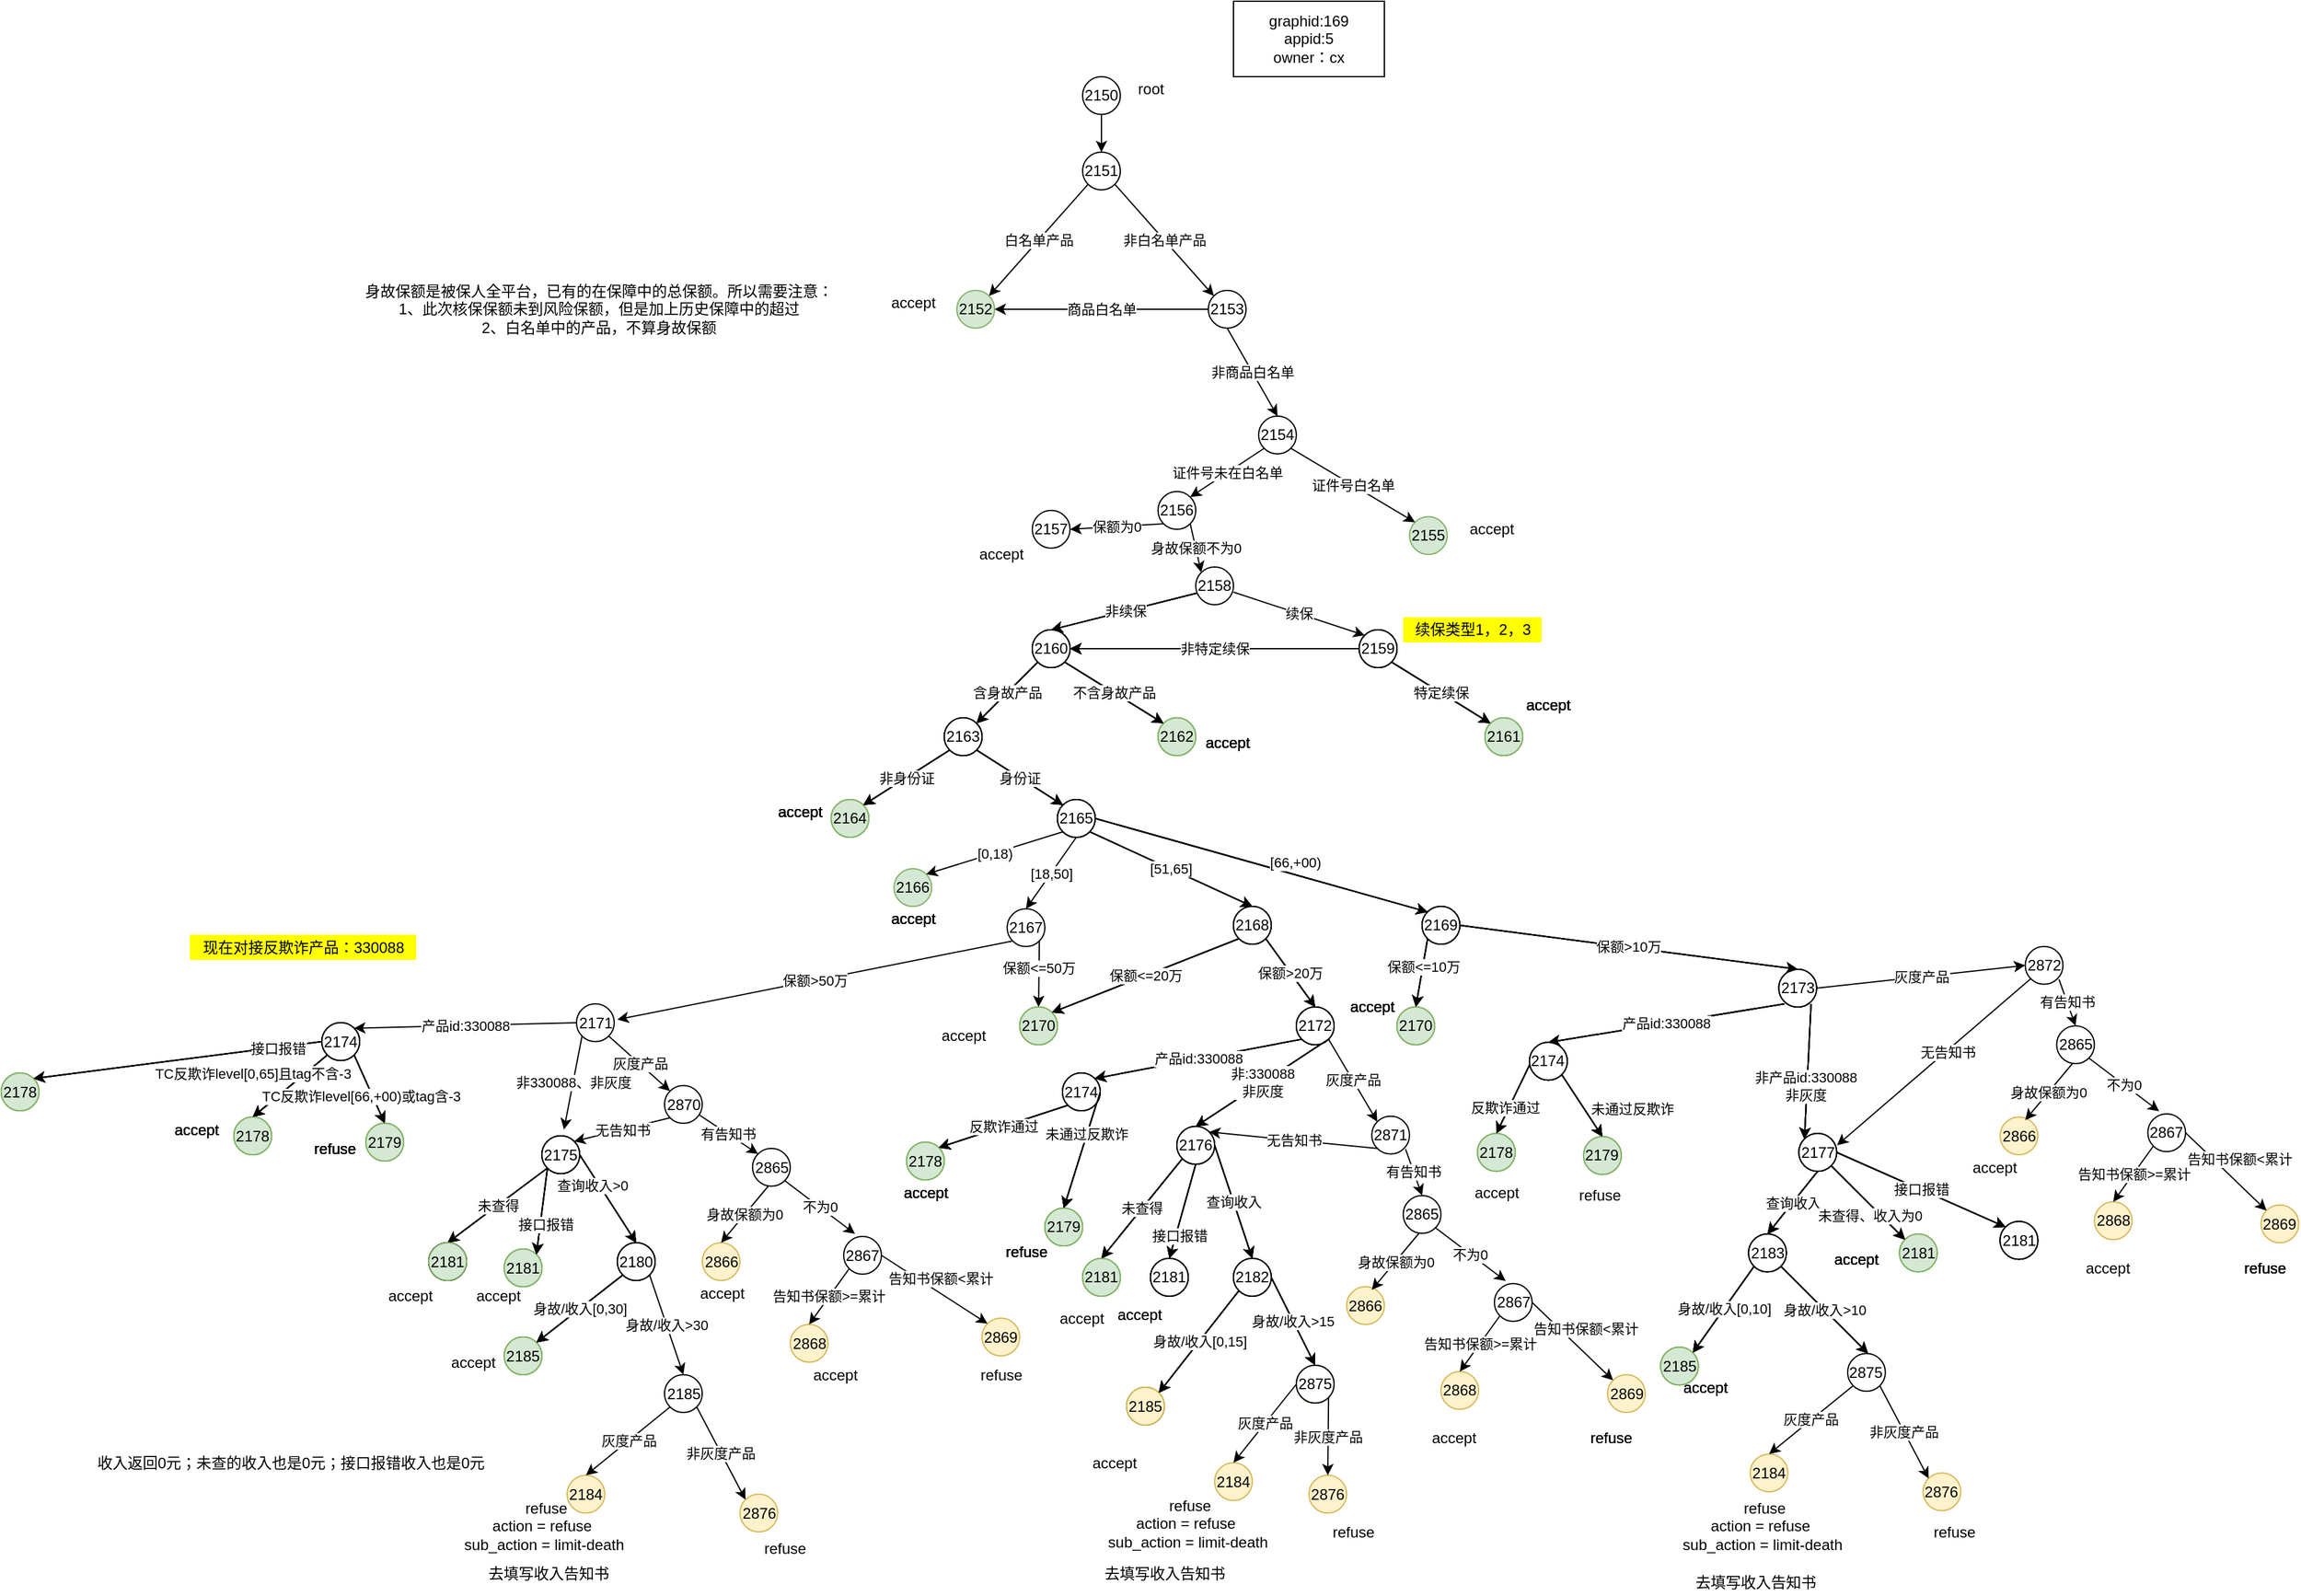 <mxfile version="14.8.4" type="github">
  <diagram name="Page-1" id="ff44883e-f642-bcb2-894b-16b3d25a3f0b">
    <mxGraphModel dx="3175.5" dy="2033" grid="1" gridSize="10" guides="1" tooltips="1" connect="1" arrows="1" fold="1" page="1" pageScale="1.5" pageWidth="1169" pageHeight="826" background="none" math="0" shadow="0">
      <root>
        <mxCell id="0" style=";html=1;" />
        <mxCell id="1" style=";html=1;" parent="0" />
        <mxCell id="7srIInfGRLIRYRUrAK6f-4" value="2150" style="ellipse;whiteSpace=wrap;html=1;aspect=fixed;" vertex="1" parent="1">
          <mxGeometry x="360" y="-60" width="30" height="30" as="geometry" />
        </mxCell>
        <mxCell id="7srIInfGRLIRYRUrAK6f-5" value="" style="endArrow=classic;html=1;exitX=0.5;exitY=1;exitDx=0;exitDy=0;" edge="1" parent="1" source="7srIInfGRLIRYRUrAK6f-4" target="7srIInfGRLIRYRUrAK6f-6">
          <mxGeometry width="50" height="50" relative="1" as="geometry">
            <mxPoint x="390" y="430" as="sourcePoint" />
            <mxPoint x="440" y="380" as="targetPoint" />
          </mxGeometry>
        </mxCell>
        <mxCell id="7srIInfGRLIRYRUrAK6f-6" value="2151" style="ellipse;whiteSpace=wrap;html=1;aspect=fixed;" vertex="1" parent="1">
          <mxGeometry x="360" width="30" height="30" as="geometry" />
        </mxCell>
        <mxCell id="7srIInfGRLIRYRUrAK6f-7" value="root" style="text;html=1;align=center;verticalAlign=middle;resizable=0;points=[];autosize=1;" vertex="1" parent="1">
          <mxGeometry x="394" y="-60" width="40" height="20" as="geometry" />
        </mxCell>
        <mxCell id="7srIInfGRLIRYRUrAK6f-8" value="2154" style="ellipse;whiteSpace=wrap;html=1;aspect=fixed;" vertex="1" parent="1">
          <mxGeometry x="500" y="210" width="30" height="30" as="geometry" />
        </mxCell>
        <mxCell id="7srIInfGRLIRYRUrAK6f-9" value="2152" style="ellipse;whiteSpace=wrap;html=1;aspect=fixed;fillColor=#d5e8d4;strokeColor=#82b366;" vertex="1" parent="1">
          <mxGeometry x="260" y="110" width="30" height="30" as="geometry" />
        </mxCell>
        <mxCell id="7srIInfGRLIRYRUrAK6f-10" value="白名单产品" style="endArrow=classic;html=1;exitX=0;exitY=1;exitDx=0;exitDy=0;entryX=1;entryY=0;entryDx=0;entryDy=0;" edge="1" parent="1" source="7srIInfGRLIRYRUrAK6f-6" target="7srIInfGRLIRYRUrAK6f-9">
          <mxGeometry width="50" height="50" relative="1" as="geometry">
            <mxPoint x="385" y="100" as="sourcePoint" />
            <mxPoint x="385" y="140" as="targetPoint" />
          </mxGeometry>
        </mxCell>
        <mxCell id="7srIInfGRLIRYRUrAK6f-11" value="非白名单产品" style="endArrow=classic;html=1;exitX=1;exitY=1;exitDx=0;exitDy=0;entryX=0;entryY=0;entryDx=0;entryDy=0;" edge="1" parent="1" source="7srIInfGRLIRYRUrAK6f-6" target="7srIInfGRLIRYRUrAK6f-451">
          <mxGeometry width="50" height="50" relative="1" as="geometry">
            <mxPoint x="374.393" y="165.607" as="sourcePoint" />
            <mxPoint x="235.607" y="264.393" as="targetPoint" />
          </mxGeometry>
        </mxCell>
        <mxCell id="7srIInfGRLIRYRUrAK6f-12" value="accept&lt;br&gt;" style="text;html=1;align=center;verticalAlign=middle;resizable=0;points=[];autosize=1;" vertex="1" parent="1">
          <mxGeometry x="200" y="110" width="50" height="20" as="geometry" />
        </mxCell>
        <mxCell id="7srIInfGRLIRYRUrAK6f-13" value="2156" style="ellipse;whiteSpace=wrap;html=1;aspect=fixed;" vertex="1" parent="1">
          <mxGeometry x="420" y="270" width="30" height="30" as="geometry" />
        </mxCell>
        <mxCell id="7srIInfGRLIRYRUrAK6f-14" value="2155" style="ellipse;whiteSpace=wrap;html=1;aspect=fixed;fillColor=#d5e8d4;strokeColor=#82b366;" vertex="1" parent="1">
          <mxGeometry x="620" y="290" width="30" height="30" as="geometry" />
        </mxCell>
        <mxCell id="7srIInfGRLIRYRUrAK6f-15" value="证件号白名单" style="endArrow=classic;html=1;exitX=1;exitY=1;exitDx=0;exitDy=0;entryX=0;entryY=0;entryDx=0;entryDy=0;" edge="1" parent="1" source="7srIInfGRLIRYRUrAK6f-8" target="7srIInfGRLIRYRUrAK6f-14">
          <mxGeometry width="50" height="50" relative="1" as="geometry">
            <mxPoint x="395.607" y="165.607" as="sourcePoint" />
            <mxPoint x="585" y="270" as="targetPoint" />
          </mxGeometry>
        </mxCell>
        <mxCell id="7srIInfGRLIRYRUrAK6f-16" value="accept" style="text;html=1;align=center;verticalAlign=middle;resizable=0;points=[];autosize=1;" vertex="1" parent="1">
          <mxGeometry x="660" y="290" width="50" height="20" as="geometry" />
        </mxCell>
        <mxCell id="7srIInfGRLIRYRUrAK6f-17" value="证件号未在白名单" style="endArrow=classic;html=1;exitX=0;exitY=1;exitDx=0;exitDy=0;entryX=1;entryY=0;entryDx=0;entryDy=0;" edge="1" parent="1" source="7srIInfGRLIRYRUrAK6f-8" target="7srIInfGRLIRYRUrAK6f-13">
          <mxGeometry width="50" height="50" relative="1" as="geometry">
            <mxPoint x="374.393" y="165.607" as="sourcePoint" />
            <mxPoint x="195.607" y="274.393" as="targetPoint" />
          </mxGeometry>
        </mxCell>
        <mxCell id="7srIInfGRLIRYRUrAK6f-18" value="509" style="ellipse;whiteSpace=wrap;html=1;aspect=fixed;" vertex="1" parent="1">
          <mxGeometry x="320" y="380" width="30" height="30" as="geometry" />
        </mxCell>
        <mxCell id="7srIInfGRLIRYRUrAK6f-19" value="651" style="ellipse;whiteSpace=wrap;html=1;aspect=fixed;" vertex="1" parent="1">
          <mxGeometry x="580" y="380" width="30" height="30" as="geometry" />
        </mxCell>
        <mxCell id="7srIInfGRLIRYRUrAK6f-20" value="续保" style="endArrow=classic;html=1;entryX=0;entryY=0;entryDx=0;entryDy=0;" edge="1" parent="1" target="7srIInfGRLIRYRUrAK6f-19">
          <mxGeometry width="50" height="50" relative="1" as="geometry">
            <mxPoint x="480" y="350" as="sourcePoint" />
            <mxPoint x="440" y="370" as="targetPoint" />
            <mxPoint as="offset" />
          </mxGeometry>
        </mxCell>
        <mxCell id="7srIInfGRLIRYRUrAK6f-21" value="非续保" style="endArrow=classic;html=1;entryX=0.5;entryY=0;entryDx=0;entryDy=0;" edge="1" parent="1" target="7srIInfGRLIRYRUrAK6f-18">
          <mxGeometry width="50" height="50" relative="1" as="geometry">
            <mxPoint x="454" y="350" as="sourcePoint" />
            <mxPoint x="385.607" y="464.393" as="targetPoint" />
          </mxGeometry>
        </mxCell>
        <mxCell id="7srIInfGRLIRYRUrAK6f-22" value="510" style="ellipse;whiteSpace=wrap;html=1;aspect=fixed;fillColor=#d5e8d4;strokeColor=#82b366;" vertex="1" parent="1">
          <mxGeometry x="420" y="450" width="30" height="30" as="geometry" />
        </mxCell>
        <mxCell id="7srIInfGRLIRYRUrAK6f-23" value="511" style="ellipse;whiteSpace=wrap;html=1;aspect=fixed;" vertex="1" parent="1">
          <mxGeometry x="250" y="450" width="30" height="30" as="geometry" />
        </mxCell>
        <mxCell id="7srIInfGRLIRYRUrAK6f-24" value="不含身故产品" style="endArrow=classic;html=1;exitX=1;exitY=1;exitDx=0;exitDy=0;entryX=0;entryY=0;entryDx=0;entryDy=0;" edge="1" parent="1" source="7srIInfGRLIRYRUrAK6f-18" target="7srIInfGRLIRYRUrAK6f-22">
          <mxGeometry width="50" height="50" relative="1" as="geometry">
            <mxPoint x="390" y="420" as="sourcePoint" />
            <mxPoint x="440" y="370" as="targetPoint" />
          </mxGeometry>
        </mxCell>
        <mxCell id="7srIInfGRLIRYRUrAK6f-25" value="accept" style="text;html=1;align=center;verticalAlign=middle;resizable=0;points=[];autosize=1;" vertex="1" parent="1">
          <mxGeometry x="450" y="460" width="50" height="20" as="geometry" />
        </mxCell>
        <mxCell id="7srIInfGRLIRYRUrAK6f-26" value="含身故产品" style="endArrow=classic;html=1;exitX=0;exitY=1;exitDx=0;exitDy=0;entryX=1;entryY=0;entryDx=0;entryDy=0;" edge="1" parent="1" source="7srIInfGRLIRYRUrAK6f-18" target="7srIInfGRLIRYRUrAK6f-23">
          <mxGeometry width="50" height="50" relative="1" as="geometry">
            <mxPoint x="565.607" y="485.607" as="sourcePoint" />
            <mxPoint x="664.393" y="544.393" as="targetPoint" />
          </mxGeometry>
        </mxCell>
        <mxCell id="7srIInfGRLIRYRUrAK6f-27" value="513" style="ellipse;whiteSpace=wrap;html=1;aspect=fixed;" vertex="1" parent="1">
          <mxGeometry x="340" y="515" width="30" height="30" as="geometry" />
        </mxCell>
        <mxCell id="7srIInfGRLIRYRUrAK6f-28" value="512" style="ellipse;whiteSpace=wrap;html=1;aspect=fixed;fillColor=#d5e8d4;strokeColor=#82b366;" vertex="1" parent="1">
          <mxGeometry x="160" y="515" width="30" height="30" as="geometry" />
        </mxCell>
        <mxCell id="7srIInfGRLIRYRUrAK6f-29" value="非身份证" style="endArrow=classic;html=1;exitX=0;exitY=1;exitDx=0;exitDy=0;entryX=1;entryY=0;entryDx=0;entryDy=0;" edge="1" parent="1" source="7srIInfGRLIRYRUrAK6f-23" target="7srIInfGRLIRYRUrAK6f-28">
          <mxGeometry width="50" height="50" relative="1" as="geometry">
            <mxPoint x="220" y="440" as="sourcePoint" />
            <mxPoint x="270" y="390" as="targetPoint" />
          </mxGeometry>
        </mxCell>
        <mxCell id="7srIInfGRLIRYRUrAK6f-30" value="身份证" style="endArrow=classic;html=1;exitX=1;exitY=1;exitDx=0;exitDy=0;entryX=0;entryY=0;entryDx=0;entryDy=0;" edge="1" parent="1" source="7srIInfGRLIRYRUrAK6f-23" target="7srIInfGRLIRYRUrAK6f-27">
          <mxGeometry width="50" height="50" relative="1" as="geometry">
            <mxPoint x="220" y="440" as="sourcePoint" />
            <mxPoint x="270" y="390" as="targetPoint" />
          </mxGeometry>
        </mxCell>
        <mxCell id="7srIInfGRLIRYRUrAK6f-31" value="accept" style="text;html=1;align=center;verticalAlign=middle;resizable=0;points=[];autosize=1;" vertex="1" parent="1">
          <mxGeometry x="110" y="515" width="50" height="20" as="geometry" />
        </mxCell>
        <mxCell id="7srIInfGRLIRYRUrAK6f-32" value="非特定续保" style="endArrow=classic;html=1;entryX=1;entryY=0.5;entryDx=0;entryDy=0;exitX=0;exitY=0.5;exitDx=0;exitDy=0;" edge="1" parent="1" source="7srIInfGRLIRYRUrAK6f-19" target="7srIInfGRLIRYRUrAK6f-18">
          <mxGeometry width="50" height="50" relative="1" as="geometry">
            <mxPoint x="220" y="510" as="sourcePoint" />
            <mxPoint x="270" y="460" as="targetPoint" />
          </mxGeometry>
        </mxCell>
        <mxCell id="7srIInfGRLIRYRUrAK6f-33" value="515" style="ellipse;whiteSpace=wrap;html=1;aspect=fixed;fillColor=#d5e8d4;strokeColor=#82b366;" vertex="1" parent="1">
          <mxGeometry x="680" y="450" width="30" height="30" as="geometry" />
        </mxCell>
        <mxCell id="7srIInfGRLIRYRUrAK6f-34" value="特定续保" style="endArrow=classic;html=1;entryX=0;entryY=0;entryDx=0;entryDy=0;exitX=1;exitY=1;exitDx=0;exitDy=0;" edge="1" parent="1" source="7srIInfGRLIRYRUrAK6f-19" target="7srIInfGRLIRYRUrAK6f-33">
          <mxGeometry width="50" height="50" relative="1" as="geometry">
            <mxPoint x="220" y="510" as="sourcePoint" />
            <mxPoint x="270" y="460" as="targetPoint" />
          </mxGeometry>
        </mxCell>
        <mxCell id="7srIInfGRLIRYRUrAK6f-35" value="accept" style="text;html=1;align=center;verticalAlign=middle;resizable=0;points=[];autosize=1;" vertex="1" parent="1">
          <mxGeometry x="705" y="430" width="50" height="20" as="geometry" />
        </mxCell>
        <mxCell id="7srIInfGRLIRYRUrAK6f-36" value="accept" style="text;html=1;align=center;verticalAlign=middle;resizable=0;points=[];autosize=1;" vertex="1" parent="1">
          <mxGeometry x="200" y="600" width="50" height="20" as="geometry" />
        </mxCell>
        <mxCell id="7srIInfGRLIRYRUrAK6f-37" value="518" style="ellipse;whiteSpace=wrap;html=1;aspect=fixed;" vertex="1" parent="1">
          <mxGeometry x="480" y="600" width="30" height="30" as="geometry" />
        </mxCell>
        <mxCell id="7srIInfGRLIRYRUrAK6f-38" value="519" style="ellipse;whiteSpace=wrap;html=1;aspect=fixed;" vertex="1" parent="1">
          <mxGeometry x="630" y="600" width="30" height="30" as="geometry" />
        </mxCell>
        <mxCell id="7srIInfGRLIRYRUrAK6f-39" value="[51,65]" style="endArrow=classic;html=1;exitX=1;exitY=1;exitDx=0;exitDy=0;entryX=0.5;entryY=0;entryDx=0;entryDy=0;" edge="1" parent="1" source="7srIInfGRLIRYRUrAK6f-27" target="7srIInfGRLIRYRUrAK6f-37">
          <mxGeometry width="50" height="50" relative="1" as="geometry">
            <mxPoint x="220" y="610" as="sourcePoint" />
            <mxPoint x="270" y="560" as="targetPoint" />
          </mxGeometry>
        </mxCell>
        <mxCell id="7srIInfGRLIRYRUrAK6f-40" value="[66,+00)" style="endArrow=classic;html=1;exitX=1;exitY=0.5;exitDx=0;exitDy=0;entryX=0;entryY=0;entryDx=0;entryDy=0;" edge="1" parent="1" source="7srIInfGRLIRYRUrAK6f-27" target="7srIInfGRLIRYRUrAK6f-38">
          <mxGeometry x="0.178" y="9" width="50" height="50" relative="1" as="geometry">
            <mxPoint x="220" y="610" as="sourcePoint" />
            <mxPoint x="270" y="560" as="targetPoint" />
            <mxPoint x="1" as="offset" />
          </mxGeometry>
        </mxCell>
        <mxCell id="7srIInfGRLIRYRUrAK6f-41" value="637" style="ellipse;whiteSpace=wrap;html=1;aspect=fixed;fillColor=#d5e8d4;strokeColor=#82b366;" vertex="1" parent="1">
          <mxGeometry x="310" y="680" width="30" height="30" as="geometry" />
        </mxCell>
        <mxCell id="7srIInfGRLIRYRUrAK6f-42" value="保额&amp;lt;=20万" style="endArrow=classic;html=1;exitX=0;exitY=1;exitDx=0;exitDy=0;entryX=1;entryY=0;entryDx=0;entryDy=0;" edge="1" parent="1" source="7srIInfGRLIRYRUrAK6f-37" target="7srIInfGRLIRYRUrAK6f-41">
          <mxGeometry width="50" height="50" relative="1" as="geometry">
            <mxPoint x="390" y="420" as="sourcePoint" />
            <mxPoint x="440" y="370" as="targetPoint" />
          </mxGeometry>
        </mxCell>
        <mxCell id="7srIInfGRLIRYRUrAK6f-43" value="638" style="ellipse;whiteSpace=wrap;html=1;aspect=fixed;" vertex="1" parent="1">
          <mxGeometry x="530" y="680" width="30" height="30" as="geometry" />
        </mxCell>
        <mxCell id="7srIInfGRLIRYRUrAK6f-44" value="保额&amp;gt;20万" style="endArrow=classic;html=1;exitX=1;exitY=1;exitDx=0;exitDy=0;entryX=0.5;entryY=0;entryDx=0;entryDy=0;" edge="1" parent="1" source="7srIInfGRLIRYRUrAK6f-37" target="7srIInfGRLIRYRUrAK6f-43">
          <mxGeometry width="50" height="50" relative="1" as="geometry">
            <mxPoint x="390" y="420" as="sourcePoint" />
            <mxPoint x="440" y="370" as="targetPoint" />
          </mxGeometry>
        </mxCell>
        <mxCell id="7srIInfGRLIRYRUrAK6f-45" value="639" style="ellipse;whiteSpace=wrap;html=1;aspect=fixed;" vertex="1" parent="1">
          <mxGeometry x="913.75" y="650" width="30" height="30" as="geometry" />
        </mxCell>
        <mxCell id="7srIInfGRLIRYRUrAK6f-46" value="637" style="ellipse;whiteSpace=wrap;html=1;aspect=fixed;fillColor=#d5e8d4;strokeColor=#82b366;" vertex="1" parent="1">
          <mxGeometry x="610" y="680" width="30" height="30" as="geometry" />
        </mxCell>
        <mxCell id="7srIInfGRLIRYRUrAK6f-47" value="保额&amp;lt;=10万" style="endArrow=classic;html=1;exitX=0;exitY=1;exitDx=0;exitDy=0;entryX=0.5;entryY=0;entryDx=0;entryDy=0;" edge="1" parent="1" source="7srIInfGRLIRYRUrAK6f-38" target="7srIInfGRLIRYRUrAK6f-46">
          <mxGeometry x="-0.179" width="50" height="50" relative="1" as="geometry">
            <mxPoint x="385.607" y="635.607" as="sourcePoint" />
            <mxPoint x="445" y="695" as="targetPoint" />
            <mxPoint as="offset" />
          </mxGeometry>
        </mxCell>
        <mxCell id="7srIInfGRLIRYRUrAK6f-48" value="保额&amp;gt;10万" style="endArrow=classic;html=1;exitX=1;exitY=0.5;exitDx=0;exitDy=0;entryX=0.5;entryY=0;entryDx=0;entryDy=0;" edge="1" parent="1" source="7srIInfGRLIRYRUrAK6f-38" target="7srIInfGRLIRYRUrAK6f-45">
          <mxGeometry width="50" height="50" relative="1" as="geometry">
            <mxPoint x="515.607" y="635.607" as="sourcePoint" />
            <mxPoint x="555" y="690" as="targetPoint" />
          </mxGeometry>
        </mxCell>
        <mxCell id="7srIInfGRLIRYRUrAK6f-49" value="640" style="ellipse;whiteSpace=wrap;html=1;aspect=fixed;" vertex="1" parent="1">
          <mxGeometry x="-245" y="692.5" width="30" height="30" as="geometry" />
        </mxCell>
        <mxCell id="7srIInfGRLIRYRUrAK6f-50" value="642" style="ellipse;whiteSpace=wrap;html=1;aspect=fixed;fillColor=#d5e8d4;strokeColor=#82b366;" vertex="1" parent="1">
          <mxGeometry x="-210" y="772.5" width="30" height="30" as="geometry" />
        </mxCell>
        <mxCell id="7srIInfGRLIRYRUrAK6f-51" value="641" style="ellipse;whiteSpace=wrap;html=1;aspect=fixed;fillColor=#d5e8d4;strokeColor=#82b366;" vertex="1" parent="1">
          <mxGeometry x="-315" y="767.5" width="30" height="30" as="geometry" />
        </mxCell>
        <mxCell id="7srIInfGRLIRYRUrAK6f-52" value="TC反欺诈level[0,65]且tag不含-3" style="endArrow=classic;html=1;exitX=0;exitY=1;exitDx=0;exitDy=0;entryX=0.5;entryY=0;entryDx=0;entryDy=0;" edge="1" parent="1" source="7srIInfGRLIRYRUrAK6f-49" target="7srIInfGRLIRYRUrAK6f-51">
          <mxGeometry x="0.421" y="-27" width="50" height="50" relative="1" as="geometry">
            <mxPoint x="-95" y="842.5" as="sourcePoint" />
            <mxPoint x="-45" y="792.5" as="targetPoint" />
            <mxPoint as="offset" />
          </mxGeometry>
        </mxCell>
        <mxCell id="7srIInfGRLIRYRUrAK6f-53" value="TC反欺诈level[66,+00)或tag含-3" style="endArrow=classic;html=1;exitX=1;exitY=1;exitDx=0;exitDy=0;entryX=0.5;entryY=0;entryDx=0;entryDy=0;" edge="1" parent="1" source="7srIInfGRLIRYRUrAK6f-49" target="7srIInfGRLIRYRUrAK6f-50">
          <mxGeometry x="0.081" y="-9" width="50" height="50" relative="1" as="geometry">
            <mxPoint x="-95" y="842.5" as="sourcePoint" />
            <mxPoint x="-45" y="792.5" as="targetPoint" />
            <mxPoint x="1" as="offset" />
          </mxGeometry>
        </mxCell>
        <mxCell id="7srIInfGRLIRYRUrAK6f-54" value="accept" style="text;html=1;align=center;verticalAlign=middle;resizable=0;points=[];autosize=1;" vertex="1" parent="1">
          <mxGeometry x="-370" y="767.5" width="50" height="20" as="geometry" />
        </mxCell>
        <mxCell id="7srIInfGRLIRYRUrAK6f-55" value="refuse" style="text;html=1;align=center;verticalAlign=middle;resizable=0;points=[];autosize=1;" vertex="1" parent="1">
          <mxGeometry x="-260" y="782.5" width="50" height="20" as="geometry" />
        </mxCell>
        <mxCell id="7srIInfGRLIRYRUrAK6f-56" value="现在对接反欺诈产品：330088" style="text;html=1;align=center;verticalAlign=middle;resizable=0;points=[];autosize=1;fillColor=#FFFF00;" vertex="1" parent="1">
          <mxGeometry x="-350" y="622.5" width="180" height="20" as="geometry" />
        </mxCell>
        <mxCell id="7srIInfGRLIRYRUrAK6f-57" value="续保类型1，2，3" style="text;html=1;align=center;verticalAlign=middle;resizable=0;points=[];autosize=1;fillColor=#FFFF00;" vertex="1" parent="1">
          <mxGeometry x="615" y="370" width="110" height="20" as="geometry" />
        </mxCell>
        <mxCell id="7srIInfGRLIRYRUrAK6f-58" value="640" style="ellipse;whiteSpace=wrap;html=1;aspect=fixed;" vertex="1" parent="1">
          <mxGeometry x="344" y="732.5" width="30" height="30" as="geometry" />
        </mxCell>
        <mxCell id="7srIInfGRLIRYRUrAK6f-59" value="647" style="ellipse;whiteSpace=wrap;html=1;aspect=fixed;" vertex="1" parent="1">
          <mxGeometry x="435" y="775" width="30" height="30" as="geometry" />
        </mxCell>
        <mxCell id="7srIInfGRLIRYRUrAK6f-60" value="accept" style="text;html=1;align=center;verticalAlign=middle;resizable=0;points=[];autosize=1;" vertex="1" parent="1">
          <mxGeometry x="565" y="670" width="50" height="20" as="geometry" />
        </mxCell>
        <mxCell id="7srIInfGRLIRYRUrAK6f-61" value="产品id:330088" style="endArrow=classic;html=1;exitX=0;exitY=1;exitDx=0;exitDy=0;entryX=1;entryY=0;entryDx=0;entryDy=0;" edge="1" parent="1" source="7srIInfGRLIRYRUrAK6f-43" target="7srIInfGRLIRYRUrAK6f-58">
          <mxGeometry width="50" height="50" relative="1" as="geometry">
            <mxPoint x="390" y="820" as="sourcePoint" />
            <mxPoint x="440" y="770" as="targetPoint" />
          </mxGeometry>
        </mxCell>
        <mxCell id="7srIInfGRLIRYRUrAK6f-62" value="非:330088" style="endArrow=classic;html=1;exitX=1;exitY=1;exitDx=0;exitDy=0;entryX=0.5;entryY=0;entryDx=0;entryDy=0;" edge="1" parent="1" source="7srIInfGRLIRYRUrAK6f-43" target="7srIInfGRLIRYRUrAK6f-59">
          <mxGeometry width="50" height="50" relative="1" as="geometry">
            <mxPoint x="390" y="820" as="sourcePoint" />
            <mxPoint x="440" y="770" as="targetPoint" />
          </mxGeometry>
        </mxCell>
        <mxCell id="7srIInfGRLIRYRUrAK6f-63" value="642" style="ellipse;whiteSpace=wrap;html=1;aspect=fixed;fillColor=#d5e8d4;strokeColor=#82b366;" vertex="1" parent="1">
          <mxGeometry x="330" y="840" width="30" height="30" as="geometry" />
        </mxCell>
        <mxCell id="7srIInfGRLIRYRUrAK6f-64" value="641" style="ellipse;whiteSpace=wrap;html=1;aspect=fixed;fillColor=#d5e8d4;strokeColor=#82b366;" vertex="1" parent="1">
          <mxGeometry x="220" y="787.5" width="30" height="30" as="geometry" />
        </mxCell>
        <mxCell id="7srIInfGRLIRYRUrAK6f-65" value="反欺诈通过" style="endArrow=classic;html=1;exitX=0;exitY=1;exitDx=0;exitDy=0;entryX=1;entryY=0;entryDx=0;entryDy=0;" edge="1" parent="1" source="7srIInfGRLIRYRUrAK6f-58" target="7srIInfGRLIRYRUrAK6f-64">
          <mxGeometry width="50" height="50" relative="1" as="geometry">
            <mxPoint x="68.393" y="798.107" as="sourcePoint" />
            <mxPoint x="-1" y="852.5" as="targetPoint" />
          </mxGeometry>
        </mxCell>
        <mxCell id="7srIInfGRLIRYRUrAK6f-66" value="accept" style="text;html=1;align=center;verticalAlign=middle;resizable=0;points=[];autosize=1;" vertex="1" parent="1">
          <mxGeometry x="210" y="817.5" width="50" height="20" as="geometry" />
        </mxCell>
        <mxCell id="7srIInfGRLIRYRUrAK6f-67" value="refuse" style="text;html=1;align=center;verticalAlign=middle;resizable=0;points=[];autosize=1;" vertex="1" parent="1">
          <mxGeometry x="290" y="865" width="50" height="20" as="geometry" />
        </mxCell>
        <mxCell id="7srIInfGRLIRYRUrAK6f-68" value="未通过反欺诈" style="endArrow=classic;html=1;exitX=1;exitY=0.5;exitDx=0;exitDy=0;entryX=0.5;entryY=0;entryDx=0;entryDy=0;" edge="1" parent="1" source="7srIInfGRLIRYRUrAK6f-58" target="7srIInfGRLIRYRUrAK6f-63">
          <mxGeometry x="-0.266" width="50" height="50" relative="1" as="geometry">
            <mxPoint x="89.607" y="798.107" as="sourcePoint" />
            <mxPoint x="129" y="852.5" as="targetPoint" />
            <mxPoint as="offset" />
          </mxGeometry>
        </mxCell>
        <mxCell id="7srIInfGRLIRYRUrAK6f-69" value="648" style="ellipse;whiteSpace=wrap;html=1;aspect=fixed;" vertex="1" parent="1">
          <mxGeometry x="480" y="880" width="30" height="30" as="geometry" />
        </mxCell>
        <mxCell id="7srIInfGRLIRYRUrAK6f-70" value="查询收入" style="endArrow=classic;html=1;exitX=1;exitY=0.5;exitDx=0;exitDy=0;entryX=0.5;entryY=0;entryDx=0;entryDy=0;" edge="1" parent="1" source="7srIInfGRLIRYRUrAK6f-59" target="7srIInfGRLIRYRUrAK6f-69">
          <mxGeometry width="50" height="50" relative="1" as="geometry">
            <mxPoint x="235" y="745" as="sourcePoint" />
            <mxPoint x="285" y="695" as="targetPoint" />
          </mxGeometry>
        </mxCell>
        <mxCell id="7srIInfGRLIRYRUrAK6f-71" value="645" style="ellipse;whiteSpace=wrap;html=1;aspect=fixed;fillColor=#d5e8d4;strokeColor=#82b366;" vertex="1" parent="1">
          <mxGeometry x="530" y="965" width="30" height="30" as="geometry" />
        </mxCell>
        <mxCell id="7srIInfGRLIRYRUrAK6f-72" value="646" style="ellipse;whiteSpace=wrap;html=1;aspect=fixed;fillColor=#d5e8d4;strokeColor=#82b366;" vertex="1" parent="1">
          <mxGeometry x="395" y="982.5" width="30" height="30" as="geometry" />
        </mxCell>
        <mxCell id="7srIInfGRLIRYRUrAK6f-73" value="身故/收入[0,15]" style="endArrow=classic;html=1;entryX=1;entryY=0;entryDx=0;entryDy=0;exitX=0;exitY=1;exitDx=0;exitDy=0;" edge="1" parent="1" source="7srIInfGRLIRYRUrAK6f-69" target="7srIInfGRLIRYRUrAK6f-72">
          <mxGeometry width="50" height="50" relative="1" as="geometry">
            <mxPoint x="415" y="916" as="sourcePoint" />
            <mxPoint x="515" y="874.39" as="targetPoint" />
          </mxGeometry>
        </mxCell>
        <mxCell id="7srIInfGRLIRYRUrAK6f-74" value="身故/收入&amp;gt;15" style="endArrow=classic;html=1;entryX=0.5;entryY=0;entryDx=0;entryDy=0;exitX=1;exitY=0.5;exitDx=0;exitDy=0;" edge="1" parent="1" source="7srIInfGRLIRYRUrAK6f-69" target="7srIInfGRLIRYRUrAK6f-71">
          <mxGeometry width="50" height="50" relative="1" as="geometry">
            <mxPoint x="465" y="916" as="sourcePoint" />
            <mxPoint x="515" y="874.39" as="targetPoint" />
          </mxGeometry>
        </mxCell>
        <mxCell id="7srIInfGRLIRYRUrAK6f-75" value="649" style="ellipse;whiteSpace=wrap;html=1;aspect=fixed;" vertex="1" parent="1">
          <mxGeometry x="929.69" y="780.61" width="30" height="30" as="geometry" />
        </mxCell>
        <mxCell id="7srIInfGRLIRYRUrAK6f-76" value="640" style="ellipse;whiteSpace=wrap;html=1;aspect=fixed;" vertex="1" parent="1">
          <mxGeometry x="715.44" y="708.11" width="30" height="30" as="geometry" />
        </mxCell>
        <mxCell id="7srIInfGRLIRYRUrAK6f-77" value="产品id:330088" style="endArrow=classic;html=1;exitX=0;exitY=1;exitDx=0;exitDy=0;entryX=0.5;entryY=0;entryDx=0;entryDy=0;" edge="1" parent="1" target="7srIInfGRLIRYRUrAK6f-76">
          <mxGeometry width="50" height="50" relative="1" as="geometry">
            <mxPoint x="918.143" y="677.497" as="sourcePoint" />
            <mxPoint x="513.75" y="666.89" as="targetPoint" />
          </mxGeometry>
        </mxCell>
        <mxCell id="7srIInfGRLIRYRUrAK6f-78" value="非产品id:330088" style="endArrow=classic;html=1;exitX=1;exitY=1;exitDx=0;exitDy=0;entryX=0;entryY=0;entryDx=0;entryDy=0;" edge="1" parent="1" target="7srIInfGRLIRYRUrAK6f-75">
          <mxGeometry x="0.224" y="-1" width="50" height="50" relative="1" as="geometry">
            <mxPoint x="939.357" y="677.497" as="sourcePoint" />
            <mxPoint x="513.75" y="666.89" as="targetPoint" />
            <mxPoint as="offset" />
          </mxGeometry>
        </mxCell>
        <mxCell id="7srIInfGRLIRYRUrAK6f-79" value="642" style="ellipse;whiteSpace=wrap;html=1;aspect=fixed;fillColor=#d5e8d4;strokeColor=#82b366;" vertex="1" parent="1">
          <mxGeometry x="758.44" y="783.11" width="30" height="30" as="geometry" />
        </mxCell>
        <mxCell id="7srIInfGRLIRYRUrAK6f-80" value="641" style="ellipse;whiteSpace=wrap;html=1;aspect=fixed;fillColor=#d5e8d4;strokeColor=#82b366;" vertex="1" parent="1">
          <mxGeometry x="674.05" y="780.61" width="30" height="30" as="geometry" />
        </mxCell>
        <mxCell id="7srIInfGRLIRYRUrAK6f-81" value="反欺诈通过" style="endArrow=classic;html=1;exitX=0;exitY=1;exitDx=0;exitDy=0;entryX=0.5;entryY=0;entryDx=0;entryDy=0;" edge="1" parent="1" target="7srIInfGRLIRYRUrAK6f-80">
          <mxGeometry x="0.275" y="-3" width="50" height="50" relative="1" as="geometry">
            <mxPoint x="715.443" y="726.217" as="sourcePoint" />
            <mxPoint x="969.05" y="795.61" as="targetPoint" />
            <mxPoint as="offset" />
          </mxGeometry>
        </mxCell>
        <mxCell id="7srIInfGRLIRYRUrAK6f-82" value="未通过反欺诈" style="endArrow=classic;html=1;exitX=1;exitY=1;exitDx=0;exitDy=0;entryX=0.5;entryY=0;entryDx=0;entryDy=0;" edge="1" parent="1" source="7srIInfGRLIRYRUrAK6f-76" target="7srIInfGRLIRYRUrAK6f-79">
          <mxGeometry x="0.815" y="32" width="50" height="50" relative="1" as="geometry">
            <mxPoint x="719.047" y="728.717" as="sourcePoint" />
            <mxPoint x="973.44" y="803.11" as="targetPoint" />
            <mxPoint as="offset" />
          </mxGeometry>
        </mxCell>
        <mxCell id="7srIInfGRLIRYRUrAK6f-83" value="650" style="ellipse;whiteSpace=wrap;html=1;aspect=fixed;" vertex="1" parent="1">
          <mxGeometry x="889.69" y="860.61" width="30" height="30" as="geometry" />
        </mxCell>
        <mxCell id="7srIInfGRLIRYRUrAK6f-84" value="查询收入" style="endArrow=classic;html=1;exitX=0.5;exitY=1;exitDx=0;exitDy=0;entryX=0.5;entryY=0;entryDx=0;entryDy=0;" edge="1" parent="1" source="7srIInfGRLIRYRUrAK6f-75" target="7srIInfGRLIRYRUrAK6f-83">
          <mxGeometry width="50" height="50" relative="1" as="geometry">
            <mxPoint x="329.69" y="760.61" as="sourcePoint" />
            <mxPoint x="379.69" y="710.61" as="targetPoint" />
          </mxGeometry>
        </mxCell>
        <mxCell id="7srIInfGRLIRYRUrAK6f-85" value="646" style="ellipse;whiteSpace=wrap;html=1;aspect=fixed;fillColor=#d5e8d4;strokeColor=#82b366;" vertex="1" parent="1">
          <mxGeometry x="819.69" y="950.61" width="30" height="30" as="geometry" />
        </mxCell>
        <mxCell id="7srIInfGRLIRYRUrAK6f-86" value="身故/收入[0,10]" style="endArrow=classic;html=1;exitX=0;exitY=1;exitDx=0;exitDy=0;entryX=1;entryY=0;entryDx=0;entryDy=0;" edge="1" parent="1" source="7srIInfGRLIRYRUrAK6f-83" target="7srIInfGRLIRYRUrAK6f-85">
          <mxGeometry width="50" height="50" relative="1" as="geometry">
            <mxPoint x="829.083" y="890.607" as="sourcePoint" />
            <mxPoint x="954.69" y="789.39" as="targetPoint" />
          </mxGeometry>
        </mxCell>
        <mxCell id="7srIInfGRLIRYRUrAK6f-87" value="身故/收入&amp;gt;10" style="endArrow=classic;html=1;exitX=1;exitY=1;exitDx=0;exitDy=0;entryX=0.5;entryY=0;entryDx=0;entryDy=0;" edge="1" parent="1" source="7srIInfGRLIRYRUrAK6f-83">
          <mxGeometry width="50" height="50" relative="1" as="geometry">
            <mxPoint x="850.297" y="890.607" as="sourcePoint" />
            <mxPoint x="984.69" y="955.61" as="targetPoint" />
          </mxGeometry>
        </mxCell>
        <mxCell id="7srIInfGRLIRYRUrAK6f-88" value="refuse" style="text;html=1;align=center;verticalAlign=middle;resizable=0;points=[];autosize=1;" vertex="1" parent="1">
          <mxGeometry x="755" y="1012.5" width="50" height="20" as="geometry" />
        </mxCell>
        <mxCell id="7srIInfGRLIRYRUrAK6f-89" value="664" style="ellipse;whiteSpace=wrap;html=1;aspect=fixed;" vertex="1" parent="1">
          <mxGeometry x="414" y="880" width="30" height="30" as="geometry" />
        </mxCell>
        <mxCell id="7srIInfGRLIRYRUrAK6f-90" value="664" style="ellipse;whiteSpace=wrap;html=1;aspect=fixed;fillColor=#d5e8d4;strokeColor=#82b366;" vertex="1" parent="1">
          <mxGeometry x="360" y="880" width="30" height="30" as="geometry" />
        </mxCell>
        <mxCell id="7srIInfGRLIRYRUrAK6f-91" value="未查得" style="endArrow=classic;html=1;exitX=0;exitY=1;exitDx=0;exitDy=0;entryX=0.5;entryY=0;entryDx=0;entryDy=0;" edge="1" parent="1" source="7srIInfGRLIRYRUrAK6f-59" target="7srIInfGRLIRYRUrAK6f-90">
          <mxGeometry width="50" height="50" relative="1" as="geometry">
            <mxPoint x="265" y="925" as="sourcePoint" />
            <mxPoint x="315" y="875" as="targetPoint" />
          </mxGeometry>
        </mxCell>
        <mxCell id="7srIInfGRLIRYRUrAK6f-92" value="接口报错" style="endArrow=classic;html=1;exitX=0.5;exitY=1;exitDx=0;exitDy=0;entryX=0.5;entryY=0;entryDx=0;entryDy=0;" edge="1" parent="1" source="7srIInfGRLIRYRUrAK6f-59" target="7srIInfGRLIRYRUrAK6f-89">
          <mxGeometry x="0.501" y="3" width="50" height="50" relative="1" as="geometry">
            <mxPoint x="265" y="925" as="sourcePoint" />
            <mxPoint x="315" y="875" as="targetPoint" />
            <mxPoint as="offset" />
          </mxGeometry>
        </mxCell>
        <mxCell id="7srIInfGRLIRYRUrAK6f-93" value="664" style="ellipse;whiteSpace=wrap;html=1;aspect=fixed;" vertex="1" parent="1">
          <mxGeometry x="1089.69" y="850.61" width="30" height="30" as="geometry" />
        </mxCell>
        <mxCell id="7srIInfGRLIRYRUrAK6f-94" value="664" style="ellipse;whiteSpace=wrap;html=1;aspect=fixed;fillColor=#d5e8d4;strokeColor=#82b366;" vertex="1" parent="1">
          <mxGeometry x="1009.69" y="860.61" width="30" height="30" as="geometry" />
        </mxCell>
        <mxCell id="7srIInfGRLIRYRUrAK6f-95" value="接口报错" style="endArrow=classic;html=1;entryX=0;entryY=0;entryDx=0;entryDy=0;exitX=1;exitY=0.5;exitDx=0;exitDy=0;" edge="1" parent="1" source="7srIInfGRLIRYRUrAK6f-75" target="7srIInfGRLIRYRUrAK6f-93">
          <mxGeometry width="50" height="50" relative="1" as="geometry">
            <mxPoint x="359.69" y="840.61" as="sourcePoint" />
            <mxPoint x="409.69" y="790.61" as="targetPoint" />
          </mxGeometry>
        </mxCell>
        <mxCell id="7srIInfGRLIRYRUrAK6f-96" value="未查得、收入为0" style="endArrow=classic;html=1;entryX=0;entryY=0;entryDx=0;entryDy=0;exitX=1;exitY=1;exitDx=0;exitDy=0;" edge="1" parent="1" source="7srIInfGRLIRYRUrAK6f-75" target="7srIInfGRLIRYRUrAK6f-94">
          <mxGeometry x="0.205" y="-6" width="50" height="50" relative="1" as="geometry">
            <mxPoint x="839.69" y="805.61" as="sourcePoint" />
            <mxPoint x="1004.083" y="865.003" as="targetPoint" />
            <mxPoint as="offset" />
          </mxGeometry>
        </mxCell>
        <mxCell id="7srIInfGRLIRYRUrAK6f-97" value="accept" style="text;html=1;align=center;verticalAlign=middle;resizable=0;points=[];autosize=1;" vertex="1" parent="1">
          <mxGeometry x="830" y="973.11" width="50" height="20" as="geometry" />
        </mxCell>
        <mxCell id="7srIInfGRLIRYRUrAK6f-98" value="accept" style="text;html=1;align=center;verticalAlign=middle;resizable=0;points=[];autosize=1;" vertex="1" parent="1">
          <mxGeometry x="949.69" y="870.61" width="50" height="20" as="geometry" />
        </mxCell>
        <mxCell id="7srIInfGRLIRYRUrAK6f-99" value="accept" style="text;html=1;align=center;verticalAlign=middle;resizable=0;points=[];autosize=1;" vertex="1" parent="1">
          <mxGeometry x="380" y="915" width="50" height="20" as="geometry" />
        </mxCell>
        <mxCell id="7srIInfGRLIRYRUrAK6f-101" value="身故保额是被保人全平台，已有的在保障中的总保额。所以需要注意：&lt;br&gt;1、此次核保保额未到风险保额，但是加上历史保障中的超过&lt;br&gt;2、白名单中的产品，不算身故保额" style="text;html=1;align=center;verticalAlign=middle;resizable=0;points=[];autosize=1;" vertex="1" parent="1">
          <mxGeometry x="-220" y="100" width="390" height="50" as="geometry" />
        </mxCell>
        <mxCell id="7srIInfGRLIRYRUrAK6f-102" value="641" style="ellipse;whiteSpace=wrap;html=1;aspect=fixed;fillColor=#d5e8d4;strokeColor=#82b366;" vertex="1" parent="1">
          <mxGeometry x="-500" y="732.5" width="30" height="30" as="geometry" />
        </mxCell>
        <mxCell id="7srIInfGRLIRYRUrAK6f-103" value="接口报错" style="endArrow=classic;html=1;exitX=0;exitY=0.5;exitDx=0;exitDy=0;entryX=1;entryY=0;entryDx=0;entryDy=0;" edge="1" parent="1" source="7srIInfGRLIRYRUrAK6f-49" target="7srIInfGRLIRYRUrAK6f-102">
          <mxGeometry x="-0.694" y="1" width="50" height="50" relative="1" as="geometry">
            <mxPoint x="-230.607" y="728.107" as="sourcePoint" />
            <mxPoint x="-290" y="777.5" as="targetPoint" />
            <mxPoint as="offset" />
          </mxGeometry>
        </mxCell>
        <mxCell id="7srIInfGRLIRYRUrAK6f-104" value="graphid:169&lt;br&gt;appid:5&lt;br&gt;owner：cx" style="whiteSpace=wrap;html=1;" vertex="1" parent="1">
          <mxGeometry x="480" y="-120" width="120" height="60" as="geometry" />
        </mxCell>
        <mxCell id="7srIInfGRLIRYRUrAK6f-105" value="2157" style="ellipse;whiteSpace=wrap;html=1;aspect=fixed;" vertex="1" parent="1">
          <mxGeometry x="320" y="285" width="30" height="30" as="geometry" />
        </mxCell>
        <mxCell id="7srIInfGRLIRYRUrAK6f-106" value="保额为0" style="endArrow=classic;html=1;exitX=0;exitY=1;exitDx=0;exitDy=0;entryX=1;entryY=0.5;entryDx=0;entryDy=0;" edge="1" parent="1" source="7srIInfGRLIRYRUrAK6f-13" target="7srIInfGRLIRYRUrAK6f-105">
          <mxGeometry width="50" height="50" relative="1" as="geometry">
            <mxPoint x="464.393" y="325.607" as="sourcePoint" />
            <mxPoint x="345" y="390" as="targetPoint" />
          </mxGeometry>
        </mxCell>
        <mxCell id="7srIInfGRLIRYRUrAK6f-107" value="accept&lt;br&gt;" style="text;html=1;align=center;verticalAlign=middle;resizable=0;points=[];autosize=1;" vertex="1" parent="1">
          <mxGeometry x="270" y="310" width="50" height="20" as="geometry" />
        </mxCell>
        <mxCell id="7srIInfGRLIRYRUrAK6f-108" value="509" style="ellipse;whiteSpace=wrap;html=1;aspect=fixed;" vertex="1" parent="1">
          <mxGeometry x="320" y="380" width="30" height="30" as="geometry" />
        </mxCell>
        <mxCell id="7srIInfGRLIRYRUrAK6f-109" value="651" style="ellipse;whiteSpace=wrap;html=1;aspect=fixed;" vertex="1" parent="1">
          <mxGeometry x="580" y="380" width="30" height="30" as="geometry" />
        </mxCell>
        <mxCell id="7srIInfGRLIRYRUrAK6f-110" value="510" style="ellipse;whiteSpace=wrap;html=1;aspect=fixed;fillColor=#d5e8d4;strokeColor=#82b366;" vertex="1" parent="1">
          <mxGeometry x="420" y="450" width="30" height="30" as="geometry" />
        </mxCell>
        <mxCell id="7srIInfGRLIRYRUrAK6f-111" value="511" style="ellipse;whiteSpace=wrap;html=1;aspect=fixed;" vertex="1" parent="1">
          <mxGeometry x="250" y="450" width="30" height="30" as="geometry" />
        </mxCell>
        <mxCell id="7srIInfGRLIRYRUrAK6f-112" value="不含身故产品" style="endArrow=classic;html=1;exitX=1;exitY=1;exitDx=0;exitDy=0;entryX=0;entryY=0;entryDx=0;entryDy=0;" edge="1" parent="1" source="7srIInfGRLIRYRUrAK6f-108" target="7srIInfGRLIRYRUrAK6f-110">
          <mxGeometry width="50" height="50" relative="1" as="geometry">
            <mxPoint x="390" y="420" as="sourcePoint" />
            <mxPoint x="440" y="370" as="targetPoint" />
          </mxGeometry>
        </mxCell>
        <mxCell id="7srIInfGRLIRYRUrAK6f-113" value="accept" style="text;html=1;align=center;verticalAlign=middle;resizable=0;points=[];autosize=1;" vertex="1" parent="1">
          <mxGeometry x="450" y="460" width="50" height="20" as="geometry" />
        </mxCell>
        <mxCell id="7srIInfGRLIRYRUrAK6f-114" value="含身故产品" style="endArrow=classic;html=1;exitX=0;exitY=1;exitDx=0;exitDy=0;entryX=1;entryY=0;entryDx=0;entryDy=0;" edge="1" parent="1" source="7srIInfGRLIRYRUrAK6f-108" target="7srIInfGRLIRYRUrAK6f-111">
          <mxGeometry width="50" height="50" relative="1" as="geometry">
            <mxPoint x="565.607" y="485.607" as="sourcePoint" />
            <mxPoint x="664.393" y="544.393" as="targetPoint" />
          </mxGeometry>
        </mxCell>
        <mxCell id="7srIInfGRLIRYRUrAK6f-115" value="513" style="ellipse;whiteSpace=wrap;html=1;aspect=fixed;" vertex="1" parent="1">
          <mxGeometry x="340" y="515" width="30" height="30" as="geometry" />
        </mxCell>
        <mxCell id="7srIInfGRLIRYRUrAK6f-116" value="512" style="ellipse;whiteSpace=wrap;html=1;aspect=fixed;fillColor=#d5e8d4;strokeColor=#82b366;" vertex="1" parent="1">
          <mxGeometry x="160" y="515" width="30" height="30" as="geometry" />
        </mxCell>
        <mxCell id="7srIInfGRLIRYRUrAK6f-117" value="非身份证" style="endArrow=classic;html=1;exitX=0;exitY=1;exitDx=0;exitDy=0;entryX=1;entryY=0;entryDx=0;entryDy=0;" edge="1" parent="1" source="7srIInfGRLIRYRUrAK6f-111" target="7srIInfGRLIRYRUrAK6f-116">
          <mxGeometry width="50" height="50" relative="1" as="geometry">
            <mxPoint x="220" y="440" as="sourcePoint" />
            <mxPoint x="270" y="390" as="targetPoint" />
          </mxGeometry>
        </mxCell>
        <mxCell id="7srIInfGRLIRYRUrAK6f-118" value="身份证" style="endArrow=classic;html=1;exitX=1;exitY=1;exitDx=0;exitDy=0;entryX=0;entryY=0;entryDx=0;entryDy=0;" edge="1" parent="1" source="7srIInfGRLIRYRUrAK6f-111" target="7srIInfGRLIRYRUrAK6f-115">
          <mxGeometry width="50" height="50" relative="1" as="geometry">
            <mxPoint x="220" y="440" as="sourcePoint" />
            <mxPoint x="270" y="390" as="targetPoint" />
          </mxGeometry>
        </mxCell>
        <mxCell id="7srIInfGRLIRYRUrAK6f-119" value="accept" style="text;html=1;align=center;verticalAlign=middle;resizable=0;points=[];autosize=1;" vertex="1" parent="1">
          <mxGeometry x="110" y="515" width="50" height="20" as="geometry" />
        </mxCell>
        <mxCell id="7srIInfGRLIRYRUrAK6f-120" value="非特定续保" style="endArrow=classic;html=1;entryX=1;entryY=0.5;entryDx=0;entryDy=0;exitX=0;exitY=0.5;exitDx=0;exitDy=0;" edge="1" parent="1" source="7srIInfGRLIRYRUrAK6f-109" target="7srIInfGRLIRYRUrAK6f-108">
          <mxGeometry width="50" height="50" relative="1" as="geometry">
            <mxPoint x="220" y="510" as="sourcePoint" />
            <mxPoint x="270" y="460" as="targetPoint" />
          </mxGeometry>
        </mxCell>
        <mxCell id="7srIInfGRLIRYRUrAK6f-121" value="515" style="ellipse;whiteSpace=wrap;html=1;aspect=fixed;fillColor=#d5e8d4;strokeColor=#82b366;" vertex="1" parent="1">
          <mxGeometry x="680" y="450" width="30" height="30" as="geometry" />
        </mxCell>
        <mxCell id="7srIInfGRLIRYRUrAK6f-122" value="特定续保" style="endArrow=classic;html=1;entryX=0;entryY=0;entryDx=0;entryDy=0;exitX=1;exitY=1;exitDx=0;exitDy=0;" edge="1" parent="1" source="7srIInfGRLIRYRUrAK6f-109" target="7srIInfGRLIRYRUrAK6f-121">
          <mxGeometry width="50" height="50" relative="1" as="geometry">
            <mxPoint x="220" y="510" as="sourcePoint" />
            <mxPoint x="270" y="460" as="targetPoint" />
          </mxGeometry>
        </mxCell>
        <mxCell id="7srIInfGRLIRYRUrAK6f-123" value="accept" style="text;html=1;align=center;verticalAlign=middle;resizable=0;points=[];autosize=1;" vertex="1" parent="1">
          <mxGeometry x="705" y="430" width="50" height="20" as="geometry" />
        </mxCell>
        <mxCell id="7srIInfGRLIRYRUrAK6f-124" value="accept" style="text;html=1;align=center;verticalAlign=middle;resizable=0;points=[];autosize=1;" vertex="1" parent="1">
          <mxGeometry x="200" y="600" width="50" height="20" as="geometry" />
        </mxCell>
        <mxCell id="7srIInfGRLIRYRUrAK6f-125" value="518" style="ellipse;whiteSpace=wrap;html=1;aspect=fixed;" vertex="1" parent="1">
          <mxGeometry x="480" y="600" width="30" height="30" as="geometry" />
        </mxCell>
        <mxCell id="7srIInfGRLIRYRUrAK6f-126" value="519" style="ellipse;whiteSpace=wrap;html=1;aspect=fixed;" vertex="1" parent="1">
          <mxGeometry x="630" y="600" width="30" height="30" as="geometry" />
        </mxCell>
        <mxCell id="7srIInfGRLIRYRUrAK6f-127" value="[51,65]" style="endArrow=classic;html=1;exitX=1;exitY=1;exitDx=0;exitDy=0;entryX=0.5;entryY=0;entryDx=0;entryDy=0;" edge="1" parent="1" source="7srIInfGRLIRYRUrAK6f-115" target="7srIInfGRLIRYRUrAK6f-125">
          <mxGeometry width="50" height="50" relative="1" as="geometry">
            <mxPoint x="220" y="610" as="sourcePoint" />
            <mxPoint x="270" y="560" as="targetPoint" />
          </mxGeometry>
        </mxCell>
        <mxCell id="7srIInfGRLIRYRUrAK6f-128" value="[66,+00)" style="endArrow=classic;html=1;exitX=1;exitY=0.5;exitDx=0;exitDy=0;entryX=0;entryY=0;entryDx=0;entryDy=0;" edge="1" parent="1" source="7srIInfGRLIRYRUrAK6f-115" target="7srIInfGRLIRYRUrAK6f-126">
          <mxGeometry x="0.178" y="9" width="50" height="50" relative="1" as="geometry">
            <mxPoint x="220" y="610" as="sourcePoint" />
            <mxPoint x="270" y="560" as="targetPoint" />
            <mxPoint x="1" as="offset" />
          </mxGeometry>
        </mxCell>
        <mxCell id="7srIInfGRLIRYRUrAK6f-129" value="637" style="ellipse;whiteSpace=wrap;html=1;aspect=fixed;fillColor=#d5e8d4;strokeColor=#82b366;" vertex="1" parent="1">
          <mxGeometry x="310" y="680" width="30" height="30" as="geometry" />
        </mxCell>
        <mxCell id="7srIInfGRLIRYRUrAK6f-130" value="保额&amp;lt;=20万" style="endArrow=classic;html=1;exitX=0;exitY=1;exitDx=0;exitDy=0;entryX=1;entryY=0;entryDx=0;entryDy=0;" edge="1" parent="1" source="7srIInfGRLIRYRUrAK6f-125" target="7srIInfGRLIRYRUrAK6f-129">
          <mxGeometry width="50" height="50" relative="1" as="geometry">
            <mxPoint x="390" y="420" as="sourcePoint" />
            <mxPoint x="440" y="370" as="targetPoint" />
          </mxGeometry>
        </mxCell>
        <mxCell id="7srIInfGRLIRYRUrAK6f-131" value="638" style="ellipse;whiteSpace=wrap;html=1;aspect=fixed;" vertex="1" parent="1">
          <mxGeometry x="530" y="680" width="30" height="30" as="geometry" />
        </mxCell>
        <mxCell id="7srIInfGRLIRYRUrAK6f-132" value="保额&amp;gt;20万" style="endArrow=classic;html=1;exitX=1;exitY=1;exitDx=0;exitDy=0;entryX=0.5;entryY=0;entryDx=0;entryDy=0;" edge="1" parent="1" source="7srIInfGRLIRYRUrAK6f-125" target="7srIInfGRLIRYRUrAK6f-131">
          <mxGeometry width="50" height="50" relative="1" as="geometry">
            <mxPoint x="390" y="420" as="sourcePoint" />
            <mxPoint x="440" y="370" as="targetPoint" />
          </mxGeometry>
        </mxCell>
        <mxCell id="7srIInfGRLIRYRUrAK6f-133" value="639" style="ellipse;whiteSpace=wrap;html=1;aspect=fixed;" vertex="1" parent="1">
          <mxGeometry x="913.75" y="650" width="30" height="30" as="geometry" />
        </mxCell>
        <mxCell id="7srIInfGRLIRYRUrAK6f-134" value="637" style="ellipse;whiteSpace=wrap;html=1;aspect=fixed;fillColor=#d5e8d4;strokeColor=#82b366;" vertex="1" parent="1">
          <mxGeometry x="610" y="680" width="30" height="30" as="geometry" />
        </mxCell>
        <mxCell id="7srIInfGRLIRYRUrAK6f-135" value="保额&amp;lt;=10万" style="endArrow=classic;html=1;exitX=0;exitY=1;exitDx=0;exitDy=0;entryX=0.5;entryY=0;entryDx=0;entryDy=0;" edge="1" parent="1" source="7srIInfGRLIRYRUrAK6f-126" target="7srIInfGRLIRYRUrAK6f-134">
          <mxGeometry x="-0.179" width="50" height="50" relative="1" as="geometry">
            <mxPoint x="385.607" y="635.607" as="sourcePoint" />
            <mxPoint x="445" y="695" as="targetPoint" />
            <mxPoint as="offset" />
          </mxGeometry>
        </mxCell>
        <mxCell id="7srIInfGRLIRYRUrAK6f-136" value="保额&amp;gt;10万" style="endArrow=classic;html=1;exitX=1;exitY=0.5;exitDx=0;exitDy=0;entryX=0.5;entryY=0;entryDx=0;entryDy=0;" edge="1" parent="1" source="7srIInfGRLIRYRUrAK6f-126" target="7srIInfGRLIRYRUrAK6f-133">
          <mxGeometry width="50" height="50" relative="1" as="geometry">
            <mxPoint x="515.607" y="635.607" as="sourcePoint" />
            <mxPoint x="555" y="690" as="targetPoint" />
          </mxGeometry>
        </mxCell>
        <mxCell id="7srIInfGRLIRYRUrAK6f-137" value="640" style="ellipse;whiteSpace=wrap;html=1;aspect=fixed;" vertex="1" parent="1">
          <mxGeometry x="-245" y="692.5" width="30" height="30" as="geometry" />
        </mxCell>
        <mxCell id="7srIInfGRLIRYRUrAK6f-138" value="642" style="ellipse;whiteSpace=wrap;html=1;aspect=fixed;fillColor=#d5e8d4;strokeColor=#82b366;" vertex="1" parent="1">
          <mxGeometry x="-210" y="772.5" width="30" height="30" as="geometry" />
        </mxCell>
        <mxCell id="7srIInfGRLIRYRUrAK6f-139" value="641" style="ellipse;whiteSpace=wrap;html=1;aspect=fixed;fillColor=#d5e8d4;strokeColor=#82b366;" vertex="1" parent="1">
          <mxGeometry x="-315" y="767.5" width="30" height="30" as="geometry" />
        </mxCell>
        <mxCell id="7srIInfGRLIRYRUrAK6f-140" value="TC反欺诈level[0,65]且tag不含-3" style="endArrow=classic;html=1;exitX=0;exitY=1;exitDx=0;exitDy=0;entryX=0.5;entryY=0;entryDx=0;entryDy=0;" edge="1" parent="1" source="7srIInfGRLIRYRUrAK6f-137" target="7srIInfGRLIRYRUrAK6f-139">
          <mxGeometry x="0.421" y="-27" width="50" height="50" relative="1" as="geometry">
            <mxPoint x="-95" y="842.5" as="sourcePoint" />
            <mxPoint x="-45" y="792.5" as="targetPoint" />
            <mxPoint as="offset" />
          </mxGeometry>
        </mxCell>
        <mxCell id="7srIInfGRLIRYRUrAK6f-141" value="TC反欺诈level[66,+00)或tag含-3" style="endArrow=classic;html=1;exitX=1;exitY=1;exitDx=0;exitDy=0;entryX=0.5;entryY=0;entryDx=0;entryDy=0;" edge="1" parent="1" source="7srIInfGRLIRYRUrAK6f-137" target="7srIInfGRLIRYRUrAK6f-138">
          <mxGeometry x="0.081" y="-9" width="50" height="50" relative="1" as="geometry">
            <mxPoint x="-95" y="842.5" as="sourcePoint" />
            <mxPoint x="-45" y="792.5" as="targetPoint" />
            <mxPoint x="1" as="offset" />
          </mxGeometry>
        </mxCell>
        <mxCell id="7srIInfGRLIRYRUrAK6f-142" value="accept" style="text;html=1;align=center;verticalAlign=middle;resizable=0;points=[];autosize=1;" vertex="1" parent="1">
          <mxGeometry x="-370" y="767.5" width="50" height="20" as="geometry" />
        </mxCell>
        <mxCell id="7srIInfGRLIRYRUrAK6f-143" value="refuse" style="text;html=1;align=center;verticalAlign=middle;resizable=0;points=[];autosize=1;" vertex="1" parent="1">
          <mxGeometry x="-260" y="782.5" width="50" height="20" as="geometry" />
        </mxCell>
        <mxCell id="7srIInfGRLIRYRUrAK6f-144" value="现在对接反欺诈产品：330088" style="text;html=1;align=center;verticalAlign=middle;resizable=0;points=[];autosize=1;fillColor=#FFFF00;" vertex="1" parent="1">
          <mxGeometry x="-350" y="622.5" width="180" height="20" as="geometry" />
        </mxCell>
        <mxCell id="7srIInfGRLIRYRUrAK6f-145" value="640" style="ellipse;whiteSpace=wrap;html=1;aspect=fixed;" vertex="1" parent="1">
          <mxGeometry x="344" y="732.5" width="30" height="30" as="geometry" />
        </mxCell>
        <mxCell id="7srIInfGRLIRYRUrAK6f-146" value="647" style="ellipse;whiteSpace=wrap;html=1;aspect=fixed;" vertex="1" parent="1">
          <mxGeometry x="435" y="775" width="30" height="30" as="geometry" />
        </mxCell>
        <mxCell id="7srIInfGRLIRYRUrAK6f-147" value="accept" style="text;html=1;align=center;verticalAlign=middle;resizable=0;points=[];autosize=1;" vertex="1" parent="1">
          <mxGeometry x="565" y="670" width="50" height="20" as="geometry" />
        </mxCell>
        <mxCell id="7srIInfGRLIRYRUrAK6f-148" value="产品id:330088" style="endArrow=classic;html=1;exitX=0;exitY=1;exitDx=0;exitDy=0;entryX=1;entryY=0;entryDx=0;entryDy=0;" edge="1" parent="1" source="7srIInfGRLIRYRUrAK6f-131" target="7srIInfGRLIRYRUrAK6f-145">
          <mxGeometry width="50" height="50" relative="1" as="geometry">
            <mxPoint x="390" y="820" as="sourcePoint" />
            <mxPoint x="440" y="770" as="targetPoint" />
          </mxGeometry>
        </mxCell>
        <mxCell id="7srIInfGRLIRYRUrAK6f-149" value="非:330088" style="endArrow=classic;html=1;exitX=1;exitY=1;exitDx=0;exitDy=0;entryX=0.5;entryY=0;entryDx=0;entryDy=0;" edge="1" parent="1" source="7srIInfGRLIRYRUrAK6f-131" target="7srIInfGRLIRYRUrAK6f-146">
          <mxGeometry width="50" height="50" relative="1" as="geometry">
            <mxPoint x="390" y="820" as="sourcePoint" />
            <mxPoint x="440" y="770" as="targetPoint" />
          </mxGeometry>
        </mxCell>
        <mxCell id="7srIInfGRLIRYRUrAK6f-150" value="642" style="ellipse;whiteSpace=wrap;html=1;aspect=fixed;fillColor=#d5e8d4;strokeColor=#82b366;" vertex="1" parent="1">
          <mxGeometry x="330" y="840" width="30" height="30" as="geometry" />
        </mxCell>
        <mxCell id="7srIInfGRLIRYRUrAK6f-151" value="641" style="ellipse;whiteSpace=wrap;html=1;aspect=fixed;fillColor=#d5e8d4;strokeColor=#82b366;" vertex="1" parent="1">
          <mxGeometry x="220" y="787.5" width="30" height="30" as="geometry" />
        </mxCell>
        <mxCell id="7srIInfGRLIRYRUrAK6f-152" value="反欺诈通过" style="endArrow=classic;html=1;exitX=0;exitY=1;exitDx=0;exitDy=0;entryX=1;entryY=0;entryDx=0;entryDy=0;" edge="1" parent="1" source="7srIInfGRLIRYRUrAK6f-145" target="7srIInfGRLIRYRUrAK6f-151">
          <mxGeometry width="50" height="50" relative="1" as="geometry">
            <mxPoint x="68.393" y="798.107" as="sourcePoint" />
            <mxPoint x="-1" y="852.5" as="targetPoint" />
          </mxGeometry>
        </mxCell>
        <mxCell id="7srIInfGRLIRYRUrAK6f-153" value="accept" style="text;html=1;align=center;verticalAlign=middle;resizable=0;points=[];autosize=1;" vertex="1" parent="1">
          <mxGeometry x="210" y="817.5" width="50" height="20" as="geometry" />
        </mxCell>
        <mxCell id="7srIInfGRLIRYRUrAK6f-154" value="refuse" style="text;html=1;align=center;verticalAlign=middle;resizable=0;points=[];autosize=1;" vertex="1" parent="1">
          <mxGeometry x="290" y="865" width="50" height="20" as="geometry" />
        </mxCell>
        <mxCell id="7srIInfGRLIRYRUrAK6f-155" value="未通过反欺诈" style="endArrow=classic;html=1;exitX=1;exitY=0.5;exitDx=0;exitDy=0;entryX=0.5;entryY=0;entryDx=0;entryDy=0;" edge="1" parent="1" source="7srIInfGRLIRYRUrAK6f-145" target="7srIInfGRLIRYRUrAK6f-150">
          <mxGeometry x="-0.266" width="50" height="50" relative="1" as="geometry">
            <mxPoint x="89.607" y="798.107" as="sourcePoint" />
            <mxPoint x="129" y="852.5" as="targetPoint" />
            <mxPoint as="offset" />
          </mxGeometry>
        </mxCell>
        <mxCell id="7srIInfGRLIRYRUrAK6f-156" value="648" style="ellipse;whiteSpace=wrap;html=1;aspect=fixed;" vertex="1" parent="1">
          <mxGeometry x="480" y="880" width="30" height="30" as="geometry" />
        </mxCell>
        <mxCell id="7srIInfGRLIRYRUrAK6f-157" value="查询收入" style="endArrow=classic;html=1;exitX=1;exitY=0.5;exitDx=0;exitDy=0;entryX=0.5;entryY=0;entryDx=0;entryDy=0;" edge="1" parent="1" source="7srIInfGRLIRYRUrAK6f-146" target="7srIInfGRLIRYRUrAK6f-156">
          <mxGeometry width="50" height="50" relative="1" as="geometry">
            <mxPoint x="235" y="745" as="sourcePoint" />
            <mxPoint x="285" y="695" as="targetPoint" />
          </mxGeometry>
        </mxCell>
        <mxCell id="7srIInfGRLIRYRUrAK6f-158" value="645" style="ellipse;whiteSpace=wrap;html=1;aspect=fixed;fillColor=#d5e8d4;strokeColor=#82b366;" vertex="1" parent="1">
          <mxGeometry x="530" y="965" width="30" height="30" as="geometry" />
        </mxCell>
        <mxCell id="7srIInfGRLIRYRUrAK6f-159" value="646" style="ellipse;whiteSpace=wrap;html=1;aspect=fixed;fillColor=#d5e8d4;strokeColor=#82b366;" vertex="1" parent="1">
          <mxGeometry x="395" y="982.5" width="30" height="30" as="geometry" />
        </mxCell>
        <mxCell id="7srIInfGRLIRYRUrAK6f-160" value="身故/收入[0,15]" style="endArrow=classic;html=1;entryX=1;entryY=0;entryDx=0;entryDy=0;exitX=0;exitY=1;exitDx=0;exitDy=0;" edge="1" parent="1" source="7srIInfGRLIRYRUrAK6f-156" target="7srIInfGRLIRYRUrAK6f-159">
          <mxGeometry width="50" height="50" relative="1" as="geometry">
            <mxPoint x="415" y="916" as="sourcePoint" />
            <mxPoint x="515" y="874.39" as="targetPoint" />
          </mxGeometry>
        </mxCell>
        <mxCell id="7srIInfGRLIRYRUrAK6f-161" value="身故/收入&amp;gt;15" style="endArrow=classic;html=1;entryX=0.5;entryY=0;entryDx=0;entryDy=0;exitX=1;exitY=0.5;exitDx=0;exitDy=0;" edge="1" parent="1" source="7srIInfGRLIRYRUrAK6f-156" target="7srIInfGRLIRYRUrAK6f-158">
          <mxGeometry width="50" height="50" relative="1" as="geometry">
            <mxPoint x="465" y="916" as="sourcePoint" />
            <mxPoint x="515" y="874.39" as="targetPoint" />
          </mxGeometry>
        </mxCell>
        <mxCell id="7srIInfGRLIRYRUrAK6f-162" value="649" style="ellipse;whiteSpace=wrap;html=1;aspect=fixed;" vertex="1" parent="1">
          <mxGeometry x="929.69" y="780.61" width="30" height="30" as="geometry" />
        </mxCell>
        <mxCell id="7srIInfGRLIRYRUrAK6f-163" value="640" style="ellipse;whiteSpace=wrap;html=1;aspect=fixed;" vertex="1" parent="1">
          <mxGeometry x="715.44" y="708.11" width="30" height="30" as="geometry" />
        </mxCell>
        <mxCell id="7srIInfGRLIRYRUrAK6f-164" value="产品id:330088" style="endArrow=classic;html=1;exitX=0;exitY=1;exitDx=0;exitDy=0;entryX=0.5;entryY=0;entryDx=0;entryDy=0;" edge="1" parent="1" target="7srIInfGRLIRYRUrAK6f-163">
          <mxGeometry width="50" height="50" relative="1" as="geometry">
            <mxPoint x="918.143" y="677.497" as="sourcePoint" />
            <mxPoint x="513.75" y="666.89" as="targetPoint" />
          </mxGeometry>
        </mxCell>
        <mxCell id="7srIInfGRLIRYRUrAK6f-165" value="非产品id:330088" style="endArrow=classic;html=1;exitX=1;exitY=1;exitDx=0;exitDy=0;entryX=0;entryY=0;entryDx=0;entryDy=0;" edge="1" parent="1" target="7srIInfGRLIRYRUrAK6f-162">
          <mxGeometry x="0.224" y="-1" width="50" height="50" relative="1" as="geometry">
            <mxPoint x="939.357" y="677.497" as="sourcePoint" />
            <mxPoint x="513.75" y="666.89" as="targetPoint" />
            <mxPoint as="offset" />
          </mxGeometry>
        </mxCell>
        <mxCell id="7srIInfGRLIRYRUrAK6f-166" value="642" style="ellipse;whiteSpace=wrap;html=1;aspect=fixed;fillColor=#d5e8d4;strokeColor=#82b366;" vertex="1" parent="1">
          <mxGeometry x="758.44" y="783.11" width="30" height="30" as="geometry" />
        </mxCell>
        <mxCell id="7srIInfGRLIRYRUrAK6f-167" value="641" style="ellipse;whiteSpace=wrap;html=1;aspect=fixed;fillColor=#d5e8d4;strokeColor=#82b366;" vertex="1" parent="1">
          <mxGeometry x="674.05" y="780.61" width="30" height="30" as="geometry" />
        </mxCell>
        <mxCell id="7srIInfGRLIRYRUrAK6f-168" value="反欺诈通过" style="endArrow=classic;html=1;exitX=0;exitY=1;exitDx=0;exitDy=0;entryX=0.5;entryY=0;entryDx=0;entryDy=0;" edge="1" parent="1" target="7srIInfGRLIRYRUrAK6f-167">
          <mxGeometry x="0.275" y="-3" width="50" height="50" relative="1" as="geometry">
            <mxPoint x="715.443" y="726.217" as="sourcePoint" />
            <mxPoint x="969.05" y="795.61" as="targetPoint" />
            <mxPoint as="offset" />
          </mxGeometry>
        </mxCell>
        <mxCell id="7srIInfGRLIRYRUrAK6f-169" value="未通过反欺诈" style="endArrow=classic;html=1;exitX=1;exitY=1;exitDx=0;exitDy=0;entryX=0.5;entryY=0;entryDx=0;entryDy=0;" edge="1" parent="1" source="7srIInfGRLIRYRUrAK6f-163" target="7srIInfGRLIRYRUrAK6f-166">
          <mxGeometry x="0.815" y="32" width="50" height="50" relative="1" as="geometry">
            <mxPoint x="719.047" y="728.717" as="sourcePoint" />
            <mxPoint x="973.44" y="803.11" as="targetPoint" />
            <mxPoint as="offset" />
          </mxGeometry>
        </mxCell>
        <mxCell id="7srIInfGRLIRYRUrAK6f-170" value="650" style="ellipse;whiteSpace=wrap;html=1;aspect=fixed;" vertex="1" parent="1">
          <mxGeometry x="889.69" y="860.61" width="30" height="30" as="geometry" />
        </mxCell>
        <mxCell id="7srIInfGRLIRYRUrAK6f-171" value="查询收入" style="endArrow=classic;html=1;exitX=0.5;exitY=1;exitDx=0;exitDy=0;entryX=0.5;entryY=0;entryDx=0;entryDy=0;" edge="1" parent="1" source="7srIInfGRLIRYRUrAK6f-162" target="7srIInfGRLIRYRUrAK6f-170">
          <mxGeometry width="50" height="50" relative="1" as="geometry">
            <mxPoint x="329.69" y="760.61" as="sourcePoint" />
            <mxPoint x="379.69" y="710.61" as="targetPoint" />
          </mxGeometry>
        </mxCell>
        <mxCell id="7srIInfGRLIRYRUrAK6f-172" value="646" style="ellipse;whiteSpace=wrap;html=1;aspect=fixed;fillColor=#d5e8d4;strokeColor=#82b366;" vertex="1" parent="1">
          <mxGeometry x="819.69" y="950.61" width="30" height="30" as="geometry" />
        </mxCell>
        <mxCell id="7srIInfGRLIRYRUrAK6f-173" value="身故/收入[0,10]" style="endArrow=classic;html=1;exitX=0;exitY=1;exitDx=0;exitDy=0;entryX=1;entryY=0;entryDx=0;entryDy=0;" edge="1" parent="1" source="7srIInfGRLIRYRUrAK6f-170" target="7srIInfGRLIRYRUrAK6f-172">
          <mxGeometry width="50" height="50" relative="1" as="geometry">
            <mxPoint x="829.083" y="890.607" as="sourcePoint" />
            <mxPoint x="954.69" y="789.39" as="targetPoint" />
          </mxGeometry>
        </mxCell>
        <mxCell id="7srIInfGRLIRYRUrAK6f-174" value="身故/收入&amp;gt;10" style="endArrow=classic;html=1;exitX=1;exitY=1;exitDx=0;exitDy=0;entryX=0.5;entryY=0;entryDx=0;entryDy=0;" edge="1" parent="1" source="7srIInfGRLIRYRUrAK6f-170">
          <mxGeometry width="50" height="50" relative="1" as="geometry">
            <mxPoint x="850.297" y="890.607" as="sourcePoint" />
            <mxPoint x="984.69" y="955.61" as="targetPoint" />
          </mxGeometry>
        </mxCell>
        <mxCell id="7srIInfGRLIRYRUrAK6f-175" value="refuse" style="text;html=1;align=center;verticalAlign=middle;resizable=0;points=[];autosize=1;" vertex="1" parent="1">
          <mxGeometry x="755" y="1012.5" width="50" height="20" as="geometry" />
        </mxCell>
        <mxCell id="7srIInfGRLIRYRUrAK6f-176" value="664" style="ellipse;whiteSpace=wrap;html=1;aspect=fixed;" vertex="1" parent="1">
          <mxGeometry x="414" y="880" width="30" height="30" as="geometry" />
        </mxCell>
        <mxCell id="7srIInfGRLIRYRUrAK6f-177" value="664" style="ellipse;whiteSpace=wrap;html=1;aspect=fixed;fillColor=#d5e8d4;strokeColor=#82b366;" vertex="1" parent="1">
          <mxGeometry x="360" y="880" width="30" height="30" as="geometry" />
        </mxCell>
        <mxCell id="7srIInfGRLIRYRUrAK6f-178" value="未查得" style="endArrow=classic;html=1;exitX=0;exitY=1;exitDx=0;exitDy=0;entryX=0.5;entryY=0;entryDx=0;entryDy=0;" edge="1" parent="1" source="7srIInfGRLIRYRUrAK6f-146" target="7srIInfGRLIRYRUrAK6f-177">
          <mxGeometry width="50" height="50" relative="1" as="geometry">
            <mxPoint x="265" y="925" as="sourcePoint" />
            <mxPoint x="315" y="875" as="targetPoint" />
          </mxGeometry>
        </mxCell>
        <mxCell id="7srIInfGRLIRYRUrAK6f-179" value="接口报错" style="endArrow=classic;html=1;exitX=0.5;exitY=1;exitDx=0;exitDy=0;entryX=0.5;entryY=0;entryDx=0;entryDy=0;" edge="1" parent="1" source="7srIInfGRLIRYRUrAK6f-146" target="7srIInfGRLIRYRUrAK6f-176">
          <mxGeometry x="0.501" y="3" width="50" height="50" relative="1" as="geometry">
            <mxPoint x="265" y="925" as="sourcePoint" />
            <mxPoint x="315" y="875" as="targetPoint" />
            <mxPoint as="offset" />
          </mxGeometry>
        </mxCell>
        <mxCell id="7srIInfGRLIRYRUrAK6f-180" value="664" style="ellipse;whiteSpace=wrap;html=1;aspect=fixed;" vertex="1" parent="1">
          <mxGeometry x="1089.69" y="850.61" width="30" height="30" as="geometry" />
        </mxCell>
        <mxCell id="7srIInfGRLIRYRUrAK6f-181" value="664" style="ellipse;whiteSpace=wrap;html=1;aspect=fixed;fillColor=#d5e8d4;strokeColor=#82b366;" vertex="1" parent="1">
          <mxGeometry x="1009.69" y="860.61" width="30" height="30" as="geometry" />
        </mxCell>
        <mxCell id="7srIInfGRLIRYRUrAK6f-182" value="接口报错" style="endArrow=classic;html=1;entryX=0;entryY=0;entryDx=0;entryDy=0;exitX=1;exitY=0.5;exitDx=0;exitDy=0;" edge="1" parent="1" source="7srIInfGRLIRYRUrAK6f-162" target="7srIInfGRLIRYRUrAK6f-180">
          <mxGeometry width="50" height="50" relative="1" as="geometry">
            <mxPoint x="359.69" y="840.61" as="sourcePoint" />
            <mxPoint x="409.69" y="790.61" as="targetPoint" />
          </mxGeometry>
        </mxCell>
        <mxCell id="7srIInfGRLIRYRUrAK6f-183" value="未查得、收入为0" style="endArrow=classic;html=1;entryX=0;entryY=0;entryDx=0;entryDy=0;exitX=1;exitY=1;exitDx=0;exitDy=0;" edge="1" parent="1" source="7srIInfGRLIRYRUrAK6f-162" target="7srIInfGRLIRYRUrAK6f-181">
          <mxGeometry x="0.205" y="-6" width="50" height="50" relative="1" as="geometry">
            <mxPoint x="839.69" y="805.61" as="sourcePoint" />
            <mxPoint x="1004.083" y="865.003" as="targetPoint" />
            <mxPoint as="offset" />
          </mxGeometry>
        </mxCell>
        <mxCell id="7srIInfGRLIRYRUrAK6f-184" value="accept" style="text;html=1;align=center;verticalAlign=middle;resizable=0;points=[];autosize=1;" vertex="1" parent="1">
          <mxGeometry x="830" y="973.11" width="50" height="20" as="geometry" />
        </mxCell>
        <mxCell id="7srIInfGRLIRYRUrAK6f-185" value="accept" style="text;html=1;align=center;verticalAlign=middle;resizable=0;points=[];autosize=1;" vertex="1" parent="1">
          <mxGeometry x="949.69" y="870.61" width="50" height="20" as="geometry" />
        </mxCell>
        <mxCell id="7srIInfGRLIRYRUrAK6f-186" value="accept" style="text;html=1;align=center;verticalAlign=middle;resizable=0;points=[];autosize=1;" vertex="1" parent="1">
          <mxGeometry x="380" y="915" width="50" height="20" as="geometry" />
        </mxCell>
        <mxCell id="7srIInfGRLIRYRUrAK6f-188" value="641" style="ellipse;whiteSpace=wrap;html=1;aspect=fixed;fillColor=#d5e8d4;strokeColor=#82b366;" vertex="1" parent="1">
          <mxGeometry x="-500" y="732.5" width="30" height="30" as="geometry" />
        </mxCell>
        <mxCell id="7srIInfGRLIRYRUrAK6f-189" value="接口报错" style="endArrow=classic;html=1;exitX=0;exitY=0.5;exitDx=0;exitDy=0;entryX=1;entryY=0;entryDx=0;entryDy=0;" edge="1" parent="1" source="7srIInfGRLIRYRUrAK6f-137" target="7srIInfGRLIRYRUrAK6f-188">
          <mxGeometry x="-0.694" y="1" width="50" height="50" relative="1" as="geometry">
            <mxPoint x="-230.607" y="728.107" as="sourcePoint" />
            <mxPoint x="-290" y="777.5" as="targetPoint" />
            <mxPoint as="offset" />
          </mxGeometry>
        </mxCell>
        <mxCell id="7srIInfGRLIRYRUrAK6f-190" value="非续保" style="endArrow=classic;html=1;entryX=0.5;entryY=0;entryDx=0;entryDy=0;" edge="1" parent="1" target="7srIInfGRLIRYRUrAK6f-108">
          <mxGeometry width="50" height="50" relative="1" as="geometry">
            <mxPoint x="454" y="350" as="sourcePoint" />
            <mxPoint x="385.607" y="464.393" as="targetPoint" />
          </mxGeometry>
        </mxCell>
        <mxCell id="7srIInfGRLIRYRUrAK6f-191" value="509" style="ellipse;whiteSpace=wrap;html=1;aspect=fixed;" vertex="1" parent="1">
          <mxGeometry x="320" y="380" width="30" height="30" as="geometry" />
        </mxCell>
        <mxCell id="7srIInfGRLIRYRUrAK6f-192" value="651" style="ellipse;whiteSpace=wrap;html=1;aspect=fixed;" vertex="1" parent="1">
          <mxGeometry x="580" y="380" width="30" height="30" as="geometry" />
        </mxCell>
        <mxCell id="7srIInfGRLIRYRUrAK6f-193" value="510" style="ellipse;whiteSpace=wrap;html=1;aspect=fixed;fillColor=#d5e8d4;strokeColor=#82b366;" vertex="1" parent="1">
          <mxGeometry x="420" y="450" width="30" height="30" as="geometry" />
        </mxCell>
        <mxCell id="7srIInfGRLIRYRUrAK6f-194" value="511" style="ellipse;whiteSpace=wrap;html=1;aspect=fixed;" vertex="1" parent="1">
          <mxGeometry x="250" y="450" width="30" height="30" as="geometry" />
        </mxCell>
        <mxCell id="7srIInfGRLIRYRUrAK6f-195" value="不含身故产品" style="endArrow=classic;html=1;exitX=1;exitY=1;exitDx=0;exitDy=0;entryX=0;entryY=0;entryDx=0;entryDy=0;" edge="1" parent="1" source="7srIInfGRLIRYRUrAK6f-191" target="7srIInfGRLIRYRUrAK6f-193">
          <mxGeometry width="50" height="50" relative="1" as="geometry">
            <mxPoint x="390" y="420" as="sourcePoint" />
            <mxPoint x="440" y="370" as="targetPoint" />
          </mxGeometry>
        </mxCell>
        <mxCell id="7srIInfGRLIRYRUrAK6f-196" value="accept" style="text;html=1;align=center;verticalAlign=middle;resizable=0;points=[];autosize=1;" vertex="1" parent="1">
          <mxGeometry x="450" y="460" width="50" height="20" as="geometry" />
        </mxCell>
        <mxCell id="7srIInfGRLIRYRUrAK6f-197" value="含身故产品" style="endArrow=classic;html=1;exitX=0;exitY=1;exitDx=0;exitDy=0;entryX=1;entryY=0;entryDx=0;entryDy=0;" edge="1" parent="1" source="7srIInfGRLIRYRUrAK6f-191" target="7srIInfGRLIRYRUrAK6f-194">
          <mxGeometry width="50" height="50" relative="1" as="geometry">
            <mxPoint x="565.607" y="485.607" as="sourcePoint" />
            <mxPoint x="664.393" y="544.393" as="targetPoint" />
          </mxGeometry>
        </mxCell>
        <mxCell id="7srIInfGRLIRYRUrAK6f-198" value="513" style="ellipse;whiteSpace=wrap;html=1;aspect=fixed;" vertex="1" parent="1">
          <mxGeometry x="340" y="515" width="30" height="30" as="geometry" />
        </mxCell>
        <mxCell id="7srIInfGRLIRYRUrAK6f-199" value="512" style="ellipse;whiteSpace=wrap;html=1;aspect=fixed;fillColor=#d5e8d4;strokeColor=#82b366;" vertex="1" parent="1">
          <mxGeometry x="160" y="515" width="30" height="30" as="geometry" />
        </mxCell>
        <mxCell id="7srIInfGRLIRYRUrAK6f-200" value="非身份证" style="endArrow=classic;html=1;exitX=0;exitY=1;exitDx=0;exitDy=0;entryX=1;entryY=0;entryDx=0;entryDy=0;" edge="1" parent="1" source="7srIInfGRLIRYRUrAK6f-194" target="7srIInfGRLIRYRUrAK6f-199">
          <mxGeometry width="50" height="50" relative="1" as="geometry">
            <mxPoint x="220" y="440" as="sourcePoint" />
            <mxPoint x="270" y="390" as="targetPoint" />
          </mxGeometry>
        </mxCell>
        <mxCell id="7srIInfGRLIRYRUrAK6f-201" value="身份证" style="endArrow=classic;html=1;exitX=1;exitY=1;exitDx=0;exitDy=0;entryX=0;entryY=0;entryDx=0;entryDy=0;" edge="1" parent="1" source="7srIInfGRLIRYRUrAK6f-194" target="7srIInfGRLIRYRUrAK6f-198">
          <mxGeometry width="50" height="50" relative="1" as="geometry">
            <mxPoint x="220" y="440" as="sourcePoint" />
            <mxPoint x="270" y="390" as="targetPoint" />
          </mxGeometry>
        </mxCell>
        <mxCell id="7srIInfGRLIRYRUrAK6f-202" value="accept" style="text;html=1;align=center;verticalAlign=middle;resizable=0;points=[];autosize=1;" vertex="1" parent="1">
          <mxGeometry x="110" y="515" width="50" height="20" as="geometry" />
        </mxCell>
        <mxCell id="7srIInfGRLIRYRUrAK6f-203" value="非特定续保" style="endArrow=classic;html=1;entryX=1;entryY=0.5;entryDx=0;entryDy=0;exitX=0;exitY=0.5;exitDx=0;exitDy=0;" edge="1" parent="1" source="7srIInfGRLIRYRUrAK6f-192" target="7srIInfGRLIRYRUrAK6f-191">
          <mxGeometry width="50" height="50" relative="1" as="geometry">
            <mxPoint x="220" y="510" as="sourcePoint" />
            <mxPoint x="270" y="460" as="targetPoint" />
          </mxGeometry>
        </mxCell>
        <mxCell id="7srIInfGRLIRYRUrAK6f-204" value="515" style="ellipse;whiteSpace=wrap;html=1;aspect=fixed;fillColor=#d5e8d4;strokeColor=#82b366;" vertex="1" parent="1">
          <mxGeometry x="680" y="450" width="30" height="30" as="geometry" />
        </mxCell>
        <mxCell id="7srIInfGRLIRYRUrAK6f-205" value="特定续保" style="endArrow=classic;html=1;entryX=0;entryY=0;entryDx=0;entryDy=0;exitX=1;exitY=1;exitDx=0;exitDy=0;" edge="1" parent="1" source="7srIInfGRLIRYRUrAK6f-192" target="7srIInfGRLIRYRUrAK6f-204">
          <mxGeometry width="50" height="50" relative="1" as="geometry">
            <mxPoint x="220" y="510" as="sourcePoint" />
            <mxPoint x="270" y="460" as="targetPoint" />
          </mxGeometry>
        </mxCell>
        <mxCell id="7srIInfGRLIRYRUrAK6f-206" value="accept" style="text;html=1;align=center;verticalAlign=middle;resizable=0;points=[];autosize=1;" vertex="1" parent="1">
          <mxGeometry x="705" y="430" width="50" height="20" as="geometry" />
        </mxCell>
        <mxCell id="7srIInfGRLIRYRUrAK6f-207" value="accept" style="text;html=1;align=center;verticalAlign=middle;resizable=0;points=[];autosize=1;" vertex="1" parent="1">
          <mxGeometry x="200" y="600" width="50" height="20" as="geometry" />
        </mxCell>
        <mxCell id="7srIInfGRLIRYRUrAK6f-208" value="518" style="ellipse;whiteSpace=wrap;html=1;aspect=fixed;" vertex="1" parent="1">
          <mxGeometry x="480" y="600" width="30" height="30" as="geometry" />
        </mxCell>
        <mxCell id="7srIInfGRLIRYRUrAK6f-209" value="519" style="ellipse;whiteSpace=wrap;html=1;aspect=fixed;" vertex="1" parent="1">
          <mxGeometry x="630" y="600" width="30" height="30" as="geometry" />
        </mxCell>
        <mxCell id="7srIInfGRLIRYRUrAK6f-210" value="[51,65]" style="endArrow=classic;html=1;exitX=1;exitY=1;exitDx=0;exitDy=0;entryX=0.5;entryY=0;entryDx=0;entryDy=0;" edge="1" parent="1" source="7srIInfGRLIRYRUrAK6f-198" target="7srIInfGRLIRYRUrAK6f-208">
          <mxGeometry width="50" height="50" relative="1" as="geometry">
            <mxPoint x="220" y="610" as="sourcePoint" />
            <mxPoint x="270" y="560" as="targetPoint" />
          </mxGeometry>
        </mxCell>
        <mxCell id="7srIInfGRLIRYRUrAK6f-211" value="[66,+00)" style="endArrow=classic;html=1;exitX=1;exitY=0.5;exitDx=0;exitDy=0;entryX=0;entryY=0;entryDx=0;entryDy=0;" edge="1" parent="1" source="7srIInfGRLIRYRUrAK6f-198" target="7srIInfGRLIRYRUrAK6f-209">
          <mxGeometry x="0.178" y="9" width="50" height="50" relative="1" as="geometry">
            <mxPoint x="220" y="610" as="sourcePoint" />
            <mxPoint x="270" y="560" as="targetPoint" />
            <mxPoint x="1" as="offset" />
          </mxGeometry>
        </mxCell>
        <mxCell id="7srIInfGRLIRYRUrAK6f-212" value="637" style="ellipse;whiteSpace=wrap;html=1;aspect=fixed;fillColor=#d5e8d4;strokeColor=#82b366;" vertex="1" parent="1">
          <mxGeometry x="310" y="680" width="30" height="30" as="geometry" />
        </mxCell>
        <mxCell id="7srIInfGRLIRYRUrAK6f-213" value="accept" style="text;html=1;align=center;verticalAlign=middle;resizable=0;points=[];autosize=1;" vertex="1" parent="1">
          <mxGeometry x="240" y="692.5" width="50" height="20" as="geometry" />
        </mxCell>
        <mxCell id="7srIInfGRLIRYRUrAK6f-214" value="保额&amp;lt;=20万" style="endArrow=classic;html=1;exitX=0;exitY=1;exitDx=0;exitDy=0;entryX=1;entryY=0;entryDx=0;entryDy=0;" edge="1" parent="1" source="7srIInfGRLIRYRUrAK6f-208" target="7srIInfGRLIRYRUrAK6f-212">
          <mxGeometry width="50" height="50" relative="1" as="geometry">
            <mxPoint x="390" y="420" as="sourcePoint" />
            <mxPoint x="440" y="370" as="targetPoint" />
          </mxGeometry>
        </mxCell>
        <mxCell id="7srIInfGRLIRYRUrAK6f-215" value="638" style="ellipse;whiteSpace=wrap;html=1;aspect=fixed;" vertex="1" parent="1">
          <mxGeometry x="530" y="680" width="30" height="30" as="geometry" />
        </mxCell>
        <mxCell id="7srIInfGRLIRYRUrAK6f-216" value="保额&amp;gt;20万" style="endArrow=classic;html=1;exitX=1;exitY=1;exitDx=0;exitDy=0;entryX=0.5;entryY=0;entryDx=0;entryDy=0;" edge="1" parent="1" source="7srIInfGRLIRYRUrAK6f-208" target="7srIInfGRLIRYRUrAK6f-215">
          <mxGeometry width="50" height="50" relative="1" as="geometry">
            <mxPoint x="390" y="420" as="sourcePoint" />
            <mxPoint x="440" y="370" as="targetPoint" />
          </mxGeometry>
        </mxCell>
        <mxCell id="7srIInfGRLIRYRUrAK6f-217" value="639" style="ellipse;whiteSpace=wrap;html=1;aspect=fixed;" vertex="1" parent="1">
          <mxGeometry x="913.75" y="650" width="30" height="30" as="geometry" />
        </mxCell>
        <mxCell id="7srIInfGRLIRYRUrAK6f-218" value="637" style="ellipse;whiteSpace=wrap;html=1;aspect=fixed;fillColor=#d5e8d4;strokeColor=#82b366;" vertex="1" parent="1">
          <mxGeometry x="610" y="680" width="30" height="30" as="geometry" />
        </mxCell>
        <mxCell id="7srIInfGRLIRYRUrAK6f-219" value="保额&amp;lt;=10万" style="endArrow=classic;html=1;exitX=0;exitY=1;exitDx=0;exitDy=0;entryX=0.5;entryY=0;entryDx=0;entryDy=0;" edge="1" parent="1" source="7srIInfGRLIRYRUrAK6f-209" target="7srIInfGRLIRYRUrAK6f-218">
          <mxGeometry x="-0.179" width="50" height="50" relative="1" as="geometry">
            <mxPoint x="385.607" y="635.607" as="sourcePoint" />
            <mxPoint x="445" y="695" as="targetPoint" />
            <mxPoint as="offset" />
          </mxGeometry>
        </mxCell>
        <mxCell id="7srIInfGRLIRYRUrAK6f-220" value="保额&amp;gt;10万" style="endArrow=classic;html=1;exitX=1;exitY=0.5;exitDx=0;exitDy=0;entryX=0.5;entryY=0;entryDx=0;entryDy=0;" edge="1" parent="1" source="7srIInfGRLIRYRUrAK6f-209" target="7srIInfGRLIRYRUrAK6f-217">
          <mxGeometry width="50" height="50" relative="1" as="geometry">
            <mxPoint x="515.607" y="635.607" as="sourcePoint" />
            <mxPoint x="555" y="690" as="targetPoint" />
          </mxGeometry>
        </mxCell>
        <mxCell id="7srIInfGRLIRYRUrAK6f-221" value="640" style="ellipse;whiteSpace=wrap;html=1;aspect=fixed;" vertex="1" parent="1">
          <mxGeometry x="-245" y="692.5" width="30" height="30" as="geometry" />
        </mxCell>
        <mxCell id="7srIInfGRLIRYRUrAK6f-222" value="642" style="ellipse;whiteSpace=wrap;html=1;aspect=fixed;fillColor=#d5e8d4;strokeColor=#82b366;" vertex="1" parent="1">
          <mxGeometry x="-210" y="772.5" width="30" height="30" as="geometry" />
        </mxCell>
        <mxCell id="7srIInfGRLIRYRUrAK6f-223" value="641" style="ellipse;whiteSpace=wrap;html=1;aspect=fixed;fillColor=#d5e8d4;strokeColor=#82b366;" vertex="1" parent="1">
          <mxGeometry x="-315" y="767.5" width="30" height="30" as="geometry" />
        </mxCell>
        <mxCell id="7srIInfGRLIRYRUrAK6f-224" value="TC反欺诈level[0,65]且tag不含-3" style="endArrow=classic;html=1;exitX=0;exitY=1;exitDx=0;exitDy=0;entryX=0.5;entryY=0;entryDx=0;entryDy=0;" edge="1" parent="1" source="7srIInfGRLIRYRUrAK6f-221" target="7srIInfGRLIRYRUrAK6f-223">
          <mxGeometry x="0.421" y="-27" width="50" height="50" relative="1" as="geometry">
            <mxPoint x="-95" y="842.5" as="sourcePoint" />
            <mxPoint x="-45" y="792.5" as="targetPoint" />
            <mxPoint as="offset" />
          </mxGeometry>
        </mxCell>
        <mxCell id="7srIInfGRLIRYRUrAK6f-225" value="TC反欺诈level[66,+00)或tag含-3" style="endArrow=classic;html=1;exitX=1;exitY=1;exitDx=0;exitDy=0;entryX=0.5;entryY=0;entryDx=0;entryDy=0;" edge="1" parent="1" source="7srIInfGRLIRYRUrAK6f-221" target="7srIInfGRLIRYRUrAK6f-222">
          <mxGeometry x="0.081" y="-9" width="50" height="50" relative="1" as="geometry">
            <mxPoint x="-95" y="842.5" as="sourcePoint" />
            <mxPoint x="-45" y="792.5" as="targetPoint" />
            <mxPoint x="1" as="offset" />
          </mxGeometry>
        </mxCell>
        <mxCell id="7srIInfGRLIRYRUrAK6f-226" value="accept" style="text;html=1;align=center;verticalAlign=middle;resizable=0;points=[];autosize=1;" vertex="1" parent="1">
          <mxGeometry x="-370" y="767.5" width="50" height="20" as="geometry" />
        </mxCell>
        <mxCell id="7srIInfGRLIRYRUrAK6f-227" value="refuse" style="text;html=1;align=center;verticalAlign=middle;resizable=0;points=[];autosize=1;" vertex="1" parent="1">
          <mxGeometry x="-260" y="782.5" width="50" height="20" as="geometry" />
        </mxCell>
        <mxCell id="7srIInfGRLIRYRUrAK6f-228" value="现在对接反欺诈产品：330088" style="text;html=1;align=center;verticalAlign=middle;resizable=0;points=[];autosize=1;fillColor=#FFFF00;" vertex="1" parent="1">
          <mxGeometry x="-350" y="622.5" width="180" height="20" as="geometry" />
        </mxCell>
        <mxCell id="7srIInfGRLIRYRUrAK6f-229" value="640" style="ellipse;whiteSpace=wrap;html=1;aspect=fixed;" vertex="1" parent="1">
          <mxGeometry x="344" y="732.5" width="30" height="30" as="geometry" />
        </mxCell>
        <mxCell id="7srIInfGRLIRYRUrAK6f-230" value="647" style="ellipse;whiteSpace=wrap;html=1;aspect=fixed;" vertex="1" parent="1">
          <mxGeometry x="435" y="775" width="30" height="30" as="geometry" />
        </mxCell>
        <mxCell id="7srIInfGRLIRYRUrAK6f-231" value="accept" style="text;html=1;align=center;verticalAlign=middle;resizable=0;points=[];autosize=1;" vertex="1" parent="1">
          <mxGeometry x="565" y="670" width="50" height="20" as="geometry" />
        </mxCell>
        <mxCell id="7srIInfGRLIRYRUrAK6f-232" value="产品id:330088" style="endArrow=classic;html=1;exitX=0;exitY=1;exitDx=0;exitDy=0;entryX=1;entryY=0;entryDx=0;entryDy=0;" edge="1" parent="1" source="7srIInfGRLIRYRUrAK6f-215" target="7srIInfGRLIRYRUrAK6f-229">
          <mxGeometry width="50" height="50" relative="1" as="geometry">
            <mxPoint x="390" y="820" as="sourcePoint" />
            <mxPoint x="440" y="770" as="targetPoint" />
          </mxGeometry>
        </mxCell>
        <mxCell id="7srIInfGRLIRYRUrAK6f-233" value="非:330088" style="endArrow=classic;html=1;exitX=1;exitY=1;exitDx=0;exitDy=0;entryX=0.5;entryY=0;entryDx=0;entryDy=0;" edge="1" parent="1" source="7srIInfGRLIRYRUrAK6f-215" target="7srIInfGRLIRYRUrAK6f-230">
          <mxGeometry width="50" height="50" relative="1" as="geometry">
            <mxPoint x="390" y="820" as="sourcePoint" />
            <mxPoint x="440" y="770" as="targetPoint" />
          </mxGeometry>
        </mxCell>
        <mxCell id="7srIInfGRLIRYRUrAK6f-234" value="642" style="ellipse;whiteSpace=wrap;html=1;aspect=fixed;fillColor=#d5e8d4;strokeColor=#82b366;" vertex="1" parent="1">
          <mxGeometry x="330" y="840" width="30" height="30" as="geometry" />
        </mxCell>
        <mxCell id="7srIInfGRLIRYRUrAK6f-235" value="641" style="ellipse;whiteSpace=wrap;html=1;aspect=fixed;fillColor=#d5e8d4;strokeColor=#82b366;" vertex="1" parent="1">
          <mxGeometry x="220" y="787.5" width="30" height="30" as="geometry" />
        </mxCell>
        <mxCell id="7srIInfGRLIRYRUrAK6f-236" value="反欺诈通过" style="endArrow=classic;html=1;exitX=0;exitY=1;exitDx=0;exitDy=0;entryX=1;entryY=0;entryDx=0;entryDy=0;" edge="1" parent="1" source="7srIInfGRLIRYRUrAK6f-229" target="7srIInfGRLIRYRUrAK6f-235">
          <mxGeometry width="50" height="50" relative="1" as="geometry">
            <mxPoint x="68.393" y="798.107" as="sourcePoint" />
            <mxPoint x="-1" y="852.5" as="targetPoint" />
          </mxGeometry>
        </mxCell>
        <mxCell id="7srIInfGRLIRYRUrAK6f-237" value="accept" style="text;html=1;align=center;verticalAlign=middle;resizable=0;points=[];autosize=1;" vertex="1" parent="1">
          <mxGeometry x="210" y="817.5" width="50" height="20" as="geometry" />
        </mxCell>
        <mxCell id="7srIInfGRLIRYRUrAK6f-238" value="refuse" style="text;html=1;align=center;verticalAlign=middle;resizable=0;points=[];autosize=1;" vertex="1" parent="1">
          <mxGeometry x="290" y="865" width="50" height="20" as="geometry" />
        </mxCell>
        <mxCell id="7srIInfGRLIRYRUrAK6f-239" value="未通过反欺诈" style="endArrow=classic;html=1;exitX=1;exitY=0.5;exitDx=0;exitDy=0;entryX=0.5;entryY=0;entryDx=0;entryDy=0;" edge="1" parent="1" source="7srIInfGRLIRYRUrAK6f-229" target="7srIInfGRLIRYRUrAK6f-234">
          <mxGeometry x="-0.266" width="50" height="50" relative="1" as="geometry">
            <mxPoint x="89.607" y="798.107" as="sourcePoint" />
            <mxPoint x="129" y="852.5" as="targetPoint" />
            <mxPoint as="offset" />
          </mxGeometry>
        </mxCell>
        <mxCell id="7srIInfGRLIRYRUrAK6f-240" value="648" style="ellipse;whiteSpace=wrap;html=1;aspect=fixed;" vertex="1" parent="1">
          <mxGeometry x="480" y="880" width="30" height="30" as="geometry" />
        </mxCell>
        <mxCell id="7srIInfGRLIRYRUrAK6f-241" value="查询收入" style="endArrow=classic;html=1;exitX=1;exitY=0.5;exitDx=0;exitDy=0;entryX=0.5;entryY=0;entryDx=0;entryDy=0;" edge="1" parent="1" source="7srIInfGRLIRYRUrAK6f-230" target="7srIInfGRLIRYRUrAK6f-240">
          <mxGeometry width="50" height="50" relative="1" as="geometry">
            <mxPoint x="235" y="745" as="sourcePoint" />
            <mxPoint x="285" y="695" as="targetPoint" />
          </mxGeometry>
        </mxCell>
        <mxCell id="7srIInfGRLIRYRUrAK6f-242" value="645" style="ellipse;whiteSpace=wrap;html=1;aspect=fixed;fillColor=#d5e8d4;strokeColor=#82b366;" vertex="1" parent="1">
          <mxGeometry x="530" y="965" width="30" height="30" as="geometry" />
        </mxCell>
        <mxCell id="7srIInfGRLIRYRUrAK6f-243" value="646" style="ellipse;whiteSpace=wrap;html=1;aspect=fixed;fillColor=#d5e8d4;strokeColor=#82b366;" vertex="1" parent="1">
          <mxGeometry x="395" y="982.5" width="30" height="30" as="geometry" />
        </mxCell>
        <mxCell id="7srIInfGRLIRYRUrAK6f-244" value="身故/收入[0,15]" style="endArrow=classic;html=1;entryX=1;entryY=0;entryDx=0;entryDy=0;exitX=0;exitY=1;exitDx=0;exitDy=0;" edge="1" parent="1" source="7srIInfGRLIRYRUrAK6f-240" target="7srIInfGRLIRYRUrAK6f-243">
          <mxGeometry width="50" height="50" relative="1" as="geometry">
            <mxPoint x="415" y="916" as="sourcePoint" />
            <mxPoint x="515" y="874.39" as="targetPoint" />
          </mxGeometry>
        </mxCell>
        <mxCell id="7srIInfGRLIRYRUrAK6f-245" value="身故/收入&amp;gt;15" style="endArrow=classic;html=1;entryX=0.5;entryY=0;entryDx=0;entryDy=0;exitX=1;exitY=0.5;exitDx=0;exitDy=0;" edge="1" parent="1" source="7srIInfGRLIRYRUrAK6f-240" target="7srIInfGRLIRYRUrAK6f-242">
          <mxGeometry width="50" height="50" relative="1" as="geometry">
            <mxPoint x="465" y="916" as="sourcePoint" />
            <mxPoint x="515" y="874.39" as="targetPoint" />
          </mxGeometry>
        </mxCell>
        <mxCell id="7srIInfGRLIRYRUrAK6f-246" value="649" style="ellipse;whiteSpace=wrap;html=1;aspect=fixed;" vertex="1" parent="1">
          <mxGeometry x="929.69" y="780.61" width="30" height="30" as="geometry" />
        </mxCell>
        <mxCell id="7srIInfGRLIRYRUrAK6f-247" value="640" style="ellipse;whiteSpace=wrap;html=1;aspect=fixed;" vertex="1" parent="1">
          <mxGeometry x="715.44" y="708.11" width="30" height="30" as="geometry" />
        </mxCell>
        <mxCell id="7srIInfGRLIRYRUrAK6f-248" value="产品id:330088" style="endArrow=classic;html=1;exitX=0;exitY=1;exitDx=0;exitDy=0;entryX=0.5;entryY=0;entryDx=0;entryDy=0;" edge="1" parent="1" target="7srIInfGRLIRYRUrAK6f-247">
          <mxGeometry width="50" height="50" relative="1" as="geometry">
            <mxPoint x="918.143" y="677.497" as="sourcePoint" />
            <mxPoint x="513.75" y="666.89" as="targetPoint" />
          </mxGeometry>
        </mxCell>
        <mxCell id="7srIInfGRLIRYRUrAK6f-249" value="非产品id:330088" style="endArrow=classic;html=1;exitX=1;exitY=1;exitDx=0;exitDy=0;entryX=0;entryY=0;entryDx=0;entryDy=0;" edge="1" parent="1" target="7srIInfGRLIRYRUrAK6f-246">
          <mxGeometry x="0.224" y="-1" width="50" height="50" relative="1" as="geometry">
            <mxPoint x="939.357" y="677.497" as="sourcePoint" />
            <mxPoint x="513.75" y="666.89" as="targetPoint" />
            <mxPoint as="offset" />
          </mxGeometry>
        </mxCell>
        <mxCell id="7srIInfGRLIRYRUrAK6f-250" value="642" style="ellipse;whiteSpace=wrap;html=1;aspect=fixed;fillColor=#d5e8d4;strokeColor=#82b366;" vertex="1" parent="1">
          <mxGeometry x="758.44" y="783.11" width="30" height="30" as="geometry" />
        </mxCell>
        <mxCell id="7srIInfGRLIRYRUrAK6f-251" value="641" style="ellipse;whiteSpace=wrap;html=1;aspect=fixed;fillColor=#d5e8d4;strokeColor=#82b366;" vertex="1" parent="1">
          <mxGeometry x="674.05" y="780.61" width="30" height="30" as="geometry" />
        </mxCell>
        <mxCell id="7srIInfGRLIRYRUrAK6f-252" value="反欺诈通过" style="endArrow=classic;html=1;exitX=0;exitY=1;exitDx=0;exitDy=0;entryX=0.5;entryY=0;entryDx=0;entryDy=0;" edge="1" parent="1" target="7srIInfGRLIRYRUrAK6f-251">
          <mxGeometry x="0.275" y="-3" width="50" height="50" relative="1" as="geometry">
            <mxPoint x="715.443" y="726.217" as="sourcePoint" />
            <mxPoint x="969.05" y="795.61" as="targetPoint" />
            <mxPoint as="offset" />
          </mxGeometry>
        </mxCell>
        <mxCell id="7srIInfGRLIRYRUrAK6f-253" value="未通过反欺诈" style="endArrow=classic;html=1;exitX=1;exitY=1;exitDx=0;exitDy=0;entryX=0.5;entryY=0;entryDx=0;entryDy=0;" edge="1" parent="1" source="7srIInfGRLIRYRUrAK6f-247" target="7srIInfGRLIRYRUrAK6f-250">
          <mxGeometry x="0.815" y="32" width="50" height="50" relative="1" as="geometry">
            <mxPoint x="719.047" y="728.717" as="sourcePoint" />
            <mxPoint x="973.44" y="803.11" as="targetPoint" />
            <mxPoint as="offset" />
          </mxGeometry>
        </mxCell>
        <mxCell id="7srIInfGRLIRYRUrAK6f-254" value="650" style="ellipse;whiteSpace=wrap;html=1;aspect=fixed;" vertex="1" parent="1">
          <mxGeometry x="889.69" y="860.61" width="30" height="30" as="geometry" />
        </mxCell>
        <mxCell id="7srIInfGRLIRYRUrAK6f-255" value="查询收入" style="endArrow=classic;html=1;exitX=0.5;exitY=1;exitDx=0;exitDy=0;entryX=0.5;entryY=0;entryDx=0;entryDy=0;" edge="1" parent="1" source="7srIInfGRLIRYRUrAK6f-246" target="7srIInfGRLIRYRUrAK6f-254">
          <mxGeometry width="50" height="50" relative="1" as="geometry">
            <mxPoint x="329.69" y="760.61" as="sourcePoint" />
            <mxPoint x="379.69" y="710.61" as="targetPoint" />
          </mxGeometry>
        </mxCell>
        <mxCell id="7srIInfGRLIRYRUrAK6f-256" value="646" style="ellipse;whiteSpace=wrap;html=1;aspect=fixed;fillColor=#d5e8d4;strokeColor=#82b366;" vertex="1" parent="1">
          <mxGeometry x="819.69" y="950.61" width="30" height="30" as="geometry" />
        </mxCell>
        <mxCell id="7srIInfGRLIRYRUrAK6f-257" value="身故/收入[0,10]" style="endArrow=classic;html=1;exitX=0;exitY=1;exitDx=0;exitDy=0;entryX=1;entryY=0;entryDx=0;entryDy=0;" edge="1" parent="1" source="7srIInfGRLIRYRUrAK6f-254" target="7srIInfGRLIRYRUrAK6f-256">
          <mxGeometry width="50" height="50" relative="1" as="geometry">
            <mxPoint x="829.083" y="890.607" as="sourcePoint" />
            <mxPoint x="954.69" y="789.39" as="targetPoint" />
          </mxGeometry>
        </mxCell>
        <mxCell id="7srIInfGRLIRYRUrAK6f-258" value="身故/收入&amp;gt;10" style="endArrow=classic;html=1;exitX=1;exitY=1;exitDx=0;exitDy=0;entryX=0.5;entryY=0;entryDx=0;entryDy=0;" edge="1" parent="1" source="7srIInfGRLIRYRUrAK6f-254">
          <mxGeometry width="50" height="50" relative="1" as="geometry">
            <mxPoint x="850.297" y="890.607" as="sourcePoint" />
            <mxPoint x="984.69" y="955.61" as="targetPoint" />
          </mxGeometry>
        </mxCell>
        <mxCell id="7srIInfGRLIRYRUrAK6f-259" value="refuse" style="text;html=1;align=center;verticalAlign=middle;resizable=0;points=[];autosize=1;" vertex="1" parent="1">
          <mxGeometry x="1028.44" y="1087.5" width="50" height="20" as="geometry" />
        </mxCell>
        <mxCell id="7srIInfGRLIRYRUrAK6f-260" value="664" style="ellipse;whiteSpace=wrap;html=1;aspect=fixed;" vertex="1" parent="1">
          <mxGeometry x="414" y="880" width="30" height="30" as="geometry" />
        </mxCell>
        <mxCell id="7srIInfGRLIRYRUrAK6f-261" value="664" style="ellipse;whiteSpace=wrap;html=1;aspect=fixed;fillColor=#d5e8d4;strokeColor=#82b366;" vertex="1" parent="1">
          <mxGeometry x="360" y="880" width="30" height="30" as="geometry" />
        </mxCell>
        <mxCell id="7srIInfGRLIRYRUrAK6f-262" value="未查得" style="endArrow=classic;html=1;exitX=0;exitY=1;exitDx=0;exitDy=0;entryX=0.5;entryY=0;entryDx=0;entryDy=0;" edge="1" parent="1" source="7srIInfGRLIRYRUrAK6f-230" target="7srIInfGRLIRYRUrAK6f-261">
          <mxGeometry width="50" height="50" relative="1" as="geometry">
            <mxPoint x="265" y="925" as="sourcePoint" />
            <mxPoint x="315" y="875" as="targetPoint" />
          </mxGeometry>
        </mxCell>
        <mxCell id="7srIInfGRLIRYRUrAK6f-263" value="接口报错" style="endArrow=classic;html=1;exitX=0.5;exitY=1;exitDx=0;exitDy=0;entryX=0.5;entryY=0;entryDx=0;entryDy=0;" edge="1" parent="1" source="7srIInfGRLIRYRUrAK6f-230" target="7srIInfGRLIRYRUrAK6f-260">
          <mxGeometry x="0.501" y="3" width="50" height="50" relative="1" as="geometry">
            <mxPoint x="265" y="925" as="sourcePoint" />
            <mxPoint x="315" y="875" as="targetPoint" />
            <mxPoint as="offset" />
          </mxGeometry>
        </mxCell>
        <mxCell id="7srIInfGRLIRYRUrAK6f-264" value="664" style="ellipse;whiteSpace=wrap;html=1;aspect=fixed;" vertex="1" parent="1">
          <mxGeometry x="1089.69" y="850.61" width="30" height="30" as="geometry" />
        </mxCell>
        <mxCell id="7srIInfGRLIRYRUrAK6f-265" value="664" style="ellipse;whiteSpace=wrap;html=1;aspect=fixed;fillColor=#d5e8d4;strokeColor=#82b366;" vertex="1" parent="1">
          <mxGeometry x="1009.69" y="860.61" width="30" height="30" as="geometry" />
        </mxCell>
        <mxCell id="7srIInfGRLIRYRUrAK6f-266" value="接口报错" style="endArrow=classic;html=1;entryX=0;entryY=0;entryDx=0;entryDy=0;exitX=1;exitY=0.5;exitDx=0;exitDy=0;" edge="1" parent="1" source="7srIInfGRLIRYRUrAK6f-246" target="7srIInfGRLIRYRUrAK6f-264">
          <mxGeometry width="50" height="50" relative="1" as="geometry">
            <mxPoint x="359.69" y="840.61" as="sourcePoint" />
            <mxPoint x="409.69" y="790.61" as="targetPoint" />
          </mxGeometry>
        </mxCell>
        <mxCell id="7srIInfGRLIRYRUrAK6f-267" value="未查得、收入为0" style="endArrow=classic;html=1;entryX=0;entryY=0;entryDx=0;entryDy=0;exitX=1;exitY=1;exitDx=0;exitDy=0;" edge="1" parent="1" source="7srIInfGRLIRYRUrAK6f-246" target="7srIInfGRLIRYRUrAK6f-265">
          <mxGeometry x="0.205" y="-6" width="50" height="50" relative="1" as="geometry">
            <mxPoint x="839.69" y="805.61" as="sourcePoint" />
            <mxPoint x="1004.083" y="865.003" as="targetPoint" />
            <mxPoint as="offset" />
          </mxGeometry>
        </mxCell>
        <mxCell id="7srIInfGRLIRYRUrAK6f-268" value="accept" style="text;html=1;align=center;verticalAlign=middle;resizable=0;points=[];autosize=1;" vertex="1" parent="1">
          <mxGeometry x="830" y="973.11" width="50" height="20" as="geometry" />
        </mxCell>
        <mxCell id="7srIInfGRLIRYRUrAK6f-269" value="accept" style="text;html=1;align=center;verticalAlign=middle;resizable=0;points=[];autosize=1;" vertex="1" parent="1">
          <mxGeometry x="949.69" y="870.61" width="50" height="20" as="geometry" />
        </mxCell>
        <mxCell id="7srIInfGRLIRYRUrAK6f-271" value="641" style="ellipse;whiteSpace=wrap;html=1;aspect=fixed;fillColor=#d5e8d4;strokeColor=#82b366;" vertex="1" parent="1">
          <mxGeometry x="-500" y="732.5" width="30" height="30" as="geometry" />
        </mxCell>
        <mxCell id="7srIInfGRLIRYRUrAK6f-272" value="接口报错" style="endArrow=classic;html=1;exitX=0;exitY=0.5;exitDx=0;exitDy=0;entryX=1;entryY=0;entryDx=0;entryDy=0;" edge="1" parent="1" source="7srIInfGRLIRYRUrAK6f-221" target="7srIInfGRLIRYRUrAK6f-271">
          <mxGeometry x="-0.694" y="1" width="50" height="50" relative="1" as="geometry">
            <mxPoint x="-230.607" y="728.107" as="sourcePoint" />
            <mxPoint x="-290" y="777.5" as="targetPoint" />
            <mxPoint as="offset" />
          </mxGeometry>
        </mxCell>
        <mxCell id="7srIInfGRLIRYRUrAK6f-273" value="非续保" style="endArrow=classic;html=1;entryX=0.5;entryY=0;entryDx=0;entryDy=0;" edge="1" parent="1" target="7srIInfGRLIRYRUrAK6f-191">
          <mxGeometry width="50" height="50" relative="1" as="geometry">
            <mxPoint x="454" y="350" as="sourcePoint" />
            <mxPoint x="385.607" y="464.393" as="targetPoint" />
          </mxGeometry>
        </mxCell>
        <mxCell id="7srIInfGRLIRYRUrAK6f-274" value="509" style="ellipse;whiteSpace=wrap;html=1;aspect=fixed;" vertex="1" parent="1">
          <mxGeometry x="320" y="380" width="30" height="30" as="geometry" />
        </mxCell>
        <mxCell id="7srIInfGRLIRYRUrAK6f-275" value="651" style="ellipse;whiteSpace=wrap;html=1;aspect=fixed;" vertex="1" parent="1">
          <mxGeometry x="580" y="380" width="30" height="30" as="geometry" />
        </mxCell>
        <mxCell id="7srIInfGRLIRYRUrAK6f-276" value="510" style="ellipse;whiteSpace=wrap;html=1;aspect=fixed;fillColor=#d5e8d4;strokeColor=#82b366;" vertex="1" parent="1">
          <mxGeometry x="420" y="450" width="30" height="30" as="geometry" />
        </mxCell>
        <mxCell id="7srIInfGRLIRYRUrAK6f-277" value="511" style="ellipse;whiteSpace=wrap;html=1;aspect=fixed;" vertex="1" parent="1">
          <mxGeometry x="250" y="450" width="30" height="30" as="geometry" />
        </mxCell>
        <mxCell id="7srIInfGRLIRYRUrAK6f-278" value="不含身故产品" style="endArrow=classic;html=1;exitX=1;exitY=1;exitDx=0;exitDy=0;entryX=0;entryY=0;entryDx=0;entryDy=0;" edge="1" parent="1" source="7srIInfGRLIRYRUrAK6f-274" target="7srIInfGRLIRYRUrAK6f-276">
          <mxGeometry width="50" height="50" relative="1" as="geometry">
            <mxPoint x="390" y="420" as="sourcePoint" />
            <mxPoint x="440" y="370" as="targetPoint" />
          </mxGeometry>
        </mxCell>
        <mxCell id="7srIInfGRLIRYRUrAK6f-279" value="accept" style="text;html=1;align=center;verticalAlign=middle;resizable=0;points=[];autosize=1;" vertex="1" parent="1">
          <mxGeometry x="450" y="460" width="50" height="20" as="geometry" />
        </mxCell>
        <mxCell id="7srIInfGRLIRYRUrAK6f-280" value="含身故产品" style="endArrow=classic;html=1;exitX=0;exitY=1;exitDx=0;exitDy=0;entryX=1;entryY=0;entryDx=0;entryDy=0;" edge="1" parent="1" source="7srIInfGRLIRYRUrAK6f-274" target="7srIInfGRLIRYRUrAK6f-277">
          <mxGeometry width="50" height="50" relative="1" as="geometry">
            <mxPoint x="565.607" y="485.607" as="sourcePoint" />
            <mxPoint x="664.393" y="544.393" as="targetPoint" />
          </mxGeometry>
        </mxCell>
        <mxCell id="7srIInfGRLIRYRUrAK6f-281" value="513" style="ellipse;whiteSpace=wrap;html=1;aspect=fixed;" vertex="1" parent="1">
          <mxGeometry x="340" y="515" width="30" height="30" as="geometry" />
        </mxCell>
        <mxCell id="7srIInfGRLIRYRUrAK6f-282" value="512" style="ellipse;whiteSpace=wrap;html=1;aspect=fixed;fillColor=#d5e8d4;strokeColor=#82b366;" vertex="1" parent="1">
          <mxGeometry x="160" y="515" width="30" height="30" as="geometry" />
        </mxCell>
        <mxCell id="7srIInfGRLIRYRUrAK6f-283" value="非身份证" style="endArrow=classic;html=1;exitX=0;exitY=1;exitDx=0;exitDy=0;entryX=1;entryY=0;entryDx=0;entryDy=0;" edge="1" parent="1" source="7srIInfGRLIRYRUrAK6f-277" target="7srIInfGRLIRYRUrAK6f-282">
          <mxGeometry width="50" height="50" relative="1" as="geometry">
            <mxPoint x="220" y="440" as="sourcePoint" />
            <mxPoint x="270" y="390" as="targetPoint" />
          </mxGeometry>
        </mxCell>
        <mxCell id="7srIInfGRLIRYRUrAK6f-284" value="身份证" style="endArrow=classic;html=1;exitX=1;exitY=1;exitDx=0;exitDy=0;entryX=0;entryY=0;entryDx=0;entryDy=0;" edge="1" parent="1" source="7srIInfGRLIRYRUrAK6f-277" target="7srIInfGRLIRYRUrAK6f-281">
          <mxGeometry width="50" height="50" relative="1" as="geometry">
            <mxPoint x="220" y="440" as="sourcePoint" />
            <mxPoint x="270" y="390" as="targetPoint" />
          </mxGeometry>
        </mxCell>
        <mxCell id="7srIInfGRLIRYRUrAK6f-285" value="accept" style="text;html=1;align=center;verticalAlign=middle;resizable=0;points=[];autosize=1;" vertex="1" parent="1">
          <mxGeometry x="110" y="515" width="50" height="20" as="geometry" />
        </mxCell>
        <mxCell id="7srIInfGRLIRYRUrAK6f-286" value="非特定续保" style="endArrow=classic;html=1;entryX=1;entryY=0.5;entryDx=0;entryDy=0;exitX=0;exitY=0.5;exitDx=0;exitDy=0;" edge="1" parent="1" source="7srIInfGRLIRYRUrAK6f-275" target="7srIInfGRLIRYRUrAK6f-274">
          <mxGeometry width="50" height="50" relative="1" as="geometry">
            <mxPoint x="220" y="510" as="sourcePoint" />
            <mxPoint x="270" y="460" as="targetPoint" />
          </mxGeometry>
        </mxCell>
        <mxCell id="7srIInfGRLIRYRUrAK6f-287" value="515" style="ellipse;whiteSpace=wrap;html=1;aspect=fixed;fillColor=#d5e8d4;strokeColor=#82b366;" vertex="1" parent="1">
          <mxGeometry x="680" y="450" width="30" height="30" as="geometry" />
        </mxCell>
        <mxCell id="7srIInfGRLIRYRUrAK6f-288" value="特定续保" style="endArrow=classic;html=1;entryX=0;entryY=0;entryDx=0;entryDy=0;exitX=1;exitY=1;exitDx=0;exitDy=0;" edge="1" parent="1" source="7srIInfGRLIRYRUrAK6f-275" target="7srIInfGRLIRYRUrAK6f-287">
          <mxGeometry width="50" height="50" relative="1" as="geometry">
            <mxPoint x="220" y="510" as="sourcePoint" />
            <mxPoint x="270" y="460" as="targetPoint" />
          </mxGeometry>
        </mxCell>
        <mxCell id="7srIInfGRLIRYRUrAK6f-289" value="accept" style="text;html=1;align=center;verticalAlign=middle;resizable=0;points=[];autosize=1;" vertex="1" parent="1">
          <mxGeometry x="705" y="430" width="50" height="20" as="geometry" />
        </mxCell>
        <mxCell id="7srIInfGRLIRYRUrAK6f-290" value="accept" style="text;html=1;align=center;verticalAlign=middle;resizable=0;points=[];autosize=1;" vertex="1" parent="1">
          <mxGeometry x="200" y="600" width="50" height="20" as="geometry" />
        </mxCell>
        <mxCell id="7srIInfGRLIRYRUrAK6f-291" value="518" style="ellipse;whiteSpace=wrap;html=1;aspect=fixed;" vertex="1" parent="1">
          <mxGeometry x="480" y="600" width="30" height="30" as="geometry" />
        </mxCell>
        <mxCell id="7srIInfGRLIRYRUrAK6f-292" value="519" style="ellipse;whiteSpace=wrap;html=1;aspect=fixed;" vertex="1" parent="1">
          <mxGeometry x="630" y="600" width="30" height="30" as="geometry" />
        </mxCell>
        <mxCell id="7srIInfGRLIRYRUrAK6f-293" value="[51,65]" style="endArrow=classic;html=1;exitX=1;exitY=1;exitDx=0;exitDy=0;entryX=0.5;entryY=0;entryDx=0;entryDy=0;" edge="1" parent="1" source="7srIInfGRLIRYRUrAK6f-281" target="7srIInfGRLIRYRUrAK6f-291">
          <mxGeometry width="50" height="50" relative="1" as="geometry">
            <mxPoint x="220" y="610" as="sourcePoint" />
            <mxPoint x="270" y="560" as="targetPoint" />
          </mxGeometry>
        </mxCell>
        <mxCell id="7srIInfGRLIRYRUrAK6f-294" value="[66,+00)" style="endArrow=classic;html=1;exitX=1;exitY=0.5;exitDx=0;exitDy=0;entryX=0;entryY=0;entryDx=0;entryDy=0;" edge="1" parent="1" source="7srIInfGRLIRYRUrAK6f-281" target="7srIInfGRLIRYRUrAK6f-292">
          <mxGeometry x="0.178" y="9" width="50" height="50" relative="1" as="geometry">
            <mxPoint x="220" y="610" as="sourcePoint" />
            <mxPoint x="270" y="560" as="targetPoint" />
            <mxPoint x="1" as="offset" />
          </mxGeometry>
        </mxCell>
        <mxCell id="7srIInfGRLIRYRUrAK6f-295" value="637" style="ellipse;whiteSpace=wrap;html=1;aspect=fixed;fillColor=#d5e8d4;strokeColor=#82b366;" vertex="1" parent="1">
          <mxGeometry x="310" y="680" width="30" height="30" as="geometry" />
        </mxCell>
        <mxCell id="7srIInfGRLIRYRUrAK6f-296" value="保额&amp;lt;=20万" style="endArrow=classic;html=1;exitX=0;exitY=1;exitDx=0;exitDy=0;entryX=1;entryY=0;entryDx=0;entryDy=0;" edge="1" parent="1" source="7srIInfGRLIRYRUrAK6f-291" target="7srIInfGRLIRYRUrAK6f-295">
          <mxGeometry width="50" height="50" relative="1" as="geometry">
            <mxPoint x="390" y="420" as="sourcePoint" />
            <mxPoint x="440" y="370" as="targetPoint" />
          </mxGeometry>
        </mxCell>
        <mxCell id="7srIInfGRLIRYRUrAK6f-297" value="638" style="ellipse;whiteSpace=wrap;html=1;aspect=fixed;" vertex="1" parent="1">
          <mxGeometry x="530" y="680" width="30" height="30" as="geometry" />
        </mxCell>
        <mxCell id="7srIInfGRLIRYRUrAK6f-298" value="保额&amp;gt;20万" style="endArrow=classic;html=1;exitX=1;exitY=1;exitDx=0;exitDy=0;entryX=0.5;entryY=0;entryDx=0;entryDy=0;" edge="1" parent="1" source="7srIInfGRLIRYRUrAK6f-291" target="7srIInfGRLIRYRUrAK6f-297">
          <mxGeometry width="50" height="50" relative="1" as="geometry">
            <mxPoint x="390" y="420" as="sourcePoint" />
            <mxPoint x="440" y="370" as="targetPoint" />
          </mxGeometry>
        </mxCell>
        <mxCell id="7srIInfGRLIRYRUrAK6f-299" value="639" style="ellipse;whiteSpace=wrap;html=1;aspect=fixed;" vertex="1" parent="1">
          <mxGeometry x="913.75" y="650" width="30" height="30" as="geometry" />
        </mxCell>
        <mxCell id="7srIInfGRLIRYRUrAK6f-300" value="637" style="ellipse;whiteSpace=wrap;html=1;aspect=fixed;fillColor=#d5e8d4;strokeColor=#82b366;" vertex="1" parent="1">
          <mxGeometry x="610" y="680" width="30" height="30" as="geometry" />
        </mxCell>
        <mxCell id="7srIInfGRLIRYRUrAK6f-301" value="保额&amp;lt;=10万" style="endArrow=classic;html=1;exitX=0;exitY=1;exitDx=0;exitDy=0;entryX=0.5;entryY=0;entryDx=0;entryDy=0;" edge="1" parent="1" source="7srIInfGRLIRYRUrAK6f-292" target="7srIInfGRLIRYRUrAK6f-300">
          <mxGeometry x="-0.179" width="50" height="50" relative="1" as="geometry">
            <mxPoint x="385.607" y="635.607" as="sourcePoint" />
            <mxPoint x="445" y="695" as="targetPoint" />
            <mxPoint as="offset" />
          </mxGeometry>
        </mxCell>
        <mxCell id="7srIInfGRLIRYRUrAK6f-302" value="保额&amp;gt;10万" style="endArrow=classic;html=1;exitX=1;exitY=0.5;exitDx=0;exitDy=0;entryX=0.5;entryY=0;entryDx=0;entryDy=0;" edge="1" parent="1" source="7srIInfGRLIRYRUrAK6f-292" target="7srIInfGRLIRYRUrAK6f-299">
          <mxGeometry width="50" height="50" relative="1" as="geometry">
            <mxPoint x="515.607" y="635.607" as="sourcePoint" />
            <mxPoint x="555" y="690" as="targetPoint" />
          </mxGeometry>
        </mxCell>
        <mxCell id="7srIInfGRLIRYRUrAK6f-303" value="640" style="ellipse;whiteSpace=wrap;html=1;aspect=fixed;" vertex="1" parent="1">
          <mxGeometry x="-245" y="692.5" width="30" height="30" as="geometry" />
        </mxCell>
        <mxCell id="7srIInfGRLIRYRUrAK6f-304" value="642" style="ellipse;whiteSpace=wrap;html=1;aspect=fixed;fillColor=#d5e8d4;strokeColor=#82b366;" vertex="1" parent="1">
          <mxGeometry x="-210" y="772.5" width="30" height="30" as="geometry" />
        </mxCell>
        <mxCell id="7srIInfGRLIRYRUrAK6f-305" value="641" style="ellipse;whiteSpace=wrap;html=1;aspect=fixed;fillColor=#d5e8d4;strokeColor=#82b366;" vertex="1" parent="1">
          <mxGeometry x="-315" y="767.5" width="30" height="30" as="geometry" />
        </mxCell>
        <mxCell id="7srIInfGRLIRYRUrAK6f-306" value="TC反欺诈level[0,65]且tag不含-3" style="endArrow=classic;html=1;exitX=0;exitY=1;exitDx=0;exitDy=0;entryX=0.5;entryY=0;entryDx=0;entryDy=0;" edge="1" parent="1" source="7srIInfGRLIRYRUrAK6f-303" target="7srIInfGRLIRYRUrAK6f-305">
          <mxGeometry x="0.421" y="-27" width="50" height="50" relative="1" as="geometry">
            <mxPoint x="-95" y="842.5" as="sourcePoint" />
            <mxPoint x="-45" y="792.5" as="targetPoint" />
            <mxPoint as="offset" />
          </mxGeometry>
        </mxCell>
        <mxCell id="7srIInfGRLIRYRUrAK6f-307" value="TC反欺诈level[66,+00)或tag含-3" style="endArrow=classic;html=1;exitX=1;exitY=1;exitDx=0;exitDy=0;entryX=0.5;entryY=0;entryDx=0;entryDy=0;" edge="1" parent="1" source="7srIInfGRLIRYRUrAK6f-303" target="7srIInfGRLIRYRUrAK6f-304">
          <mxGeometry x="0.081" y="-9" width="50" height="50" relative="1" as="geometry">
            <mxPoint x="-95" y="842.5" as="sourcePoint" />
            <mxPoint x="-45" y="792.5" as="targetPoint" />
            <mxPoint x="1" as="offset" />
          </mxGeometry>
        </mxCell>
        <mxCell id="7srIInfGRLIRYRUrAK6f-308" value="accept" style="text;html=1;align=center;verticalAlign=middle;resizable=0;points=[];autosize=1;" vertex="1" parent="1">
          <mxGeometry x="-370" y="767.5" width="50" height="20" as="geometry" />
        </mxCell>
        <mxCell id="7srIInfGRLIRYRUrAK6f-309" value="refuse" style="text;html=1;align=center;verticalAlign=middle;resizable=0;points=[];autosize=1;" vertex="1" parent="1">
          <mxGeometry x="-260" y="782.5" width="50" height="20" as="geometry" />
        </mxCell>
        <mxCell id="7srIInfGRLIRYRUrAK6f-310" value="现在对接反欺诈产品：330088" style="text;html=1;align=center;verticalAlign=middle;resizable=0;points=[];autosize=1;fillColor=#FFFF00;" vertex="1" parent="1">
          <mxGeometry x="-350" y="622.5" width="180" height="20" as="geometry" />
        </mxCell>
        <mxCell id="7srIInfGRLIRYRUrAK6f-311" value="640" style="ellipse;whiteSpace=wrap;html=1;aspect=fixed;" vertex="1" parent="1">
          <mxGeometry x="344" y="732.5" width="30" height="30" as="geometry" />
        </mxCell>
        <mxCell id="7srIInfGRLIRYRUrAK6f-312" value="647" style="ellipse;whiteSpace=wrap;html=1;aspect=fixed;" vertex="1" parent="1">
          <mxGeometry x="435" y="775" width="30" height="30" as="geometry" />
        </mxCell>
        <mxCell id="7srIInfGRLIRYRUrAK6f-313" value="accept" style="text;html=1;align=center;verticalAlign=middle;resizable=0;points=[];autosize=1;" vertex="1" parent="1">
          <mxGeometry x="565" y="670" width="50" height="20" as="geometry" />
        </mxCell>
        <mxCell id="7srIInfGRLIRYRUrAK6f-314" value="产品id:330088" style="endArrow=classic;html=1;exitX=0;exitY=1;exitDx=0;exitDy=0;entryX=1;entryY=0;entryDx=0;entryDy=0;" edge="1" parent="1" source="7srIInfGRLIRYRUrAK6f-297" target="7srIInfGRLIRYRUrAK6f-311">
          <mxGeometry width="50" height="50" relative="1" as="geometry">
            <mxPoint x="390" y="820" as="sourcePoint" />
            <mxPoint x="440" y="770" as="targetPoint" />
          </mxGeometry>
        </mxCell>
        <mxCell id="7srIInfGRLIRYRUrAK6f-315" value="非:330088" style="endArrow=classic;html=1;exitX=1;exitY=1;exitDx=0;exitDy=0;entryX=0.5;entryY=0;entryDx=0;entryDy=0;" edge="1" parent="1" source="7srIInfGRLIRYRUrAK6f-297" target="7srIInfGRLIRYRUrAK6f-312">
          <mxGeometry width="50" height="50" relative="1" as="geometry">
            <mxPoint x="390" y="820" as="sourcePoint" />
            <mxPoint x="440" y="770" as="targetPoint" />
          </mxGeometry>
        </mxCell>
        <mxCell id="7srIInfGRLIRYRUrAK6f-316" value="642" style="ellipse;whiteSpace=wrap;html=1;aspect=fixed;fillColor=#d5e8d4;strokeColor=#82b366;" vertex="1" parent="1">
          <mxGeometry x="330" y="840" width="30" height="30" as="geometry" />
        </mxCell>
        <mxCell id="7srIInfGRLIRYRUrAK6f-317" value="641" style="ellipse;whiteSpace=wrap;html=1;aspect=fixed;fillColor=#d5e8d4;strokeColor=#82b366;" vertex="1" parent="1">
          <mxGeometry x="220" y="787.5" width="30" height="30" as="geometry" />
        </mxCell>
        <mxCell id="7srIInfGRLIRYRUrAK6f-318" value="反欺诈通过" style="endArrow=classic;html=1;exitX=0;exitY=1;exitDx=0;exitDy=0;entryX=1;entryY=0;entryDx=0;entryDy=0;" edge="1" parent="1" source="7srIInfGRLIRYRUrAK6f-311" target="7srIInfGRLIRYRUrAK6f-317">
          <mxGeometry width="50" height="50" relative="1" as="geometry">
            <mxPoint x="68.393" y="798.107" as="sourcePoint" />
            <mxPoint x="-1" y="852.5" as="targetPoint" />
          </mxGeometry>
        </mxCell>
        <mxCell id="7srIInfGRLIRYRUrAK6f-319" value="accept" style="text;html=1;align=center;verticalAlign=middle;resizable=0;points=[];autosize=1;" vertex="1" parent="1">
          <mxGeometry x="210" y="817.5" width="50" height="20" as="geometry" />
        </mxCell>
        <mxCell id="7srIInfGRLIRYRUrAK6f-320" value="refuse" style="text;html=1;align=center;verticalAlign=middle;resizable=0;points=[];autosize=1;" vertex="1" parent="1">
          <mxGeometry x="290" y="865" width="50" height="20" as="geometry" />
        </mxCell>
        <mxCell id="7srIInfGRLIRYRUrAK6f-321" value="未通过反欺诈" style="endArrow=classic;html=1;exitX=1;exitY=0.5;exitDx=0;exitDy=0;entryX=0.5;entryY=0;entryDx=0;entryDy=0;" edge="1" parent="1" source="7srIInfGRLIRYRUrAK6f-311" target="7srIInfGRLIRYRUrAK6f-316">
          <mxGeometry x="-0.266" width="50" height="50" relative="1" as="geometry">
            <mxPoint x="89.607" y="798.107" as="sourcePoint" />
            <mxPoint x="129" y="852.5" as="targetPoint" />
            <mxPoint as="offset" />
          </mxGeometry>
        </mxCell>
        <mxCell id="7srIInfGRLIRYRUrAK6f-322" value="648" style="ellipse;whiteSpace=wrap;html=1;aspect=fixed;" vertex="1" parent="1">
          <mxGeometry x="480" y="880" width="30" height="30" as="geometry" />
        </mxCell>
        <mxCell id="7srIInfGRLIRYRUrAK6f-323" value="查询收入" style="endArrow=classic;html=1;exitX=1;exitY=0.5;exitDx=0;exitDy=0;entryX=0.5;entryY=0;entryDx=0;entryDy=0;" edge="1" parent="1" source="7srIInfGRLIRYRUrAK6f-312" target="7srIInfGRLIRYRUrAK6f-322">
          <mxGeometry width="50" height="50" relative="1" as="geometry">
            <mxPoint x="235" y="745" as="sourcePoint" />
            <mxPoint x="285" y="695" as="targetPoint" />
          </mxGeometry>
        </mxCell>
        <mxCell id="7srIInfGRLIRYRUrAK6f-324" value="645" style="ellipse;whiteSpace=wrap;html=1;aspect=fixed;fillColor=#d5e8d4;strokeColor=#82b366;" vertex="1" parent="1">
          <mxGeometry x="530" y="965" width="30" height="30" as="geometry" />
        </mxCell>
        <mxCell id="7srIInfGRLIRYRUrAK6f-325" value="646" style="ellipse;whiteSpace=wrap;html=1;aspect=fixed;fillColor=#d5e8d4;strokeColor=#82b366;" vertex="1" parent="1">
          <mxGeometry x="395" y="982.5" width="30" height="30" as="geometry" />
        </mxCell>
        <mxCell id="7srIInfGRLIRYRUrAK6f-326" value="身故/收入[0,15]" style="endArrow=classic;html=1;entryX=1;entryY=0;entryDx=0;entryDy=0;exitX=0;exitY=1;exitDx=0;exitDy=0;" edge="1" parent="1" source="7srIInfGRLIRYRUrAK6f-322" target="7srIInfGRLIRYRUrAK6f-325">
          <mxGeometry width="50" height="50" relative="1" as="geometry">
            <mxPoint x="415" y="916" as="sourcePoint" />
            <mxPoint x="515" y="874.39" as="targetPoint" />
          </mxGeometry>
        </mxCell>
        <mxCell id="7srIInfGRLIRYRUrAK6f-327" value="身故/收入&amp;gt;15" style="endArrow=classic;html=1;entryX=0.5;entryY=0;entryDx=0;entryDy=0;exitX=1;exitY=0.5;exitDx=0;exitDy=0;" edge="1" parent="1" source="7srIInfGRLIRYRUrAK6f-322" target="7srIInfGRLIRYRUrAK6f-324">
          <mxGeometry width="50" height="50" relative="1" as="geometry">
            <mxPoint x="465" y="916" as="sourcePoint" />
            <mxPoint x="515" y="874.39" as="targetPoint" />
          </mxGeometry>
        </mxCell>
        <mxCell id="7srIInfGRLIRYRUrAK6f-328" value="649" style="ellipse;whiteSpace=wrap;html=1;aspect=fixed;" vertex="1" parent="1">
          <mxGeometry x="929.69" y="780.61" width="30" height="30" as="geometry" />
        </mxCell>
        <mxCell id="7srIInfGRLIRYRUrAK6f-329" value="640" style="ellipse;whiteSpace=wrap;html=1;aspect=fixed;" vertex="1" parent="1">
          <mxGeometry x="715.44" y="708.11" width="30" height="30" as="geometry" />
        </mxCell>
        <mxCell id="7srIInfGRLIRYRUrAK6f-330" value="产品id:330088" style="endArrow=classic;html=1;exitX=0;exitY=1;exitDx=0;exitDy=0;entryX=0.5;entryY=0;entryDx=0;entryDy=0;" edge="1" parent="1" target="7srIInfGRLIRYRUrAK6f-329">
          <mxGeometry width="50" height="50" relative="1" as="geometry">
            <mxPoint x="918.143" y="677.497" as="sourcePoint" />
            <mxPoint x="513.75" y="666.89" as="targetPoint" />
          </mxGeometry>
        </mxCell>
        <mxCell id="7srIInfGRLIRYRUrAK6f-331" value="非产品id:330088" style="endArrow=classic;html=1;exitX=1;exitY=1;exitDx=0;exitDy=0;entryX=0;entryY=0;entryDx=0;entryDy=0;" edge="1" parent="1" target="7srIInfGRLIRYRUrAK6f-328">
          <mxGeometry x="0.224" y="-1" width="50" height="50" relative="1" as="geometry">
            <mxPoint x="939.357" y="677.497" as="sourcePoint" />
            <mxPoint x="513.75" y="666.89" as="targetPoint" />
            <mxPoint as="offset" />
          </mxGeometry>
        </mxCell>
        <mxCell id="7srIInfGRLIRYRUrAK6f-332" value="642" style="ellipse;whiteSpace=wrap;html=1;aspect=fixed;fillColor=#d5e8d4;strokeColor=#82b366;" vertex="1" parent="1">
          <mxGeometry x="758.44" y="783.11" width="30" height="30" as="geometry" />
        </mxCell>
        <mxCell id="7srIInfGRLIRYRUrAK6f-333" value="641" style="ellipse;whiteSpace=wrap;html=1;aspect=fixed;fillColor=#d5e8d4;strokeColor=#82b366;" vertex="1" parent="1">
          <mxGeometry x="674.05" y="780.61" width="30" height="30" as="geometry" />
        </mxCell>
        <mxCell id="7srIInfGRLIRYRUrAK6f-334" value="反欺诈通过" style="endArrow=classic;html=1;exitX=0;exitY=1;exitDx=0;exitDy=0;entryX=0.5;entryY=0;entryDx=0;entryDy=0;" edge="1" parent="1" target="7srIInfGRLIRYRUrAK6f-333">
          <mxGeometry x="0.275" y="-3" width="50" height="50" relative="1" as="geometry">
            <mxPoint x="715.443" y="726.217" as="sourcePoint" />
            <mxPoint x="969.05" y="795.61" as="targetPoint" />
            <mxPoint as="offset" />
          </mxGeometry>
        </mxCell>
        <mxCell id="7srIInfGRLIRYRUrAK6f-335" value="未通过反欺诈" style="endArrow=classic;html=1;exitX=1;exitY=1;exitDx=0;exitDy=0;entryX=0.5;entryY=0;entryDx=0;entryDy=0;" edge="1" parent="1" source="7srIInfGRLIRYRUrAK6f-329" target="7srIInfGRLIRYRUrAK6f-332">
          <mxGeometry x="0.815" y="32" width="50" height="50" relative="1" as="geometry">
            <mxPoint x="719.047" y="728.717" as="sourcePoint" />
            <mxPoint x="973.44" y="803.11" as="targetPoint" />
            <mxPoint as="offset" />
          </mxGeometry>
        </mxCell>
        <mxCell id="7srIInfGRLIRYRUrAK6f-336" value="650" style="ellipse;whiteSpace=wrap;html=1;aspect=fixed;" vertex="1" parent="1">
          <mxGeometry x="889.69" y="860.61" width="30" height="30" as="geometry" />
        </mxCell>
        <mxCell id="7srIInfGRLIRYRUrAK6f-337" value="查询收入" style="endArrow=classic;html=1;exitX=0.5;exitY=1;exitDx=0;exitDy=0;entryX=0.5;entryY=0;entryDx=0;entryDy=0;" edge="1" parent="1" source="7srIInfGRLIRYRUrAK6f-328" target="7srIInfGRLIRYRUrAK6f-336">
          <mxGeometry width="50" height="50" relative="1" as="geometry">
            <mxPoint x="329.69" y="760.61" as="sourcePoint" />
            <mxPoint x="379.69" y="710.61" as="targetPoint" />
          </mxGeometry>
        </mxCell>
        <mxCell id="7srIInfGRLIRYRUrAK6f-338" value="646" style="ellipse;whiteSpace=wrap;html=1;aspect=fixed;fillColor=#d5e8d4;strokeColor=#82b366;" vertex="1" parent="1">
          <mxGeometry x="819.69" y="950.61" width="30" height="30" as="geometry" />
        </mxCell>
        <mxCell id="7srIInfGRLIRYRUrAK6f-339" value="身故/收入[0,10]" style="endArrow=classic;html=1;exitX=0;exitY=1;exitDx=0;exitDy=0;entryX=1;entryY=0;entryDx=0;entryDy=0;" edge="1" parent="1" source="7srIInfGRLIRYRUrAK6f-336" target="7srIInfGRLIRYRUrAK6f-338">
          <mxGeometry width="50" height="50" relative="1" as="geometry">
            <mxPoint x="829.083" y="890.607" as="sourcePoint" />
            <mxPoint x="954.69" y="789.39" as="targetPoint" />
          </mxGeometry>
        </mxCell>
        <mxCell id="7srIInfGRLIRYRUrAK6f-340" value="身故/收入&amp;gt;10" style="endArrow=classic;html=1;exitX=1;exitY=1;exitDx=0;exitDy=0;entryX=0.5;entryY=0;entryDx=0;entryDy=0;" edge="1" parent="1" source="7srIInfGRLIRYRUrAK6f-336">
          <mxGeometry width="50" height="50" relative="1" as="geometry">
            <mxPoint x="850.297" y="890.607" as="sourcePoint" />
            <mxPoint x="984.69" y="955.61" as="targetPoint" />
          </mxGeometry>
        </mxCell>
        <mxCell id="7srIInfGRLIRYRUrAK6f-341" value="refuse" style="text;html=1;align=center;verticalAlign=middle;resizable=0;points=[];autosize=1;" vertex="1" parent="1">
          <mxGeometry x="97.5" y="1100.61" width="50" height="20" as="geometry" />
        </mxCell>
        <mxCell id="7srIInfGRLIRYRUrAK6f-342" value="664" style="ellipse;whiteSpace=wrap;html=1;aspect=fixed;" vertex="1" parent="1">
          <mxGeometry x="414" y="880" width="30" height="30" as="geometry" />
        </mxCell>
        <mxCell id="7srIInfGRLIRYRUrAK6f-343" value="664" style="ellipse;whiteSpace=wrap;html=1;aspect=fixed;fillColor=#d5e8d4;strokeColor=#82b366;" vertex="1" parent="1">
          <mxGeometry x="360" y="880" width="30" height="30" as="geometry" />
        </mxCell>
        <mxCell id="7srIInfGRLIRYRUrAK6f-344" value="未查得" style="endArrow=classic;html=1;exitX=0;exitY=1;exitDx=0;exitDy=0;entryX=0.5;entryY=0;entryDx=0;entryDy=0;" edge="1" parent="1" source="7srIInfGRLIRYRUrAK6f-312" target="7srIInfGRLIRYRUrAK6f-343">
          <mxGeometry width="50" height="50" relative="1" as="geometry">
            <mxPoint x="265" y="925" as="sourcePoint" />
            <mxPoint x="315" y="875" as="targetPoint" />
          </mxGeometry>
        </mxCell>
        <mxCell id="7srIInfGRLIRYRUrAK6f-345" value="接口报错" style="endArrow=classic;html=1;exitX=0.5;exitY=1;exitDx=0;exitDy=0;entryX=0.5;entryY=0;entryDx=0;entryDy=0;" edge="1" parent="1" source="7srIInfGRLIRYRUrAK6f-312" target="7srIInfGRLIRYRUrAK6f-342">
          <mxGeometry x="0.501" y="3" width="50" height="50" relative="1" as="geometry">
            <mxPoint x="265" y="925" as="sourcePoint" />
            <mxPoint x="315" y="875" as="targetPoint" />
            <mxPoint as="offset" />
          </mxGeometry>
        </mxCell>
        <mxCell id="7srIInfGRLIRYRUrAK6f-346" value="664" style="ellipse;whiteSpace=wrap;html=1;aspect=fixed;" vertex="1" parent="1">
          <mxGeometry x="1089.69" y="850.61" width="30" height="30" as="geometry" />
        </mxCell>
        <mxCell id="7srIInfGRLIRYRUrAK6f-347" value="664" style="ellipse;whiteSpace=wrap;html=1;aspect=fixed;fillColor=#d5e8d4;strokeColor=#82b366;" vertex="1" parent="1">
          <mxGeometry x="1009.69" y="860.61" width="30" height="30" as="geometry" />
        </mxCell>
        <mxCell id="7srIInfGRLIRYRUrAK6f-348" value="接口报错" style="endArrow=classic;html=1;entryX=0;entryY=0;entryDx=0;entryDy=0;exitX=1;exitY=0.5;exitDx=0;exitDy=0;" edge="1" parent="1" source="7srIInfGRLIRYRUrAK6f-328" target="7srIInfGRLIRYRUrAK6f-346">
          <mxGeometry width="50" height="50" relative="1" as="geometry">
            <mxPoint x="359.69" y="840.61" as="sourcePoint" />
            <mxPoint x="409.69" y="790.61" as="targetPoint" />
          </mxGeometry>
        </mxCell>
        <mxCell id="7srIInfGRLIRYRUrAK6f-349" value="未查得、收入为0" style="endArrow=classic;html=1;entryX=0;entryY=0;entryDx=0;entryDy=0;exitX=1;exitY=1;exitDx=0;exitDy=0;" edge="1" parent="1" source="7srIInfGRLIRYRUrAK6f-328" target="7srIInfGRLIRYRUrAK6f-347">
          <mxGeometry x="0.205" y="-6" width="50" height="50" relative="1" as="geometry">
            <mxPoint x="839.69" y="805.61" as="sourcePoint" />
            <mxPoint x="1004.083" y="865.003" as="targetPoint" />
            <mxPoint as="offset" />
          </mxGeometry>
        </mxCell>
        <mxCell id="7srIInfGRLIRYRUrAK6f-350" value="accept" style="text;html=1;align=center;verticalAlign=middle;resizable=0;points=[];autosize=1;" vertex="1" parent="1">
          <mxGeometry x="663.75" y="818.11" width="50" height="20" as="geometry" />
        </mxCell>
        <mxCell id="7srIInfGRLIRYRUrAK6f-351" value="accept" style="text;html=1;align=center;verticalAlign=middle;resizable=0;points=[];autosize=1;" vertex="1" parent="1">
          <mxGeometry x="949.69" y="870.61" width="50" height="20" as="geometry" />
        </mxCell>
        <mxCell id="7srIInfGRLIRYRUrAK6f-353" value="641" style="ellipse;whiteSpace=wrap;html=1;aspect=fixed;fillColor=#d5e8d4;strokeColor=#82b366;" vertex="1" parent="1">
          <mxGeometry x="-500" y="732.5" width="30" height="30" as="geometry" />
        </mxCell>
        <mxCell id="7srIInfGRLIRYRUrAK6f-354" value="接口报错" style="endArrow=classic;html=1;exitX=0;exitY=0.5;exitDx=0;exitDy=0;entryX=1;entryY=0;entryDx=0;entryDy=0;" edge="1" parent="1" source="7srIInfGRLIRYRUrAK6f-303" target="7srIInfGRLIRYRUrAK6f-353">
          <mxGeometry x="-0.694" y="1" width="50" height="50" relative="1" as="geometry">
            <mxPoint x="-230.607" y="728.107" as="sourcePoint" />
            <mxPoint x="-290" y="777.5" as="targetPoint" />
            <mxPoint as="offset" />
          </mxGeometry>
        </mxCell>
        <mxCell id="7srIInfGRLIRYRUrAK6f-355" value="非续保" style="endArrow=classic;html=1;entryX=0.5;entryY=0;entryDx=0;entryDy=0;" edge="1" parent="1" target="7srIInfGRLIRYRUrAK6f-274">
          <mxGeometry width="50" height="50" relative="1" as="geometry">
            <mxPoint x="454" y="350" as="sourcePoint" />
            <mxPoint x="385.607" y="464.393" as="targetPoint" />
          </mxGeometry>
        </mxCell>
        <mxCell id="7srIInfGRLIRYRUrAK6f-356" value="2160" style="ellipse;whiteSpace=wrap;html=1;aspect=fixed;" vertex="1" parent="1">
          <mxGeometry x="320" y="380" width="30" height="30" as="geometry" />
        </mxCell>
        <mxCell id="7srIInfGRLIRYRUrAK6f-357" value="2159" style="ellipse;whiteSpace=wrap;html=1;aspect=fixed;" vertex="1" parent="1">
          <mxGeometry x="580" y="380" width="30" height="30" as="geometry" />
        </mxCell>
        <mxCell id="7srIInfGRLIRYRUrAK6f-358" value="2162" style="ellipse;whiteSpace=wrap;html=1;aspect=fixed;fillColor=#d5e8d4;strokeColor=#82b366;" vertex="1" parent="1">
          <mxGeometry x="420" y="450" width="30" height="30" as="geometry" />
        </mxCell>
        <mxCell id="7srIInfGRLIRYRUrAK6f-359" value="2163" style="ellipse;whiteSpace=wrap;html=1;aspect=fixed;" vertex="1" parent="1">
          <mxGeometry x="250" y="450" width="30" height="30" as="geometry" />
        </mxCell>
        <mxCell id="7srIInfGRLIRYRUrAK6f-360" value="不含身故产品" style="endArrow=classic;html=1;exitX=1;exitY=1;exitDx=0;exitDy=0;entryX=0;entryY=0;entryDx=0;entryDy=0;" edge="1" parent="1" source="7srIInfGRLIRYRUrAK6f-356" target="7srIInfGRLIRYRUrAK6f-358">
          <mxGeometry width="50" height="50" relative="1" as="geometry">
            <mxPoint x="390" y="420" as="sourcePoint" />
            <mxPoint x="440" y="370" as="targetPoint" />
          </mxGeometry>
        </mxCell>
        <mxCell id="7srIInfGRLIRYRUrAK6f-361" value="accept" style="text;html=1;align=center;verticalAlign=middle;resizable=0;points=[];autosize=1;" vertex="1" parent="1">
          <mxGeometry x="450" y="460" width="50" height="20" as="geometry" />
        </mxCell>
        <mxCell id="7srIInfGRLIRYRUrAK6f-362" value="含身故产品" style="endArrow=classic;html=1;exitX=0;exitY=1;exitDx=0;exitDy=0;entryX=1;entryY=0;entryDx=0;entryDy=0;" edge="1" parent="1" source="7srIInfGRLIRYRUrAK6f-356" target="7srIInfGRLIRYRUrAK6f-359">
          <mxGeometry width="50" height="50" relative="1" as="geometry">
            <mxPoint x="565.607" y="485.607" as="sourcePoint" />
            <mxPoint x="664.393" y="544.393" as="targetPoint" />
          </mxGeometry>
        </mxCell>
        <mxCell id="7srIInfGRLIRYRUrAK6f-363" value="2165" style="ellipse;whiteSpace=wrap;html=1;aspect=fixed;" vertex="1" parent="1">
          <mxGeometry x="340" y="515" width="30" height="30" as="geometry" />
        </mxCell>
        <mxCell id="7srIInfGRLIRYRUrAK6f-364" value="2164" style="ellipse;whiteSpace=wrap;html=1;aspect=fixed;fillColor=#d5e8d4;strokeColor=#82b366;" vertex="1" parent="1">
          <mxGeometry x="160" y="515" width="30" height="30" as="geometry" />
        </mxCell>
        <mxCell id="7srIInfGRLIRYRUrAK6f-365" value="非身份证" style="endArrow=classic;html=1;exitX=0;exitY=1;exitDx=0;exitDy=0;entryX=1;entryY=0;entryDx=0;entryDy=0;" edge="1" parent="1" source="7srIInfGRLIRYRUrAK6f-359" target="7srIInfGRLIRYRUrAK6f-364">
          <mxGeometry width="50" height="50" relative="1" as="geometry">
            <mxPoint x="220" y="440" as="sourcePoint" />
            <mxPoint x="270" y="390" as="targetPoint" />
          </mxGeometry>
        </mxCell>
        <mxCell id="7srIInfGRLIRYRUrAK6f-366" value="身份证" style="endArrow=classic;html=1;exitX=1;exitY=1;exitDx=0;exitDy=0;entryX=0;entryY=0;entryDx=0;entryDy=0;" edge="1" parent="1" source="7srIInfGRLIRYRUrAK6f-359" target="7srIInfGRLIRYRUrAK6f-363">
          <mxGeometry width="50" height="50" relative="1" as="geometry">
            <mxPoint x="220" y="440" as="sourcePoint" />
            <mxPoint x="270" y="390" as="targetPoint" />
          </mxGeometry>
        </mxCell>
        <mxCell id="7srIInfGRLIRYRUrAK6f-367" value="accept" style="text;html=1;align=center;verticalAlign=middle;resizable=0;points=[];autosize=1;" vertex="1" parent="1">
          <mxGeometry x="110" y="515" width="50" height="20" as="geometry" />
        </mxCell>
        <mxCell id="7srIInfGRLIRYRUrAK6f-368" value="非特定续保" style="endArrow=classic;html=1;entryX=1;entryY=0.5;entryDx=0;entryDy=0;exitX=0;exitY=0.5;exitDx=0;exitDy=0;" edge="1" parent="1" source="7srIInfGRLIRYRUrAK6f-357" target="7srIInfGRLIRYRUrAK6f-356">
          <mxGeometry width="50" height="50" relative="1" as="geometry">
            <mxPoint x="220" y="510" as="sourcePoint" />
            <mxPoint x="270" y="460" as="targetPoint" />
          </mxGeometry>
        </mxCell>
        <mxCell id="7srIInfGRLIRYRUrAK6f-369" value="2161" style="ellipse;whiteSpace=wrap;html=1;aspect=fixed;fillColor=#d5e8d4;strokeColor=#82b366;" vertex="1" parent="1">
          <mxGeometry x="680" y="450" width="30" height="30" as="geometry" />
        </mxCell>
        <mxCell id="7srIInfGRLIRYRUrAK6f-370" value="特定续保" style="endArrow=classic;html=1;entryX=0;entryY=0;entryDx=0;entryDy=0;exitX=1;exitY=1;exitDx=0;exitDy=0;" edge="1" parent="1" source="7srIInfGRLIRYRUrAK6f-357" target="7srIInfGRLIRYRUrAK6f-369">
          <mxGeometry width="50" height="50" relative="1" as="geometry">
            <mxPoint x="220" y="510" as="sourcePoint" />
            <mxPoint x="270" y="460" as="targetPoint" />
          </mxGeometry>
        </mxCell>
        <mxCell id="7srIInfGRLIRYRUrAK6f-371" value="accept" style="text;html=1;align=center;verticalAlign=middle;resizable=0;points=[];autosize=1;" vertex="1" parent="1">
          <mxGeometry x="705" y="430" width="50" height="20" as="geometry" />
        </mxCell>
        <mxCell id="7srIInfGRLIRYRUrAK6f-372" value="2167" style="ellipse;whiteSpace=wrap;html=1;aspect=fixed;" vertex="1" parent="1">
          <mxGeometry x="300" y="601.89" width="30" height="30" as="geometry" />
        </mxCell>
        <mxCell id="7srIInfGRLIRYRUrAK6f-373" value="2166" style="ellipse;whiteSpace=wrap;html=1;aspect=fixed;fillColor=#d5e8d4;strokeColor=#82b366;" vertex="1" parent="1">
          <mxGeometry x="210" y="570" width="30" height="30" as="geometry" />
        </mxCell>
        <mxCell id="7srIInfGRLIRYRUrAK6f-374" value="[0,18)" style="endArrow=classic;html=1;exitX=0;exitY=1;exitDx=0;exitDy=0;entryX=1;entryY=0;entryDx=0;entryDy=0;" edge="1" parent="1" source="7srIInfGRLIRYRUrAK6f-363" target="7srIInfGRLIRYRUrAK6f-373">
          <mxGeometry width="50" height="50" relative="1" as="geometry">
            <mxPoint x="220" y="510" as="sourcePoint" />
            <mxPoint x="270" y="460" as="targetPoint" />
          </mxGeometry>
        </mxCell>
        <mxCell id="7srIInfGRLIRYRUrAK6f-375" value="[18,50]" style="endArrow=classic;html=1;entryX=0.5;entryY=0;entryDx=0;entryDy=0;exitX=0.5;exitY=1;exitDx=0;exitDy=0;" edge="1" parent="1" source="7srIInfGRLIRYRUrAK6f-363" target="7srIInfGRLIRYRUrAK6f-372">
          <mxGeometry width="50" height="50" relative="1" as="geometry">
            <mxPoint x="220" y="510" as="sourcePoint" />
            <mxPoint x="270" y="460" as="targetPoint" />
          </mxGeometry>
        </mxCell>
        <mxCell id="7srIInfGRLIRYRUrAK6f-376" value="accept" style="text;html=1;align=center;verticalAlign=middle;resizable=0;points=[];autosize=1;" vertex="1" parent="1">
          <mxGeometry x="200" y="600" width="50" height="20" as="geometry" />
        </mxCell>
        <mxCell id="7srIInfGRLIRYRUrAK6f-377" value="2168" style="ellipse;whiteSpace=wrap;html=1;aspect=fixed;" vertex="1" parent="1">
          <mxGeometry x="480" y="600" width="30" height="30" as="geometry" />
        </mxCell>
        <mxCell id="7srIInfGRLIRYRUrAK6f-378" value="2169" style="ellipse;whiteSpace=wrap;html=1;aspect=fixed;" vertex="1" parent="1">
          <mxGeometry x="630" y="600" width="30" height="30" as="geometry" />
        </mxCell>
        <mxCell id="7srIInfGRLIRYRUrAK6f-379" value="[51,65]" style="endArrow=classic;html=1;exitX=1;exitY=1;exitDx=0;exitDy=0;entryX=0.5;entryY=0;entryDx=0;entryDy=0;" edge="1" parent="1" source="7srIInfGRLIRYRUrAK6f-363" target="7srIInfGRLIRYRUrAK6f-377">
          <mxGeometry width="50" height="50" relative="1" as="geometry">
            <mxPoint x="220" y="610" as="sourcePoint" />
            <mxPoint x="270" y="560" as="targetPoint" />
          </mxGeometry>
        </mxCell>
        <mxCell id="7srIInfGRLIRYRUrAK6f-380" value="[66,+00)" style="endArrow=classic;html=1;exitX=1;exitY=0.5;exitDx=0;exitDy=0;entryX=0;entryY=0;entryDx=0;entryDy=0;" edge="1" parent="1" source="7srIInfGRLIRYRUrAK6f-363" target="7srIInfGRLIRYRUrAK6f-378">
          <mxGeometry x="0.178" y="9" width="50" height="50" relative="1" as="geometry">
            <mxPoint x="220" y="610" as="sourcePoint" />
            <mxPoint x="270" y="560" as="targetPoint" />
            <mxPoint x="1" as="offset" />
          </mxGeometry>
        </mxCell>
        <mxCell id="7srIInfGRLIRYRUrAK6f-381" value="2170" style="ellipse;whiteSpace=wrap;html=1;aspect=fixed;fillColor=#d5e8d4;strokeColor=#82b366;" vertex="1" parent="1">
          <mxGeometry x="310" y="680" width="30" height="30" as="geometry" />
        </mxCell>
        <mxCell id="7srIInfGRLIRYRUrAK6f-382" value="保额&amp;gt;50万" style="endArrow=classic;html=1;exitX=0;exitY=1;exitDx=0;exitDy=0;" edge="1" parent="1" source="7srIInfGRLIRYRUrAK6f-372">
          <mxGeometry width="50" height="50" relative="1" as="geometry">
            <mxPoint x="390" y="420" as="sourcePoint" />
            <mxPoint x="-10" y="690" as="targetPoint" />
          </mxGeometry>
        </mxCell>
        <mxCell id="7srIInfGRLIRYRUrAK6f-383" value="保额&amp;lt;=50万" style="endArrow=classic;html=1;exitX=1;exitY=1;exitDx=0;exitDy=0;entryX=0.5;entryY=0;entryDx=0;entryDy=0;" edge="1" parent="1" source="7srIInfGRLIRYRUrAK6f-372" target="7srIInfGRLIRYRUrAK6f-381">
          <mxGeometry x="-0.179" width="50" height="50" relative="1" as="geometry">
            <mxPoint x="390" y="420" as="sourcePoint" />
            <mxPoint x="440" y="370" as="targetPoint" />
            <mxPoint as="offset" />
          </mxGeometry>
        </mxCell>
        <mxCell id="7srIInfGRLIRYRUrAK6f-384" value="保额&amp;lt;=20万" style="endArrow=classic;html=1;exitX=0;exitY=1;exitDx=0;exitDy=0;entryX=1;entryY=0;entryDx=0;entryDy=0;" edge="1" parent="1" source="7srIInfGRLIRYRUrAK6f-377" target="7srIInfGRLIRYRUrAK6f-381">
          <mxGeometry width="50" height="50" relative="1" as="geometry">
            <mxPoint x="390" y="420" as="sourcePoint" />
            <mxPoint x="440" y="370" as="targetPoint" />
          </mxGeometry>
        </mxCell>
        <mxCell id="7srIInfGRLIRYRUrAK6f-385" value="2172" style="ellipse;whiteSpace=wrap;html=1;aspect=fixed;" vertex="1" parent="1">
          <mxGeometry x="530" y="680" width="30" height="30" as="geometry" />
        </mxCell>
        <mxCell id="7srIInfGRLIRYRUrAK6f-386" value="保额&amp;gt;20万" style="endArrow=classic;html=1;exitX=1;exitY=1;exitDx=0;exitDy=0;entryX=0.5;entryY=0;entryDx=0;entryDy=0;" edge="1" parent="1" source="7srIInfGRLIRYRUrAK6f-377" target="7srIInfGRLIRYRUrAK6f-385">
          <mxGeometry width="50" height="50" relative="1" as="geometry">
            <mxPoint x="390" y="420" as="sourcePoint" />
            <mxPoint x="440" y="370" as="targetPoint" />
          </mxGeometry>
        </mxCell>
        <mxCell id="7srIInfGRLIRYRUrAK6f-387" value="2173" style="ellipse;whiteSpace=wrap;html=1;aspect=fixed;" vertex="1" parent="1">
          <mxGeometry x="913.75" y="650" width="30" height="30" as="geometry" />
        </mxCell>
        <mxCell id="7srIInfGRLIRYRUrAK6f-388" value="2170" style="ellipse;whiteSpace=wrap;html=1;aspect=fixed;fillColor=#d5e8d4;strokeColor=#82b366;" vertex="1" parent="1">
          <mxGeometry x="610" y="680" width="30" height="30" as="geometry" />
        </mxCell>
        <mxCell id="7srIInfGRLIRYRUrAK6f-389" value="保额&amp;lt;=10万" style="endArrow=classic;html=1;exitX=0;exitY=1;exitDx=0;exitDy=0;entryX=0.5;entryY=0;entryDx=0;entryDy=0;" edge="1" parent="1" source="7srIInfGRLIRYRUrAK6f-378" target="7srIInfGRLIRYRUrAK6f-388">
          <mxGeometry x="-0.179" width="50" height="50" relative="1" as="geometry">
            <mxPoint x="385.607" y="635.607" as="sourcePoint" />
            <mxPoint x="445" y="695" as="targetPoint" />
            <mxPoint as="offset" />
          </mxGeometry>
        </mxCell>
        <mxCell id="7srIInfGRLIRYRUrAK6f-390" value="保额&amp;gt;10万" style="endArrow=classic;html=1;exitX=1;exitY=0.5;exitDx=0;exitDy=0;entryX=0.5;entryY=0;entryDx=0;entryDy=0;" edge="1" parent="1" source="7srIInfGRLIRYRUrAK6f-378" target="7srIInfGRLIRYRUrAK6f-387">
          <mxGeometry width="50" height="50" relative="1" as="geometry">
            <mxPoint x="515.607" y="635.607" as="sourcePoint" />
            <mxPoint x="555" y="690" as="targetPoint" />
          </mxGeometry>
        </mxCell>
        <mxCell id="7srIInfGRLIRYRUrAK6f-391" value="2174" style="ellipse;whiteSpace=wrap;html=1;aspect=fixed;" vertex="1" parent="1">
          <mxGeometry x="-245" y="692.5" width="30" height="30" as="geometry" />
        </mxCell>
        <mxCell id="7srIInfGRLIRYRUrAK6f-392" value="产品id:330088" style="endArrow=classic;html=1;exitX=0;exitY=0.5;exitDx=0;exitDy=0;entryX=1;entryY=0;entryDx=0;entryDy=0;" edge="1" parent="1" source="7srIInfGRLIRYRUrAK6f-512" target="7srIInfGRLIRYRUrAK6f-391">
          <mxGeometry width="50" height="50" relative="1" as="geometry">
            <mxPoint x="-125.607" y="618.107" as="sourcePoint" />
            <mxPoint x="60" y="482.5" as="targetPoint" />
          </mxGeometry>
        </mxCell>
        <mxCell id="7srIInfGRLIRYRUrAK6f-393" value="2179" style="ellipse;whiteSpace=wrap;html=1;aspect=fixed;fillColor=#d5e8d4;strokeColor=#82b366;" vertex="1" parent="1">
          <mxGeometry x="-210" y="772.5" width="30" height="30" as="geometry" />
        </mxCell>
        <mxCell id="7srIInfGRLIRYRUrAK6f-394" value="2178" style="ellipse;whiteSpace=wrap;html=1;aspect=fixed;fillColor=#d5e8d4;strokeColor=#82b366;" vertex="1" parent="1">
          <mxGeometry x="-315" y="767.5" width="30" height="30" as="geometry" />
        </mxCell>
        <mxCell id="7srIInfGRLIRYRUrAK6f-395" value="TC反欺诈level[0,65]且tag不含-3" style="endArrow=classic;html=1;exitX=0;exitY=1;exitDx=0;exitDy=0;entryX=0.5;entryY=0;entryDx=0;entryDy=0;" edge="1" parent="1" source="7srIInfGRLIRYRUrAK6f-391" target="7srIInfGRLIRYRUrAK6f-394">
          <mxGeometry x="0.421" y="-27" width="50" height="50" relative="1" as="geometry">
            <mxPoint x="-95" y="842.5" as="sourcePoint" />
            <mxPoint x="-45" y="792.5" as="targetPoint" />
            <mxPoint as="offset" />
          </mxGeometry>
        </mxCell>
        <mxCell id="7srIInfGRLIRYRUrAK6f-396" value="TC反欺诈level[66,+00)或tag含-3" style="endArrow=classic;html=1;exitX=1;exitY=1;exitDx=0;exitDy=0;entryX=0.5;entryY=0;entryDx=0;entryDy=0;" edge="1" parent="1" source="7srIInfGRLIRYRUrAK6f-391" target="7srIInfGRLIRYRUrAK6f-393">
          <mxGeometry x="0.081" y="-9" width="50" height="50" relative="1" as="geometry">
            <mxPoint x="-95" y="842.5" as="sourcePoint" />
            <mxPoint x="-45" y="792.5" as="targetPoint" />
            <mxPoint x="1" as="offset" />
          </mxGeometry>
        </mxCell>
        <mxCell id="7srIInfGRLIRYRUrAK6f-397" value="accept" style="text;html=1;align=center;verticalAlign=middle;resizable=0;points=[];autosize=1;" vertex="1" parent="1">
          <mxGeometry x="-150" y="952.5" width="50" height="20" as="geometry" />
        </mxCell>
        <mxCell id="7srIInfGRLIRYRUrAK6f-398" value="refuse" style="text;html=1;align=center;verticalAlign=middle;resizable=0;points=[];autosize=1;" vertex="1" parent="1">
          <mxGeometry x="-260" y="782.5" width="50" height="20" as="geometry" />
        </mxCell>
        <mxCell id="7srIInfGRLIRYRUrAK6f-399" value="现在对接反欺诈产品：330088" style="text;html=1;align=center;verticalAlign=middle;resizable=0;points=[];autosize=1;fillColor=#FFFF00;" vertex="1" parent="1">
          <mxGeometry x="-350" y="622.5" width="180" height="20" as="geometry" />
        </mxCell>
        <mxCell id="7srIInfGRLIRYRUrAK6f-400" value="2174" style="ellipse;whiteSpace=wrap;html=1;aspect=fixed;" vertex="1" parent="1">
          <mxGeometry x="344" y="732.5" width="30" height="30" as="geometry" />
        </mxCell>
        <mxCell id="7srIInfGRLIRYRUrAK6f-401" value="2176" style="ellipse;whiteSpace=wrap;html=1;aspect=fixed;" vertex="1" parent="1">
          <mxGeometry x="435" y="775" width="30" height="30" as="geometry" />
        </mxCell>
        <mxCell id="7srIInfGRLIRYRUrAK6f-402" value="accept" style="text;html=1;align=center;verticalAlign=middle;resizable=0;points=[];autosize=1;" vertex="1" parent="1">
          <mxGeometry x="565" y="670" width="50" height="20" as="geometry" />
        </mxCell>
        <mxCell id="7srIInfGRLIRYRUrAK6f-403" value="产品id:330088" style="endArrow=classic;html=1;exitX=0;exitY=1;exitDx=0;exitDy=0;entryX=1;entryY=0;entryDx=0;entryDy=0;" edge="1" parent="1" source="7srIInfGRLIRYRUrAK6f-385" target="7srIInfGRLIRYRUrAK6f-400">
          <mxGeometry width="50" height="50" relative="1" as="geometry">
            <mxPoint x="390" y="820" as="sourcePoint" />
            <mxPoint x="440" y="770" as="targetPoint" />
          </mxGeometry>
        </mxCell>
        <mxCell id="7srIInfGRLIRYRUrAK6f-404" value="非:330088&lt;br&gt;非灰度" style="endArrow=classic;html=1;exitX=1;exitY=1;exitDx=0;exitDy=0;entryX=0.5;entryY=0;entryDx=0;entryDy=0;" edge="1" parent="1" source="7srIInfGRLIRYRUrAK6f-385" target="7srIInfGRLIRYRUrAK6f-401">
          <mxGeometry width="50" height="50" relative="1" as="geometry">
            <mxPoint x="390" y="820" as="sourcePoint" />
            <mxPoint x="440" y="770" as="targetPoint" />
          </mxGeometry>
        </mxCell>
        <mxCell id="7srIInfGRLIRYRUrAK6f-405" value="2179" style="ellipse;whiteSpace=wrap;html=1;aspect=fixed;fillColor=#d5e8d4;strokeColor=#82b366;" vertex="1" parent="1">
          <mxGeometry x="330" y="840" width="30" height="30" as="geometry" />
        </mxCell>
        <mxCell id="7srIInfGRLIRYRUrAK6f-406" value="2178" style="ellipse;whiteSpace=wrap;html=1;aspect=fixed;fillColor=#d5e8d4;strokeColor=#82b366;" vertex="1" parent="1">
          <mxGeometry x="220" y="787.5" width="30" height="30" as="geometry" />
        </mxCell>
        <mxCell id="7srIInfGRLIRYRUrAK6f-407" value="反欺诈通过" style="endArrow=classic;html=1;exitX=0;exitY=1;exitDx=0;exitDy=0;entryX=1;entryY=0;entryDx=0;entryDy=0;" edge="1" parent="1" source="7srIInfGRLIRYRUrAK6f-400" target="7srIInfGRLIRYRUrAK6f-406">
          <mxGeometry width="50" height="50" relative="1" as="geometry">
            <mxPoint x="68.393" y="798.107" as="sourcePoint" />
            <mxPoint x="-1" y="852.5" as="targetPoint" />
          </mxGeometry>
        </mxCell>
        <mxCell id="7srIInfGRLIRYRUrAK6f-408" value="accept" style="text;html=1;align=center;verticalAlign=middle;resizable=0;points=[];autosize=1;" vertex="1" parent="1">
          <mxGeometry x="210" y="817.5" width="50" height="20" as="geometry" />
        </mxCell>
        <mxCell id="7srIInfGRLIRYRUrAK6f-409" value="refuse" style="text;html=1;align=center;verticalAlign=middle;resizable=0;points=[];autosize=1;" vertex="1" parent="1">
          <mxGeometry x="550" y="1087.5" width="50" height="20" as="geometry" />
        </mxCell>
        <mxCell id="7srIInfGRLIRYRUrAK6f-410" value="未通过反欺诈" style="endArrow=classic;html=1;exitX=1;exitY=0.5;exitDx=0;exitDy=0;entryX=0.5;entryY=0;entryDx=0;entryDy=0;" edge="1" parent="1" source="7srIInfGRLIRYRUrAK6f-400" target="7srIInfGRLIRYRUrAK6f-405">
          <mxGeometry x="-0.266" width="50" height="50" relative="1" as="geometry">
            <mxPoint x="89.607" y="798.107" as="sourcePoint" />
            <mxPoint x="129" y="852.5" as="targetPoint" />
            <mxPoint as="offset" />
          </mxGeometry>
        </mxCell>
        <mxCell id="7srIInfGRLIRYRUrAK6f-411" value="2182" style="ellipse;whiteSpace=wrap;html=1;aspect=fixed;" vertex="1" parent="1">
          <mxGeometry x="480" y="880" width="30" height="30" as="geometry" />
        </mxCell>
        <mxCell id="7srIInfGRLIRYRUrAK6f-412" value="查询收入" style="endArrow=classic;html=1;exitX=1;exitY=0.5;exitDx=0;exitDy=0;entryX=0.5;entryY=0;entryDx=0;entryDy=0;" edge="1" parent="1" source="7srIInfGRLIRYRUrAK6f-401" target="7srIInfGRLIRYRUrAK6f-411">
          <mxGeometry width="50" height="50" relative="1" as="geometry">
            <mxPoint x="235" y="745" as="sourcePoint" />
            <mxPoint x="285" y="695" as="targetPoint" />
          </mxGeometry>
        </mxCell>
        <mxCell id="7srIInfGRLIRYRUrAK6f-413" value="2875" style="ellipse;whiteSpace=wrap;html=1;aspect=fixed;" vertex="1" parent="1">
          <mxGeometry x="530" y="965" width="30" height="30" as="geometry" />
        </mxCell>
        <mxCell id="7srIInfGRLIRYRUrAK6f-414" value="2185" style="ellipse;whiteSpace=wrap;html=1;aspect=fixed;fillColor=#fff2cc;strokeColor=#d6b656;" vertex="1" parent="1">
          <mxGeometry x="395" y="982.5" width="30" height="30" as="geometry" />
        </mxCell>
        <mxCell id="7srIInfGRLIRYRUrAK6f-415" value="身故/收入[0,15]" style="endArrow=classic;html=1;entryX=1;entryY=0;entryDx=0;entryDy=0;exitX=0;exitY=1;exitDx=0;exitDy=0;" edge="1" parent="1" source="7srIInfGRLIRYRUrAK6f-411" target="7srIInfGRLIRYRUrAK6f-414">
          <mxGeometry width="50" height="50" relative="1" as="geometry">
            <mxPoint x="415" y="916" as="sourcePoint" />
            <mxPoint x="515" y="874.39" as="targetPoint" />
          </mxGeometry>
        </mxCell>
        <mxCell id="7srIInfGRLIRYRUrAK6f-416" value="身故/收入&amp;gt;15" style="endArrow=classic;html=1;entryX=0.5;entryY=0;entryDx=0;entryDy=0;exitX=1;exitY=0.5;exitDx=0;exitDy=0;" edge="1" parent="1" source="7srIInfGRLIRYRUrAK6f-411" target="7srIInfGRLIRYRUrAK6f-413">
          <mxGeometry width="50" height="50" relative="1" as="geometry">
            <mxPoint x="465" y="916" as="sourcePoint" />
            <mxPoint x="515" y="874.39" as="targetPoint" />
          </mxGeometry>
        </mxCell>
        <mxCell id="7srIInfGRLIRYRUrAK6f-417" value="accept&lt;br&gt;" style="text;html=1;align=center;verticalAlign=middle;resizable=0;points=[];autosize=1;" vertex="1" parent="1">
          <mxGeometry x="360" y="1032.5" width="50" height="20" as="geometry" />
        </mxCell>
        <mxCell id="7srIInfGRLIRYRUrAK6f-418" value="2177" style="ellipse;whiteSpace=wrap;html=1;aspect=fixed;" vertex="1" parent="1">
          <mxGeometry x="929.69" y="780.61" width="30" height="30" as="geometry" />
        </mxCell>
        <mxCell id="7srIInfGRLIRYRUrAK6f-419" value="2174" style="ellipse;whiteSpace=wrap;html=1;aspect=fixed;" vertex="1" parent="1">
          <mxGeometry x="715.44" y="708.11" width="30" height="30" as="geometry" />
        </mxCell>
        <mxCell id="7srIInfGRLIRYRUrAK6f-420" value="产品id:330088" style="endArrow=classic;html=1;exitX=0;exitY=1;exitDx=0;exitDy=0;entryX=0.5;entryY=0;entryDx=0;entryDy=0;" edge="1" parent="1" target="7srIInfGRLIRYRUrAK6f-419">
          <mxGeometry width="50" height="50" relative="1" as="geometry">
            <mxPoint x="918.143" y="677.497" as="sourcePoint" />
            <mxPoint x="513.75" y="666.89" as="targetPoint" />
          </mxGeometry>
        </mxCell>
        <mxCell id="7srIInfGRLIRYRUrAK6f-421" value="非产品id:330088&lt;br&gt;非灰度" style="endArrow=classic;html=1;exitX=1;exitY=1;exitDx=0;exitDy=0;entryX=0;entryY=0;entryDx=0;entryDy=0;" edge="1" parent="1" target="7srIInfGRLIRYRUrAK6f-418">
          <mxGeometry x="0.224" y="-1" width="50" height="50" relative="1" as="geometry">
            <mxPoint x="939.357" y="677.497" as="sourcePoint" />
            <mxPoint x="513.75" y="666.89" as="targetPoint" />
            <mxPoint as="offset" />
          </mxGeometry>
        </mxCell>
        <mxCell id="7srIInfGRLIRYRUrAK6f-422" value="2179" style="ellipse;whiteSpace=wrap;html=1;aspect=fixed;fillColor=#d5e8d4;strokeColor=#82b366;" vertex="1" parent="1">
          <mxGeometry x="758.44" y="783.11" width="30" height="30" as="geometry" />
        </mxCell>
        <mxCell id="7srIInfGRLIRYRUrAK6f-423" value="2178" style="ellipse;whiteSpace=wrap;html=1;aspect=fixed;fillColor=#d5e8d4;strokeColor=#82b366;" vertex="1" parent="1">
          <mxGeometry x="674.05" y="780.61" width="30" height="30" as="geometry" />
        </mxCell>
        <mxCell id="7srIInfGRLIRYRUrAK6f-424" value="反欺诈通过" style="endArrow=classic;html=1;exitX=0;exitY=1;exitDx=0;exitDy=0;entryX=0.5;entryY=0;entryDx=0;entryDy=0;" edge="1" parent="1" target="7srIInfGRLIRYRUrAK6f-423">
          <mxGeometry x="0.275" y="-3" width="50" height="50" relative="1" as="geometry">
            <mxPoint x="715.443" y="726.217" as="sourcePoint" />
            <mxPoint x="969.05" y="795.61" as="targetPoint" />
            <mxPoint as="offset" />
          </mxGeometry>
        </mxCell>
        <mxCell id="7srIInfGRLIRYRUrAK6f-425" value="未通过反欺诈" style="endArrow=classic;html=1;exitX=1;exitY=1;exitDx=0;exitDy=0;entryX=0.5;entryY=0;entryDx=0;entryDy=0;" edge="1" parent="1" source="7srIInfGRLIRYRUrAK6f-419" target="7srIInfGRLIRYRUrAK6f-422">
          <mxGeometry x="0.815" y="32" width="50" height="50" relative="1" as="geometry">
            <mxPoint x="719.047" y="728.717" as="sourcePoint" />
            <mxPoint x="973.44" y="803.11" as="targetPoint" />
            <mxPoint as="offset" />
          </mxGeometry>
        </mxCell>
        <mxCell id="7srIInfGRLIRYRUrAK6f-426" value="refuse" style="text;html=1;align=center;verticalAlign=middle;resizable=0;points=[];autosize=1;" vertex="1" parent="1">
          <mxGeometry x="746.25" y="820" width="50" height="20" as="geometry" />
        </mxCell>
        <mxCell id="7srIInfGRLIRYRUrAK6f-427" value="2183" style="ellipse;whiteSpace=wrap;html=1;aspect=fixed;" vertex="1" parent="1">
          <mxGeometry x="889.69" y="860.61" width="30" height="30" as="geometry" />
        </mxCell>
        <mxCell id="7srIInfGRLIRYRUrAK6f-428" value="查询收入" style="endArrow=classic;html=1;exitX=0.5;exitY=1;exitDx=0;exitDy=0;entryX=0.5;entryY=0;entryDx=0;entryDy=0;" edge="1" parent="1" source="7srIInfGRLIRYRUrAK6f-418" target="7srIInfGRLIRYRUrAK6f-427">
          <mxGeometry width="50" height="50" relative="1" as="geometry">
            <mxPoint x="329.69" y="760.61" as="sourcePoint" />
            <mxPoint x="379.69" y="710.61" as="targetPoint" />
          </mxGeometry>
        </mxCell>
        <mxCell id="7srIInfGRLIRYRUrAK6f-429" value="2185" style="ellipse;whiteSpace=wrap;html=1;aspect=fixed;fillColor=#d5e8d4;strokeColor=#82b366;" vertex="1" parent="1">
          <mxGeometry x="819.69" y="950.61" width="30" height="30" as="geometry" />
        </mxCell>
        <mxCell id="7srIInfGRLIRYRUrAK6f-430" value="身故/收入[0,10]" style="endArrow=classic;html=1;exitX=0;exitY=1;exitDx=0;exitDy=0;entryX=1;entryY=0;entryDx=0;entryDy=0;" edge="1" parent="1" source="7srIInfGRLIRYRUrAK6f-427" target="7srIInfGRLIRYRUrAK6f-429">
          <mxGeometry width="50" height="50" relative="1" as="geometry">
            <mxPoint x="829.083" y="890.607" as="sourcePoint" />
            <mxPoint x="954.69" y="789.39" as="targetPoint" />
          </mxGeometry>
        </mxCell>
        <mxCell id="7srIInfGRLIRYRUrAK6f-431" value="身故/收入&amp;gt;10" style="endArrow=classic;html=1;exitX=1;exitY=1;exitDx=0;exitDy=0;entryX=0.5;entryY=0;entryDx=0;entryDy=0;" edge="1" parent="1" source="7srIInfGRLIRYRUrAK6f-427">
          <mxGeometry width="50" height="50" relative="1" as="geometry">
            <mxPoint x="850.297" y="890.607" as="sourcePoint" />
            <mxPoint x="984.69" y="955.61" as="targetPoint" />
          </mxGeometry>
        </mxCell>
        <mxCell id="7srIInfGRLIRYRUrAK6f-432" value="2181" style="ellipse;whiteSpace=wrap;html=1;aspect=fixed;" vertex="1" parent="1">
          <mxGeometry x="414" y="880" width="30" height="30" as="geometry" />
        </mxCell>
        <mxCell id="7srIInfGRLIRYRUrAK6f-433" value="2181" style="ellipse;whiteSpace=wrap;html=1;aspect=fixed;fillColor=#d5e8d4;strokeColor=#82b366;" vertex="1" parent="1">
          <mxGeometry x="360" y="880" width="30" height="30" as="geometry" />
        </mxCell>
        <mxCell id="7srIInfGRLIRYRUrAK6f-434" value="未查得" style="endArrow=classic;html=1;exitX=0;exitY=1;exitDx=0;exitDy=0;entryX=0.5;entryY=0;entryDx=0;entryDy=0;" edge="1" parent="1" source="7srIInfGRLIRYRUrAK6f-401" target="7srIInfGRLIRYRUrAK6f-433">
          <mxGeometry width="50" height="50" relative="1" as="geometry">
            <mxPoint x="265" y="925" as="sourcePoint" />
            <mxPoint x="315" y="875" as="targetPoint" />
          </mxGeometry>
        </mxCell>
        <mxCell id="7srIInfGRLIRYRUrAK6f-435" value="接口报错" style="endArrow=classic;html=1;exitX=0.5;exitY=1;exitDx=0;exitDy=0;entryX=0.5;entryY=0;entryDx=0;entryDy=0;" edge="1" parent="1" source="7srIInfGRLIRYRUrAK6f-401" target="7srIInfGRLIRYRUrAK6f-432">
          <mxGeometry x="0.501" y="3" width="50" height="50" relative="1" as="geometry">
            <mxPoint x="265" y="925" as="sourcePoint" />
            <mxPoint x="315" y="875" as="targetPoint" />
            <mxPoint as="offset" />
          </mxGeometry>
        </mxCell>
        <mxCell id="7srIInfGRLIRYRUrAK6f-436" value="2181" style="ellipse;whiteSpace=wrap;html=1;aspect=fixed;" vertex="1" parent="1">
          <mxGeometry x="1089.69" y="850.61" width="30" height="30" as="geometry" />
        </mxCell>
        <mxCell id="7srIInfGRLIRYRUrAK6f-437" value="2181" style="ellipse;whiteSpace=wrap;html=1;aspect=fixed;fillColor=#d5e8d4;strokeColor=#82b366;" vertex="1" parent="1">
          <mxGeometry x="1009.69" y="860.61" width="30" height="30" as="geometry" />
        </mxCell>
        <mxCell id="7srIInfGRLIRYRUrAK6f-438" value="接口报错" style="endArrow=classic;html=1;entryX=0;entryY=0;entryDx=0;entryDy=0;exitX=1;exitY=0.5;exitDx=0;exitDy=0;" edge="1" parent="1" source="7srIInfGRLIRYRUrAK6f-418" target="7srIInfGRLIRYRUrAK6f-436">
          <mxGeometry width="50" height="50" relative="1" as="geometry">
            <mxPoint x="359.69" y="840.61" as="sourcePoint" />
            <mxPoint x="409.69" y="790.61" as="targetPoint" />
          </mxGeometry>
        </mxCell>
        <mxCell id="7srIInfGRLIRYRUrAK6f-439" value="未查得、收入为0" style="endArrow=classic;html=1;entryX=0;entryY=0;entryDx=0;entryDy=0;exitX=1;exitY=1;exitDx=0;exitDy=0;" edge="1" parent="1" source="7srIInfGRLIRYRUrAK6f-418" target="7srIInfGRLIRYRUrAK6f-437">
          <mxGeometry x="0.205" y="-6" width="50" height="50" relative="1" as="geometry">
            <mxPoint x="839.69" y="805.61" as="sourcePoint" />
            <mxPoint x="1004.083" y="865.003" as="targetPoint" />
            <mxPoint as="offset" />
          </mxGeometry>
        </mxCell>
        <mxCell id="7srIInfGRLIRYRUrAK6f-440" value="收入返回0元；未查的收入也是0元；接口报错收入也是0元&lt;br&gt;" style="text;html=1;align=center;verticalAlign=middle;resizable=0;points=[];autosize=1;" vertex="1" parent="1">
          <mxGeometry x="-430" y="1032.5" width="320" height="20" as="geometry" />
        </mxCell>
        <mxCell id="7srIInfGRLIRYRUrAK6f-441" value="accept" style="text;html=1;align=center;verticalAlign=middle;resizable=0;points=[];autosize=1;" vertex="1" parent="1">
          <mxGeometry x="630" y="1012.5" width="50" height="20" as="geometry" />
        </mxCell>
        <mxCell id="7srIInfGRLIRYRUrAK6f-442" value="accept" style="text;html=1;align=center;verticalAlign=middle;resizable=0;points=[];autosize=1;" vertex="1" parent="1">
          <mxGeometry x="1059.69" y="797.5" width="50" height="20" as="geometry" />
        </mxCell>
        <mxCell id="7srIInfGRLIRYRUrAK6f-443" value="accept" style="text;html=1;align=center;verticalAlign=middle;resizable=0;points=[];autosize=1;" vertex="1" parent="1">
          <mxGeometry x="949.69" y="870.61" width="50" height="20" as="geometry" />
        </mxCell>
        <mxCell id="7srIInfGRLIRYRUrAK6f-444" value="accept" style="text;html=1;align=center;verticalAlign=middle;resizable=0;points=[];autosize=1;" vertex="1" parent="1">
          <mxGeometry x="334" y="917.5" width="50" height="20" as="geometry" />
        </mxCell>
        <mxCell id="7srIInfGRLIRYRUrAK6f-446" value="2178" style="ellipse;whiteSpace=wrap;html=1;aspect=fixed;fillColor=#d5e8d4;strokeColor=#82b366;" vertex="1" parent="1">
          <mxGeometry x="-500" y="732.5" width="30" height="30" as="geometry" />
        </mxCell>
        <mxCell id="7srIInfGRLIRYRUrAK6f-447" value="接口报错" style="endArrow=classic;html=1;exitX=0;exitY=0.5;exitDx=0;exitDy=0;entryX=1;entryY=0;entryDx=0;entryDy=0;" edge="1" parent="1" source="7srIInfGRLIRYRUrAK6f-391" target="7srIInfGRLIRYRUrAK6f-446">
          <mxGeometry x="-0.694" y="1" width="50" height="50" relative="1" as="geometry">
            <mxPoint x="-230.607" y="728.107" as="sourcePoint" />
            <mxPoint x="-290" y="777.5" as="targetPoint" />
            <mxPoint as="offset" />
          </mxGeometry>
        </mxCell>
        <mxCell id="7srIInfGRLIRYRUrAK6f-448" value="非续保" style="endArrow=classic;html=1;entryX=0.5;entryY=0;entryDx=0;entryDy=0;" edge="1" parent="1" target="7srIInfGRLIRYRUrAK6f-356">
          <mxGeometry width="50" height="50" relative="1" as="geometry">
            <mxPoint x="454" y="350" as="sourcePoint" />
            <mxPoint x="385.607" y="464.393" as="targetPoint" />
          </mxGeometry>
        </mxCell>
        <mxCell id="7srIInfGRLIRYRUrAK6f-449" value="2158" style="ellipse;whiteSpace=wrap;html=1;aspect=fixed;" vertex="1" parent="1">
          <mxGeometry x="450" y="330" width="30" height="30" as="geometry" />
        </mxCell>
        <mxCell id="7srIInfGRLIRYRUrAK6f-450" value="身故保额不为0" style="endArrow=classic;html=1;exitX=1;exitY=1;exitDx=0;exitDy=0;entryX=0;entryY=0;entryDx=0;entryDy=0;" edge="1" parent="1" source="7srIInfGRLIRYRUrAK6f-13" target="7srIInfGRLIRYRUrAK6f-449">
          <mxGeometry width="50" height="50" relative="1" as="geometry">
            <mxPoint x="434.393" y="305.607" as="sourcePoint" />
            <mxPoint x="360" y="310" as="targetPoint" />
          </mxGeometry>
        </mxCell>
        <mxCell id="7srIInfGRLIRYRUrAK6f-451" value="2153" style="ellipse;whiteSpace=wrap;html=1;aspect=fixed;" vertex="1" parent="1">
          <mxGeometry x="460" y="110" width="30" height="30" as="geometry" />
        </mxCell>
        <mxCell id="7srIInfGRLIRYRUrAK6f-452" value="商品白名单" style="endArrow=classic;html=1;entryX=1;entryY=0.5;entryDx=0;entryDy=0;exitX=0;exitY=0.5;exitDx=0;exitDy=0;" edge="1" parent="1" source="7srIInfGRLIRYRUrAK6f-451" target="7srIInfGRLIRYRUrAK6f-9">
          <mxGeometry width="50" height="50" relative="1" as="geometry">
            <mxPoint x="458" y="132" as="sourcePoint" />
            <mxPoint x="330" y="160" as="targetPoint" />
          </mxGeometry>
        </mxCell>
        <mxCell id="7srIInfGRLIRYRUrAK6f-453" value="非商品白名单" style="endArrow=classic;html=1;exitX=0.5;exitY=1;exitDx=0;exitDy=0;entryX=0.5;entryY=0;entryDx=0;entryDy=0;" edge="1" parent="1" source="7srIInfGRLIRYRUrAK6f-451" target="7srIInfGRLIRYRUrAK6f-8">
          <mxGeometry width="50" height="50" relative="1" as="geometry">
            <mxPoint x="280" y="210" as="sourcePoint" />
            <mxPoint x="330" y="160" as="targetPoint" />
          </mxGeometry>
        </mxCell>
        <mxCell id="7srIInfGRLIRYRUrAK6f-454" value="643" style="ellipse;whiteSpace=wrap;html=1;aspect=fixed;" vertex="1" parent="1">
          <mxGeometry x="-70" y="782.5" width="30" height="30" as="geometry" />
        </mxCell>
        <mxCell id="7srIInfGRLIRYRUrAK6f-455" value="644" style="ellipse;whiteSpace=wrap;html=1;aspect=fixed;" vertex="1" parent="1">
          <mxGeometry x="-10" y="867.5" width="30" height="30" as="geometry" />
        </mxCell>
        <mxCell id="7srIInfGRLIRYRUrAK6f-456" value="查询收入&amp;gt;0" style="endArrow=classic;html=1;exitX=1;exitY=0.5;exitDx=0;exitDy=0;entryX=0.5;entryY=0;entryDx=0;entryDy=0;" edge="1" parent="1" source="7srIInfGRLIRYRUrAK6f-454" target="7srIInfGRLIRYRUrAK6f-455">
          <mxGeometry x="-0.365" y="-5" width="50" height="50" relative="1" as="geometry">
            <mxPoint x="10" y="932.5" as="sourcePoint" />
            <mxPoint x="60" y="882.5" as="targetPoint" />
            <mxPoint as="offset" />
          </mxGeometry>
        </mxCell>
        <mxCell id="7srIInfGRLIRYRUrAK6f-457" value="646" style="ellipse;whiteSpace=wrap;html=1;aspect=fixed;fillColor=#d5e8d4;strokeColor=#82b366;" vertex="1" parent="1">
          <mxGeometry x="-100" y="942.5" width="30" height="30" as="geometry" />
        </mxCell>
        <mxCell id="7srIInfGRLIRYRUrAK6f-458" value="身故/收入[0,30]" style="endArrow=classic;html=1;exitX=0;exitY=1;exitDx=0;exitDy=0;entryX=1;entryY=0;entryDx=0;entryDy=0;" edge="1" parent="1" source="7srIInfGRLIRYRUrAK6f-455" target="7srIInfGRLIRYRUrAK6f-457">
          <mxGeometry width="50" height="50" relative="1" as="geometry">
            <mxPoint x="10" y="832.5" as="sourcePoint" />
            <mxPoint x="60" y="782.5" as="targetPoint" />
          </mxGeometry>
        </mxCell>
        <mxCell id="7srIInfGRLIRYRUrAK6f-460" value="664" style="ellipse;whiteSpace=wrap;html=1;aspect=fixed;" vertex="1" parent="1">
          <mxGeometry x="-160" y="867.5" width="30" height="30" as="geometry" />
        </mxCell>
        <mxCell id="7srIInfGRLIRYRUrAK6f-461" value="664" style="ellipse;whiteSpace=wrap;html=1;aspect=fixed;fillColor=#d5e8d4;strokeColor=#82b366;" vertex="1" parent="1">
          <mxGeometry x="-100" y="872.5" width="30" height="30" as="geometry" />
        </mxCell>
        <mxCell id="7srIInfGRLIRYRUrAK6f-462" value="未查得" style="endArrow=classic;html=1;exitX=0;exitY=1;exitDx=0;exitDy=0;entryX=0.5;entryY=0;entryDx=0;entryDy=0;" edge="1" parent="1" source="7srIInfGRLIRYRUrAK6f-454" target="7srIInfGRLIRYRUrAK6f-460">
          <mxGeometry width="50" height="50" relative="1" as="geometry">
            <mxPoint x="-130" y="1002.5" as="sourcePoint" />
            <mxPoint x="-80" y="952.5" as="targetPoint" />
          </mxGeometry>
        </mxCell>
        <mxCell id="7srIInfGRLIRYRUrAK6f-463" value="" style="endArrow=classic;html=1;exitX=0;exitY=1;exitDx=0;exitDy=0;entryX=1;entryY=0;entryDx=0;entryDy=0;" edge="1" parent="1" source="7srIInfGRLIRYRUrAK6f-454" target="7srIInfGRLIRYRUrAK6f-461">
          <mxGeometry width="50" height="50" relative="1" as="geometry">
            <mxPoint x="-130" y="1002.5" as="sourcePoint" />
            <mxPoint x="-80" y="952.5" as="targetPoint" />
          </mxGeometry>
        </mxCell>
        <mxCell id="7srIInfGRLIRYRUrAK6f-464" value="接口报错" style="edgeLabel;html=1;align=center;verticalAlign=middle;resizable=0;points=[];" vertex="1" connectable="0" parent="7srIInfGRLIRYRUrAK6f-463">
          <mxGeometry x="0.268" y="4" relative="1" as="geometry">
            <mxPoint as="offset" />
          </mxGeometry>
        </mxCell>
        <mxCell id="7srIInfGRLIRYRUrAK6f-465" value="643" style="ellipse;whiteSpace=wrap;html=1;aspect=fixed;" vertex="1" parent="1">
          <mxGeometry x="-70" y="782.5" width="30" height="30" as="geometry" />
        </mxCell>
        <mxCell id="7srIInfGRLIRYRUrAK6f-466" value="644" style="ellipse;whiteSpace=wrap;html=1;aspect=fixed;" vertex="1" parent="1">
          <mxGeometry x="-10" y="867.5" width="30" height="30" as="geometry" />
        </mxCell>
        <mxCell id="7srIInfGRLIRYRUrAK6f-467" value="查询收入&amp;gt;0" style="endArrow=classic;html=1;exitX=1;exitY=0.5;exitDx=0;exitDy=0;entryX=0.5;entryY=0;entryDx=0;entryDy=0;" edge="1" parent="1" source="7srIInfGRLIRYRUrAK6f-465" target="7srIInfGRLIRYRUrAK6f-466">
          <mxGeometry x="-0.365" y="-5" width="50" height="50" relative="1" as="geometry">
            <mxPoint x="10" y="932.5" as="sourcePoint" />
            <mxPoint x="60" y="882.5" as="targetPoint" />
            <mxPoint as="offset" />
          </mxGeometry>
        </mxCell>
        <mxCell id="7srIInfGRLIRYRUrAK6f-468" value="646" style="ellipse;whiteSpace=wrap;html=1;aspect=fixed;fillColor=#d5e8d4;strokeColor=#82b366;" vertex="1" parent="1">
          <mxGeometry x="-100" y="942.5" width="30" height="30" as="geometry" />
        </mxCell>
        <mxCell id="7srIInfGRLIRYRUrAK6f-469" value="身故/收入[0,30]" style="endArrow=classic;html=1;exitX=0;exitY=1;exitDx=0;exitDy=0;entryX=1;entryY=0;entryDx=0;entryDy=0;" edge="1" parent="1" source="7srIInfGRLIRYRUrAK6f-466" target="7srIInfGRLIRYRUrAK6f-468">
          <mxGeometry width="50" height="50" relative="1" as="geometry">
            <mxPoint x="10" y="832.5" as="sourcePoint" />
            <mxPoint x="60" y="782.5" as="targetPoint" />
          </mxGeometry>
        </mxCell>
        <mxCell id="7srIInfGRLIRYRUrAK6f-471" value="refuse&lt;br&gt;action&amp;nbsp;=&amp;nbsp;refuse&amp;nbsp;&amp;nbsp;&lt;br&gt;sub_action&amp;nbsp;=&amp;nbsp;limit-death&amp;nbsp;" style="text;html=1;align=center;verticalAlign=middle;resizable=0;points=[];autosize=1;" vertex="1" parent="1">
          <mxGeometry x="-142.5" y="1067.5" width="150" height="50" as="geometry" />
        </mxCell>
        <mxCell id="7srIInfGRLIRYRUrAK6f-472" value="664" style="ellipse;whiteSpace=wrap;html=1;aspect=fixed;" vertex="1" parent="1">
          <mxGeometry x="-160" y="867.5" width="30" height="30" as="geometry" />
        </mxCell>
        <mxCell id="7srIInfGRLIRYRUrAK6f-473" value="664" style="ellipse;whiteSpace=wrap;html=1;aspect=fixed;fillColor=#d5e8d4;strokeColor=#82b366;" vertex="1" parent="1">
          <mxGeometry x="-100" y="872.5" width="30" height="30" as="geometry" />
        </mxCell>
        <mxCell id="7srIInfGRLIRYRUrAK6f-474" value="未查得" style="endArrow=classic;html=1;exitX=0;exitY=1;exitDx=0;exitDy=0;entryX=0.5;entryY=0;entryDx=0;entryDy=0;" edge="1" parent="1" source="7srIInfGRLIRYRUrAK6f-465" target="7srIInfGRLIRYRUrAK6f-472">
          <mxGeometry width="50" height="50" relative="1" as="geometry">
            <mxPoint x="-130" y="1002.5" as="sourcePoint" />
            <mxPoint x="-80" y="952.5" as="targetPoint" />
          </mxGeometry>
        </mxCell>
        <mxCell id="7srIInfGRLIRYRUrAK6f-475" value="" style="endArrow=classic;html=1;exitX=0;exitY=1;exitDx=0;exitDy=0;entryX=1;entryY=0;entryDx=0;entryDy=0;" edge="1" parent="1" source="7srIInfGRLIRYRUrAK6f-465" target="7srIInfGRLIRYRUrAK6f-473">
          <mxGeometry width="50" height="50" relative="1" as="geometry">
            <mxPoint x="-130" y="1002.5" as="sourcePoint" />
            <mxPoint x="-80" y="952.5" as="targetPoint" />
          </mxGeometry>
        </mxCell>
        <mxCell id="7srIInfGRLIRYRUrAK6f-476" value="接口报错" style="edgeLabel;html=1;align=center;verticalAlign=middle;resizable=0;points=[];" vertex="1" connectable="0" parent="7srIInfGRLIRYRUrAK6f-475">
          <mxGeometry x="0.268" y="4" relative="1" as="geometry">
            <mxPoint as="offset" />
          </mxGeometry>
        </mxCell>
        <mxCell id="7srIInfGRLIRYRUrAK6f-477" value="643" style="ellipse;whiteSpace=wrap;html=1;aspect=fixed;" vertex="1" parent="1">
          <mxGeometry x="-70" y="782.5" width="30" height="30" as="geometry" />
        </mxCell>
        <mxCell id="7srIInfGRLIRYRUrAK6f-478" value="644" style="ellipse;whiteSpace=wrap;html=1;aspect=fixed;" vertex="1" parent="1">
          <mxGeometry x="-10" y="867.5" width="30" height="30" as="geometry" />
        </mxCell>
        <mxCell id="7srIInfGRLIRYRUrAK6f-479" value="查询收入&amp;gt;0" style="endArrow=classic;html=1;exitX=1;exitY=0.5;exitDx=0;exitDy=0;entryX=0.5;entryY=0;entryDx=0;entryDy=0;" edge="1" parent="1" source="7srIInfGRLIRYRUrAK6f-477" target="7srIInfGRLIRYRUrAK6f-478">
          <mxGeometry x="-0.365" y="-5" width="50" height="50" relative="1" as="geometry">
            <mxPoint x="10" y="932.5" as="sourcePoint" />
            <mxPoint x="60" y="882.5" as="targetPoint" />
            <mxPoint as="offset" />
          </mxGeometry>
        </mxCell>
        <mxCell id="7srIInfGRLIRYRUrAK6f-480" value="646" style="ellipse;whiteSpace=wrap;html=1;aspect=fixed;fillColor=#d5e8d4;strokeColor=#82b366;" vertex="1" parent="1">
          <mxGeometry x="-100" y="942.5" width="30" height="30" as="geometry" />
        </mxCell>
        <mxCell id="7srIInfGRLIRYRUrAK6f-481" value="身故/收入[0,30]" style="endArrow=classic;html=1;exitX=0;exitY=1;exitDx=0;exitDy=0;entryX=1;entryY=0;entryDx=0;entryDy=0;" edge="1" parent="1" source="7srIInfGRLIRYRUrAK6f-478" target="7srIInfGRLIRYRUrAK6f-480">
          <mxGeometry width="50" height="50" relative="1" as="geometry">
            <mxPoint x="10" y="832.5" as="sourcePoint" />
            <mxPoint x="60" y="782.5" as="targetPoint" />
          </mxGeometry>
        </mxCell>
        <mxCell id="7srIInfGRLIRYRUrAK6f-483" value="664" style="ellipse;whiteSpace=wrap;html=1;aspect=fixed;" vertex="1" parent="1">
          <mxGeometry x="-160" y="867.5" width="30" height="30" as="geometry" />
        </mxCell>
        <mxCell id="7srIInfGRLIRYRUrAK6f-484" value="664" style="ellipse;whiteSpace=wrap;html=1;aspect=fixed;fillColor=#d5e8d4;strokeColor=#82b366;" vertex="1" parent="1">
          <mxGeometry x="-100" y="872.5" width="30" height="30" as="geometry" />
        </mxCell>
        <mxCell id="7srIInfGRLIRYRUrAK6f-485" value="未查得" style="endArrow=classic;html=1;exitX=0;exitY=1;exitDx=0;exitDy=0;entryX=0.5;entryY=0;entryDx=0;entryDy=0;" edge="1" parent="1" source="7srIInfGRLIRYRUrAK6f-477" target="7srIInfGRLIRYRUrAK6f-483">
          <mxGeometry width="50" height="50" relative="1" as="geometry">
            <mxPoint x="-130" y="1002.5" as="sourcePoint" />
            <mxPoint x="-80" y="952.5" as="targetPoint" />
          </mxGeometry>
        </mxCell>
        <mxCell id="7srIInfGRLIRYRUrAK6f-486" value="" style="endArrow=classic;html=1;exitX=0;exitY=1;exitDx=0;exitDy=0;entryX=1;entryY=0;entryDx=0;entryDy=0;" edge="1" parent="1" source="7srIInfGRLIRYRUrAK6f-477" target="7srIInfGRLIRYRUrAK6f-484">
          <mxGeometry width="50" height="50" relative="1" as="geometry">
            <mxPoint x="-130" y="1002.5" as="sourcePoint" />
            <mxPoint x="-80" y="952.5" as="targetPoint" />
          </mxGeometry>
        </mxCell>
        <mxCell id="7srIInfGRLIRYRUrAK6f-487" value="接口报错" style="edgeLabel;html=1;align=center;verticalAlign=middle;resizable=0;points=[];" vertex="1" connectable="0" parent="7srIInfGRLIRYRUrAK6f-486">
          <mxGeometry x="0.268" y="4" relative="1" as="geometry">
            <mxPoint as="offset" />
          </mxGeometry>
        </mxCell>
        <mxCell id="7srIInfGRLIRYRUrAK6f-488" value="643" style="ellipse;whiteSpace=wrap;html=1;aspect=fixed;" vertex="1" parent="1">
          <mxGeometry x="-70" y="782.5" width="30" height="30" as="geometry" />
        </mxCell>
        <mxCell id="7srIInfGRLIRYRUrAK6f-489" value="644" style="ellipse;whiteSpace=wrap;html=1;aspect=fixed;" vertex="1" parent="1">
          <mxGeometry x="-10" y="867.5" width="30" height="30" as="geometry" />
        </mxCell>
        <mxCell id="7srIInfGRLIRYRUrAK6f-490" value="查询收入&amp;gt;0" style="endArrow=classic;html=1;exitX=1;exitY=0.5;exitDx=0;exitDy=0;entryX=0.5;entryY=0;entryDx=0;entryDy=0;" edge="1" parent="1" source="7srIInfGRLIRYRUrAK6f-488" target="7srIInfGRLIRYRUrAK6f-489">
          <mxGeometry x="-0.365" y="-5" width="50" height="50" relative="1" as="geometry">
            <mxPoint x="10" y="932.5" as="sourcePoint" />
            <mxPoint x="60" y="882.5" as="targetPoint" />
            <mxPoint as="offset" />
          </mxGeometry>
        </mxCell>
        <mxCell id="7srIInfGRLIRYRUrAK6f-491" value="646" style="ellipse;whiteSpace=wrap;html=1;aspect=fixed;fillColor=#d5e8d4;strokeColor=#82b366;" vertex="1" parent="1">
          <mxGeometry x="-100" y="942.5" width="30" height="30" as="geometry" />
        </mxCell>
        <mxCell id="7srIInfGRLIRYRUrAK6f-492" value="身故/收入[0,30]" style="endArrow=classic;html=1;exitX=0;exitY=1;exitDx=0;exitDy=0;entryX=1;entryY=0;entryDx=0;entryDy=0;" edge="1" parent="1" source="7srIInfGRLIRYRUrAK6f-489" target="7srIInfGRLIRYRUrAK6f-491">
          <mxGeometry width="50" height="50" relative="1" as="geometry">
            <mxPoint x="10" y="832.5" as="sourcePoint" />
            <mxPoint x="60" y="782.5" as="targetPoint" />
          </mxGeometry>
        </mxCell>
        <mxCell id="7srIInfGRLIRYRUrAK6f-493" value="accept&lt;br&gt;" style="text;html=1;align=center;verticalAlign=middle;resizable=0;points=[];autosize=1;" vertex="1" parent="1">
          <mxGeometry x="-130" y="900" width="50" height="20" as="geometry" />
        </mxCell>
        <mxCell id="7srIInfGRLIRYRUrAK6f-494" value="664" style="ellipse;whiteSpace=wrap;html=1;aspect=fixed;" vertex="1" parent="1">
          <mxGeometry x="-160" y="867.5" width="30" height="30" as="geometry" />
        </mxCell>
        <mxCell id="7srIInfGRLIRYRUrAK6f-495" value="664" style="ellipse;whiteSpace=wrap;html=1;aspect=fixed;fillColor=#d5e8d4;strokeColor=#82b366;" vertex="1" parent="1">
          <mxGeometry x="-100" y="872.5" width="30" height="30" as="geometry" />
        </mxCell>
        <mxCell id="7srIInfGRLIRYRUrAK6f-496" value="未查得" style="endArrow=classic;html=1;exitX=0;exitY=1;exitDx=0;exitDy=0;entryX=0.5;entryY=0;entryDx=0;entryDy=0;" edge="1" parent="1" source="7srIInfGRLIRYRUrAK6f-488" target="7srIInfGRLIRYRUrAK6f-494">
          <mxGeometry width="50" height="50" relative="1" as="geometry">
            <mxPoint x="-130" y="1002.5" as="sourcePoint" />
            <mxPoint x="-80" y="952.5" as="targetPoint" />
          </mxGeometry>
        </mxCell>
        <mxCell id="7srIInfGRLIRYRUrAK6f-497" value="" style="endArrow=classic;html=1;exitX=0;exitY=1;exitDx=0;exitDy=0;entryX=1;entryY=0;entryDx=0;entryDy=0;" edge="1" parent="1" source="7srIInfGRLIRYRUrAK6f-488" target="7srIInfGRLIRYRUrAK6f-495">
          <mxGeometry width="50" height="50" relative="1" as="geometry">
            <mxPoint x="-130" y="1002.5" as="sourcePoint" />
            <mxPoint x="-80" y="952.5" as="targetPoint" />
          </mxGeometry>
        </mxCell>
        <mxCell id="7srIInfGRLIRYRUrAK6f-498" value="接口报错" style="edgeLabel;html=1;align=center;verticalAlign=middle;resizable=0;points=[];" vertex="1" connectable="0" parent="7srIInfGRLIRYRUrAK6f-497">
          <mxGeometry x="0.268" y="4" relative="1" as="geometry">
            <mxPoint as="offset" />
          </mxGeometry>
        </mxCell>
        <mxCell id="7srIInfGRLIRYRUrAK6f-499" value="643" style="ellipse;whiteSpace=wrap;html=1;aspect=fixed;" vertex="1" parent="1">
          <mxGeometry x="-70" y="782.5" width="30" height="30" as="geometry" />
        </mxCell>
        <mxCell id="7srIInfGRLIRYRUrAK6f-500" value="2180" style="ellipse;whiteSpace=wrap;html=1;aspect=fixed;" vertex="1" parent="1">
          <mxGeometry x="-10" y="867.5" width="30" height="30" as="geometry" />
        </mxCell>
        <mxCell id="7srIInfGRLIRYRUrAK6f-501" value="查询收入&amp;gt;0" style="endArrow=classic;html=1;exitX=1;exitY=0.5;exitDx=0;exitDy=0;entryX=0.5;entryY=0;entryDx=0;entryDy=0;" edge="1" parent="1" source="7srIInfGRLIRYRUrAK6f-499" target="7srIInfGRLIRYRUrAK6f-500">
          <mxGeometry x="-0.365" y="-5" width="50" height="50" relative="1" as="geometry">
            <mxPoint x="10" y="932.5" as="sourcePoint" />
            <mxPoint x="60" y="882.5" as="targetPoint" />
            <mxPoint as="offset" />
          </mxGeometry>
        </mxCell>
        <mxCell id="7srIInfGRLIRYRUrAK6f-502" value="2185" style="ellipse;whiteSpace=wrap;html=1;aspect=fixed;fillColor=#d5e8d4;strokeColor=#82b366;" vertex="1" parent="1">
          <mxGeometry x="-100" y="942.5" width="30" height="30" as="geometry" />
        </mxCell>
        <mxCell id="7srIInfGRLIRYRUrAK6f-503" value="身故/收入[0,30]" style="endArrow=classic;html=1;exitX=0;exitY=1;exitDx=0;exitDy=0;entryX=1;entryY=0;entryDx=0;entryDy=0;" edge="1" parent="1" source="7srIInfGRLIRYRUrAK6f-500" target="7srIInfGRLIRYRUrAK6f-502">
          <mxGeometry width="50" height="50" relative="1" as="geometry">
            <mxPoint x="10" y="832.5" as="sourcePoint" />
            <mxPoint x="60" y="782.5" as="targetPoint" />
          </mxGeometry>
        </mxCell>
        <mxCell id="7srIInfGRLIRYRUrAK6f-504" value="身故/收入&amp;gt;30" style="endArrow=classic;html=1;exitX=1;exitY=1;exitDx=0;exitDy=0;entryX=0.5;entryY=0;entryDx=0;entryDy=0;" edge="1" parent="1" source="7srIInfGRLIRYRUrAK6f-500" target="7srIInfGRLIRYRUrAK6f-516">
          <mxGeometry width="50" height="50" relative="1" as="geometry">
            <mxPoint x="10" y="832.5" as="sourcePoint" />
            <mxPoint x="85" y="942.5" as="targetPoint" />
          </mxGeometry>
        </mxCell>
        <mxCell id="7srIInfGRLIRYRUrAK6f-505" value="accept&lt;br&gt;" style="text;html=1;align=center;verticalAlign=middle;resizable=0;points=[];autosize=1;" vertex="1" parent="1">
          <mxGeometry x="-200" y="900" width="50" height="20" as="geometry" />
        </mxCell>
        <mxCell id="7srIInfGRLIRYRUrAK6f-506" value="2181" style="ellipse;whiteSpace=wrap;html=1;aspect=fixed;fillColor=#d5e8d4;strokeColor=#82b366;" vertex="1" parent="1">
          <mxGeometry x="-160" y="867.5" width="30" height="30" as="geometry" />
        </mxCell>
        <mxCell id="7srIInfGRLIRYRUrAK6f-507" value="2181" style="ellipse;whiteSpace=wrap;html=1;aspect=fixed;fillColor=#d5e8d4;strokeColor=#82b366;" vertex="1" parent="1">
          <mxGeometry x="-100" y="872.5" width="30" height="30" as="geometry" />
        </mxCell>
        <mxCell id="7srIInfGRLIRYRUrAK6f-508" value="" style="endArrow=classic;html=1;exitX=0;exitY=1;exitDx=0;exitDy=0;entryX=1;entryY=0;entryDx=0;entryDy=0;" edge="1" parent="1" source="7srIInfGRLIRYRUrAK6f-499" target="7srIInfGRLIRYRUrAK6f-507">
          <mxGeometry width="50" height="50" relative="1" as="geometry">
            <mxPoint x="-130" y="1002.5" as="sourcePoint" />
            <mxPoint x="-80" y="952.5" as="targetPoint" />
          </mxGeometry>
        </mxCell>
        <mxCell id="7srIInfGRLIRYRUrAK6f-509" value="接口报错" style="edgeLabel;html=1;align=center;verticalAlign=middle;resizable=0;points=[];" vertex="1" connectable="0" parent="7srIInfGRLIRYRUrAK6f-508">
          <mxGeometry x="0.268" y="4" relative="1" as="geometry">
            <mxPoint as="offset" />
          </mxGeometry>
        </mxCell>
        <mxCell id="7srIInfGRLIRYRUrAK6f-510" value="2175" style="ellipse;whiteSpace=wrap;html=1;aspect=fixed;" vertex="1" parent="1">
          <mxGeometry x="-70" y="782.5" width="30" height="30" as="geometry" />
        </mxCell>
        <mxCell id="7srIInfGRLIRYRUrAK6f-511" value="2870" style="ellipse;whiteSpace=wrap;html=1;aspect=fixed;" vertex="1" parent="1">
          <mxGeometry x="27.5" y="742.5" width="30" height="30" as="geometry" />
        </mxCell>
        <mxCell id="7srIInfGRLIRYRUrAK6f-512" value="2171" style="ellipse;whiteSpace=wrap;html=1;aspect=fixed;" vertex="1" parent="1">
          <mxGeometry x="-42.5" y="677.5" width="30" height="30" as="geometry" />
        </mxCell>
        <mxCell id="7srIInfGRLIRYRUrAK6f-513" value="灰度产品" style="endArrow=classic;html=1;exitX=1;exitY=1;exitDx=0;exitDy=0;entryX=0;entryY=0;entryDx=0;entryDy=0;" edge="1" parent="1" source="7srIInfGRLIRYRUrAK6f-512" target="7srIInfGRLIRYRUrAK6f-511">
          <mxGeometry width="50" height="50" relative="1" as="geometry">
            <mxPoint x="537.5" y="997.5" as="sourcePoint" />
            <mxPoint x="587.5" y="947.5" as="targetPoint" />
          </mxGeometry>
        </mxCell>
        <mxCell id="7srIInfGRLIRYRUrAK6f-514" value="无告知书" style="endArrow=classic;html=1;exitX=0;exitY=1;exitDx=0;exitDy=0;entryX=1;entryY=0;entryDx=0;entryDy=0;" edge="1" parent="1" source="7srIInfGRLIRYRUrAK6f-511" target="7srIInfGRLIRYRUrAK6f-510">
          <mxGeometry width="50" height="50" relative="1" as="geometry">
            <mxPoint x="417.5" y="997.5" as="sourcePoint" />
            <mxPoint x="467.5" y="947.5" as="targetPoint" />
          </mxGeometry>
        </mxCell>
        <mxCell id="7srIInfGRLIRYRUrAK6f-515" value="非330088、非灰度" style="endArrow=classic;html=1;exitX=0;exitY=1;exitDx=0;exitDy=0;" edge="1" parent="1" source="7srIInfGRLIRYRUrAK6f-512">
          <mxGeometry width="50" height="50" relative="1" as="geometry">
            <mxPoint x="417.5" y="997.5" as="sourcePoint" />
            <mxPoint x="-52.5" y="777.5" as="targetPoint" />
          </mxGeometry>
        </mxCell>
        <mxCell id="7srIInfGRLIRYRUrAK6f-516" value="2185" style="ellipse;whiteSpace=wrap;html=1;aspect=fixed;" vertex="1" parent="1">
          <mxGeometry x="27.5" y="972.5" width="30" height="30" as="geometry" />
        </mxCell>
        <mxCell id="7srIInfGRLIRYRUrAK6f-517" value="2184" style="ellipse;whiteSpace=wrap;html=1;aspect=fixed;fillColor=#fff2cc;strokeColor=#d6b656;" vertex="1" parent="1">
          <mxGeometry x="-50" y="1052.5" width="30" height="30" as="geometry" />
        </mxCell>
        <mxCell id="7srIInfGRLIRYRUrAK6f-518" value="2876" style="ellipse;whiteSpace=wrap;html=1;aspect=fixed;fillColor=#fff2cc;strokeColor=#d6b656;" vertex="1" parent="1">
          <mxGeometry x="87.5" y="1067.5" width="30" height="30" as="geometry" />
        </mxCell>
        <mxCell id="7srIInfGRLIRYRUrAK6f-519" value="灰度产品" style="endArrow=classic;html=1;exitX=0;exitY=1;exitDx=0;exitDy=0;entryX=0.5;entryY=0;entryDx=0;entryDy=0;" edge="1" parent="1" source="7srIInfGRLIRYRUrAK6f-516" target="7srIInfGRLIRYRUrAK6f-517">
          <mxGeometry width="50" height="50" relative="1" as="geometry">
            <mxPoint x="457.5" y="997.5" as="sourcePoint" />
            <mxPoint x="507.5" y="947.5" as="targetPoint" />
          </mxGeometry>
        </mxCell>
        <mxCell id="7srIInfGRLIRYRUrAK6f-520" value="非灰度产品" style="endArrow=classic;html=1;exitX=1;exitY=1;exitDx=0;exitDy=0;entryX=0;entryY=0;entryDx=0;entryDy=0;" edge="1" parent="1" source="7srIInfGRLIRYRUrAK6f-516" target="7srIInfGRLIRYRUrAK6f-518">
          <mxGeometry width="50" height="50" relative="1" as="geometry">
            <mxPoint x="457.5" y="997.5" as="sourcePoint" />
            <mxPoint x="507.5" y="947.5" as="targetPoint" />
          </mxGeometry>
        </mxCell>
        <mxCell id="7srIInfGRLIRYRUrAK6f-521" value="2865" style="ellipse;whiteSpace=wrap;html=1;aspect=fixed;" vertex="1" parent="1">
          <mxGeometry x="97.5" y="792.5" width="30" height="30" as="geometry" />
        </mxCell>
        <mxCell id="7srIInfGRLIRYRUrAK6f-522" value="有告知书" style="endArrow=classic;html=1;entryX=0;entryY=0;entryDx=0;entryDy=0;" edge="1" parent="1" source="7srIInfGRLIRYRUrAK6f-511" target="7srIInfGRLIRYRUrAK6f-521">
          <mxGeometry width="50" height="50" relative="1" as="geometry">
            <mxPoint x="480" y="982.5" as="sourcePoint" />
            <mxPoint x="530" y="932.5" as="targetPoint" />
          </mxGeometry>
        </mxCell>
        <mxCell id="7srIInfGRLIRYRUrAK6f-523" value="2866" style="ellipse;whiteSpace=wrap;html=1;aspect=fixed;fillColor=#fff2cc;strokeColor=#d6b656;" vertex="1" parent="1">
          <mxGeometry x="57.5" y="867.5" width="30" height="30" as="geometry" />
        </mxCell>
        <mxCell id="7srIInfGRLIRYRUrAK6f-524" value="2867" style="ellipse;whiteSpace=wrap;html=1;aspect=fixed;" vertex="1" parent="1">
          <mxGeometry x="170" y="862.5" width="30" height="30" as="geometry" />
        </mxCell>
        <mxCell id="7srIInfGRLIRYRUrAK6f-525" value="身故保额为0" style="endArrow=classic;html=1;entryX=0.5;entryY=0;entryDx=0;entryDy=0;" edge="1" parent="1" target="7srIInfGRLIRYRUrAK6f-523">
          <mxGeometry width="50" height="50" relative="1" as="geometry">
            <mxPoint x="110" y="822.5" as="sourcePoint" />
            <mxPoint x="530" y="932.5" as="targetPoint" />
          </mxGeometry>
        </mxCell>
        <mxCell id="7srIInfGRLIRYRUrAK6f-526" value="不为0" style="endArrow=classic;html=1;exitX=1;exitY=1;exitDx=0;exitDy=0;entryX=0.3;entryY=-0.067;entryDx=0;entryDy=0;entryPerimeter=0;" edge="1" parent="1" source="7srIInfGRLIRYRUrAK6f-521" target="7srIInfGRLIRYRUrAK6f-524">
          <mxGeometry width="50" height="50" relative="1" as="geometry">
            <mxPoint x="480" y="782.5" as="sourcePoint" />
            <mxPoint x="530" y="732.5" as="targetPoint" />
          </mxGeometry>
        </mxCell>
        <mxCell id="7srIInfGRLIRYRUrAK6f-527" value="2868" style="ellipse;whiteSpace=wrap;html=1;aspect=fixed;fillColor=#fff2cc;strokeColor=#d6b656;" vertex="1" parent="1">
          <mxGeometry x="127.5" y="932.5" width="30" height="30" as="geometry" />
        </mxCell>
        <mxCell id="7srIInfGRLIRYRUrAK6f-528" value="2869" style="ellipse;whiteSpace=wrap;html=1;aspect=fixed;fillColor=#fff2cc;strokeColor=#d6b656;" vertex="1" parent="1">
          <mxGeometry x="280" y="927.5" width="30" height="30" as="geometry" />
        </mxCell>
        <mxCell id="7srIInfGRLIRYRUrAK6f-529" value="告知书保额&amp;gt;=累计" style="endArrow=classic;html=1;exitX=0;exitY=1;exitDx=0;exitDy=0;entryX=0.5;entryY=0;entryDx=0;entryDy=0;" edge="1" parent="1" source="7srIInfGRLIRYRUrAK6f-524" target="7srIInfGRLIRYRUrAK6f-527">
          <mxGeometry width="50" height="50" relative="1" as="geometry">
            <mxPoint x="480" y="782.5" as="sourcePoint" />
            <mxPoint x="530" y="732.5" as="targetPoint" />
          </mxGeometry>
        </mxCell>
        <mxCell id="7srIInfGRLIRYRUrAK6f-530" value="" style="endArrow=classic;html=1;exitX=1;exitY=0.5;exitDx=0;exitDy=0;entryX=0;entryY=0;entryDx=0;entryDy=0;" edge="1" parent="1" source="7srIInfGRLIRYRUrAK6f-524" target="7srIInfGRLIRYRUrAK6f-528">
          <mxGeometry width="50" height="50" relative="1" as="geometry">
            <mxPoint x="480" y="782.5" as="sourcePoint" />
            <mxPoint x="530" y="732.5" as="targetPoint" />
          </mxGeometry>
        </mxCell>
        <mxCell id="7srIInfGRLIRYRUrAK6f-531" value="告知书保额&amp;lt;累计" style="edgeLabel;html=1;align=center;verticalAlign=middle;resizable=0;points=[];" vertex="1" connectable="0" parent="7srIInfGRLIRYRUrAK6f-530">
          <mxGeometry x="-0.51" y="2" relative="1" as="geometry">
            <mxPoint x="25" y="7" as="offset" />
          </mxGeometry>
        </mxCell>
        <mxCell id="7srIInfGRLIRYRUrAK6f-532" value="accept&lt;br&gt;" style="text;html=1;align=center;verticalAlign=middle;resizable=0;points=[];autosize=1;" vertex="1" parent="1">
          <mxGeometry x="137.5" y="962.5" width="50" height="20" as="geometry" />
        </mxCell>
        <mxCell id="7srIInfGRLIRYRUrAK6f-533" value="refuse" style="text;html=1;align=center;verticalAlign=middle;resizable=0;points=[];autosize=1;" vertex="1" parent="1">
          <mxGeometry x="270" y="962.5" width="50" height="20" as="geometry" />
        </mxCell>
        <mxCell id="7srIInfGRLIRYRUrAK6f-534" value="accept&lt;br&gt;" style="text;html=1;align=center;verticalAlign=middle;resizable=0;points=[];autosize=1;" vertex="1" parent="1">
          <mxGeometry x="47.5" y="897.5" width="50" height="20" as="geometry" />
        </mxCell>
        <mxCell id="7srIInfGRLIRYRUrAK6f-535" value="2184" style="ellipse;whiteSpace=wrap;html=1;aspect=fixed;fillColor=#fff2cc;strokeColor=#d6b656;" vertex="1" parent="1">
          <mxGeometry x="465" y="1042.5" width="30" height="30" as="geometry" />
        </mxCell>
        <mxCell id="7srIInfGRLIRYRUrAK6f-536" value="2876" style="ellipse;whiteSpace=wrap;html=1;aspect=fixed;fillColor=#fff2cc;strokeColor=#d6b656;" vertex="1" parent="1">
          <mxGeometry x="540" y="1052.5" width="30" height="30" as="geometry" />
        </mxCell>
        <mxCell id="7srIInfGRLIRYRUrAK6f-537" value="灰度产品" style="endArrow=classic;html=1;exitX=0;exitY=0.5;exitDx=0;exitDy=0;entryX=0.5;entryY=0;entryDx=0;entryDy=0;" edge="1" parent="1" source="7srIInfGRLIRYRUrAK6f-413" target="7srIInfGRLIRYRUrAK6f-535">
          <mxGeometry width="50" height="50" relative="1" as="geometry">
            <mxPoint x="295" y="905" as="sourcePoint" />
            <mxPoint x="345" y="855" as="targetPoint" />
          </mxGeometry>
        </mxCell>
        <mxCell id="7srIInfGRLIRYRUrAK6f-538" value="非灰度产品" style="endArrow=classic;html=1;exitX=1;exitY=1;exitDx=0;exitDy=0;entryX=0.5;entryY=0;entryDx=0;entryDy=0;" edge="1" parent="1" source="7srIInfGRLIRYRUrAK6f-413" target="7srIInfGRLIRYRUrAK6f-536">
          <mxGeometry width="50" height="50" relative="1" as="geometry">
            <mxPoint x="295" y="905" as="sourcePoint" />
            <mxPoint x="345" y="855" as="targetPoint" />
          </mxGeometry>
        </mxCell>
        <mxCell id="7srIInfGRLIRYRUrAK6f-539" value="2865" style="ellipse;whiteSpace=wrap;html=1;aspect=fixed;" vertex="1" parent="1">
          <mxGeometry x="615" y="830" width="30" height="30" as="geometry" />
        </mxCell>
        <mxCell id="7srIInfGRLIRYRUrAK6f-540" value="2866" style="ellipse;whiteSpace=wrap;html=1;aspect=fixed;fillColor=#fff2cc;strokeColor=#d6b656;" vertex="1" parent="1">
          <mxGeometry x="570" y="902.5" width="30" height="30" as="geometry" />
        </mxCell>
        <mxCell id="7srIInfGRLIRYRUrAK6f-541" value="2867" style="ellipse;whiteSpace=wrap;html=1;aspect=fixed;" vertex="1" parent="1">
          <mxGeometry x="687.5" y="900" width="30" height="30" as="geometry" />
        </mxCell>
        <mxCell id="7srIInfGRLIRYRUrAK6f-542" value="身故保额为0" style="endArrow=classic;html=1;entryX=0.5;entryY=0;entryDx=0;entryDy=0;" edge="1" parent="1">
          <mxGeometry width="50" height="50" relative="1" as="geometry">
            <mxPoint x="627.5" y="860" as="sourcePoint" />
            <mxPoint x="590" y="905" as="targetPoint" />
          </mxGeometry>
        </mxCell>
        <mxCell id="7srIInfGRLIRYRUrAK6f-543" value="不为0" style="endArrow=classic;html=1;exitX=1;exitY=1;exitDx=0;exitDy=0;entryX=0.3;entryY=-0.067;entryDx=0;entryDy=0;entryPerimeter=0;" edge="1" parent="1" source="7srIInfGRLIRYRUrAK6f-539" target="7srIInfGRLIRYRUrAK6f-541">
          <mxGeometry width="50" height="50" relative="1" as="geometry">
            <mxPoint x="997.5" y="820" as="sourcePoint" />
            <mxPoint x="1047.5" y="770" as="targetPoint" />
          </mxGeometry>
        </mxCell>
        <mxCell id="7srIInfGRLIRYRUrAK6f-544" value="2868" style="ellipse;whiteSpace=wrap;html=1;aspect=fixed;fillColor=#fff2cc;strokeColor=#d6b656;" vertex="1" parent="1">
          <mxGeometry x="645" y="970" width="30" height="30" as="geometry" />
        </mxCell>
        <mxCell id="7srIInfGRLIRYRUrAK6f-545" value="2869" style="ellipse;whiteSpace=wrap;html=1;aspect=fixed;fillColor=#fff2cc;strokeColor=#d6b656;" vertex="1" parent="1">
          <mxGeometry x="777.5" y="972.5" width="30" height="30" as="geometry" />
        </mxCell>
        <mxCell id="7srIInfGRLIRYRUrAK6f-546" value="告知书保额&amp;gt;=累计" style="endArrow=classic;html=1;exitX=0;exitY=1;exitDx=0;exitDy=0;entryX=0.5;entryY=0;entryDx=0;entryDy=0;" edge="1" parent="1" source="7srIInfGRLIRYRUrAK6f-541" target="7srIInfGRLIRYRUrAK6f-544">
          <mxGeometry width="50" height="50" relative="1" as="geometry">
            <mxPoint x="997.5" y="820" as="sourcePoint" />
            <mxPoint x="1047.5" y="770" as="targetPoint" />
          </mxGeometry>
        </mxCell>
        <mxCell id="7srIInfGRLIRYRUrAK6f-547" value="" style="endArrow=classic;html=1;exitX=1;exitY=0.5;exitDx=0;exitDy=0;entryX=0;entryY=0;entryDx=0;entryDy=0;" edge="1" parent="1" source="7srIInfGRLIRYRUrAK6f-541" target="7srIInfGRLIRYRUrAK6f-545">
          <mxGeometry width="50" height="50" relative="1" as="geometry">
            <mxPoint x="997.5" y="820" as="sourcePoint" />
            <mxPoint x="1047.5" y="770" as="targetPoint" />
          </mxGeometry>
        </mxCell>
        <mxCell id="7srIInfGRLIRYRUrAK6f-548" value="告知书保额&amp;lt;累计" style="edgeLabel;html=1;align=center;verticalAlign=middle;resizable=0;points=[];" vertex="1" connectable="0" parent="7srIInfGRLIRYRUrAK6f-547">
          <mxGeometry x="-0.51" y="2" relative="1" as="geometry">
            <mxPoint x="25" y="7" as="offset" />
          </mxGeometry>
        </mxCell>
        <mxCell id="7srIInfGRLIRYRUrAK6f-549" value="2871" style="ellipse;whiteSpace=wrap;html=1;aspect=fixed;" vertex="1" parent="1">
          <mxGeometry x="590" y="766.89" width="30" height="30" as="geometry" />
        </mxCell>
        <mxCell id="7srIInfGRLIRYRUrAK6f-550" value="灰度产品" style="endArrow=classic;html=1;exitX=1;exitY=1;exitDx=0;exitDy=0;entryX=0;entryY=0;entryDx=0;entryDy=0;" edge="1" parent="1" source="7srIInfGRLIRYRUrAK6f-385" target="7srIInfGRLIRYRUrAK6f-549">
          <mxGeometry width="50" height="50" relative="1" as="geometry">
            <mxPoint x="340" y="900" as="sourcePoint" />
            <mxPoint x="390" y="850" as="targetPoint" />
          </mxGeometry>
        </mxCell>
        <mxCell id="7srIInfGRLIRYRUrAK6f-551" value="有告知书" style="endArrow=classic;html=1;exitX=1;exitY=1;exitDx=0;exitDy=0;entryX=0.5;entryY=0;entryDx=0;entryDy=0;" edge="1" parent="1" target="7srIInfGRLIRYRUrAK6f-539">
          <mxGeometry width="50" height="50" relative="1" as="geometry">
            <mxPoint x="616.857" y="793.107" as="sourcePoint" />
            <mxPoint x="421.25" y="885" as="targetPoint" />
          </mxGeometry>
        </mxCell>
        <mxCell id="7srIInfGRLIRYRUrAK6f-552" value="无告知书" style="endArrow=classic;html=1;exitX=0;exitY=1;exitDx=0;exitDy=0;entryX=1;entryY=0;entryDx=0;entryDy=0;" edge="1" parent="1" source="7srIInfGRLIRYRUrAK6f-549" target="7srIInfGRLIRYRUrAK6f-401">
          <mxGeometry width="50" height="50" relative="1" as="geometry">
            <mxPoint x="340" y="900" as="sourcePoint" />
            <mxPoint x="390" y="850" as="targetPoint" />
          </mxGeometry>
        </mxCell>
        <mxCell id="7srIInfGRLIRYRUrAK6f-553" value="2875" style="ellipse;whiteSpace=wrap;html=1;aspect=fixed;" vertex="1" parent="1">
          <mxGeometry x="968.44" y="955.61" width="30" height="30" as="geometry" />
        </mxCell>
        <mxCell id="7srIInfGRLIRYRUrAK6f-554" value="2184" style="ellipse;whiteSpace=wrap;html=1;aspect=fixed;fillColor=#fff2cc;strokeColor=#d6b656;" vertex="1" parent="1">
          <mxGeometry x="890.94" y="1035.61" width="30" height="30" as="geometry" />
        </mxCell>
        <mxCell id="7srIInfGRLIRYRUrAK6f-555" value="2876" style="ellipse;whiteSpace=wrap;html=1;aspect=fixed;fillColor=#fff2cc;strokeColor=#d6b656;" vertex="1" parent="1">
          <mxGeometry x="1028.44" y="1050.61" width="30" height="30" as="geometry" />
        </mxCell>
        <mxCell id="7srIInfGRLIRYRUrAK6f-556" value="灰度产品" style="endArrow=classic;html=1;exitX=0;exitY=1;exitDx=0;exitDy=0;entryX=0.5;entryY=0;entryDx=0;entryDy=0;" edge="1" parent="1" source="7srIInfGRLIRYRUrAK6f-553" target="7srIInfGRLIRYRUrAK6f-554">
          <mxGeometry width="50" height="50" relative="1" as="geometry">
            <mxPoint x="1398.44" y="980.61" as="sourcePoint" />
            <mxPoint x="1448.44" y="930.61" as="targetPoint" />
          </mxGeometry>
        </mxCell>
        <mxCell id="7srIInfGRLIRYRUrAK6f-557" value="非灰度产品" style="endArrow=classic;html=1;exitX=1;exitY=1;exitDx=0;exitDy=0;entryX=0;entryY=0;entryDx=0;entryDy=0;" edge="1" parent="1" source="7srIInfGRLIRYRUrAK6f-553" target="7srIInfGRLIRYRUrAK6f-555">
          <mxGeometry width="50" height="50" relative="1" as="geometry">
            <mxPoint x="1398.44" y="980.61" as="sourcePoint" />
            <mxPoint x="1448.44" y="930.61" as="targetPoint" />
          </mxGeometry>
        </mxCell>
        <mxCell id="7srIInfGRLIRYRUrAK6f-558" value="去填写收入告知书" style="text;html=1;align=center;verticalAlign=middle;resizable=0;points=[];autosize=1;strokeColor=none;" vertex="1" parent="1">
          <mxGeometry x="839.69" y="1127.5" width="110" height="20" as="geometry" />
        </mxCell>
        <mxCell id="7srIInfGRLIRYRUrAK6f-559" value="refuse" style="text;html=1;align=center;verticalAlign=middle;resizable=0;points=[];autosize=1;" vertex="1" parent="1">
          <mxGeometry x="1274.69" y="877.5" width="50" height="20" as="geometry" />
        </mxCell>
        <mxCell id="7srIInfGRLIRYRUrAK6f-560" value="refuse" style="text;html=1;align=center;verticalAlign=middle;resizable=0;points=[];autosize=1;" vertex="1" parent="1">
          <mxGeometry x="1274.69" y="877.5" width="50" height="20" as="geometry" />
        </mxCell>
        <mxCell id="7srIInfGRLIRYRUrAK6f-561" value="refuse" style="text;html=1;align=center;verticalAlign=middle;resizable=0;points=[];autosize=1;" vertex="1" parent="1">
          <mxGeometry x="1274.69" y="877.5" width="50" height="20" as="geometry" />
        </mxCell>
        <mxCell id="7srIInfGRLIRYRUrAK6f-562" value="refuse" style="text;html=1;align=center;verticalAlign=middle;resizable=0;points=[];autosize=1;" vertex="1" parent="1">
          <mxGeometry x="1274.69" y="877.5" width="50" height="20" as="geometry" />
        </mxCell>
        <mxCell id="7srIInfGRLIRYRUrAK6f-563" value="accept" style="text;html=1;align=center;verticalAlign=middle;resizable=0;points=[];autosize=1;" vertex="1" parent="1">
          <mxGeometry x="1149.69" y="877.5" width="50" height="20" as="geometry" />
        </mxCell>
        <mxCell id="7srIInfGRLIRYRUrAK6f-564" value="2865" style="ellipse;whiteSpace=wrap;html=1;aspect=fixed;" vertex="1" parent="1">
          <mxGeometry x="1134.69" y="695" width="30" height="30" as="geometry" />
        </mxCell>
        <mxCell id="7srIInfGRLIRYRUrAK6f-565" value="2866" style="ellipse;whiteSpace=wrap;html=1;aspect=fixed;fillColor=#fff2cc;strokeColor=#d6b656;" vertex="1" parent="1">
          <mxGeometry x="1089.69" y="767.5" width="30" height="30" as="geometry" />
        </mxCell>
        <mxCell id="7srIInfGRLIRYRUrAK6f-566" value="2867" style="ellipse;whiteSpace=wrap;html=1;aspect=fixed;" vertex="1" parent="1">
          <mxGeometry x="1207.19" y="765" width="30" height="30" as="geometry" />
        </mxCell>
        <mxCell id="7srIInfGRLIRYRUrAK6f-567" value="身故保额为0" style="endArrow=classic;html=1;entryX=0.5;entryY=0;entryDx=0;entryDy=0;" edge="1" parent="1">
          <mxGeometry width="50" height="50" relative="1" as="geometry">
            <mxPoint x="1147.19" y="725" as="sourcePoint" />
            <mxPoint x="1109.69" y="770" as="targetPoint" />
          </mxGeometry>
        </mxCell>
        <mxCell id="7srIInfGRLIRYRUrAK6f-568" value="不为0" style="endArrow=classic;html=1;exitX=1;exitY=1;exitDx=0;exitDy=0;entryX=0.3;entryY=-0.067;entryDx=0;entryDy=0;entryPerimeter=0;" edge="1" parent="1" source="7srIInfGRLIRYRUrAK6f-564" target="7srIInfGRLIRYRUrAK6f-566">
          <mxGeometry width="50" height="50" relative="1" as="geometry">
            <mxPoint x="1517.19" y="685" as="sourcePoint" />
            <mxPoint x="1567.19" y="635" as="targetPoint" />
          </mxGeometry>
        </mxCell>
        <mxCell id="7srIInfGRLIRYRUrAK6f-569" value="2868" style="ellipse;whiteSpace=wrap;html=1;aspect=fixed;fillColor=#fff2cc;strokeColor=#d6b656;" vertex="1" parent="1">
          <mxGeometry x="1164.69" y="835" width="30" height="30" as="geometry" />
        </mxCell>
        <mxCell id="7srIInfGRLIRYRUrAK6f-570" value="2869" style="ellipse;whiteSpace=wrap;html=1;aspect=fixed;fillColor=#fff2cc;strokeColor=#d6b656;" vertex="1" parent="1">
          <mxGeometry x="1297.19" y="837.5" width="30" height="30" as="geometry" />
        </mxCell>
        <mxCell id="7srIInfGRLIRYRUrAK6f-571" value="告知书保额&amp;gt;=累计" style="endArrow=classic;html=1;exitX=0;exitY=1;exitDx=0;exitDy=0;entryX=0.5;entryY=0;entryDx=0;entryDy=0;" edge="1" parent="1" source="7srIInfGRLIRYRUrAK6f-566" target="7srIInfGRLIRYRUrAK6f-569">
          <mxGeometry width="50" height="50" relative="1" as="geometry">
            <mxPoint x="1517.19" y="685" as="sourcePoint" />
            <mxPoint x="1567.19" y="635" as="targetPoint" />
          </mxGeometry>
        </mxCell>
        <mxCell id="7srIInfGRLIRYRUrAK6f-572" value="" style="endArrow=classic;html=1;exitX=1;exitY=0.5;exitDx=0;exitDy=0;entryX=0;entryY=0;entryDx=0;entryDy=0;" edge="1" parent="1" source="7srIInfGRLIRYRUrAK6f-566" target="7srIInfGRLIRYRUrAK6f-570">
          <mxGeometry width="50" height="50" relative="1" as="geometry">
            <mxPoint x="1517.19" y="685" as="sourcePoint" />
            <mxPoint x="1567.19" y="635" as="targetPoint" />
          </mxGeometry>
        </mxCell>
        <mxCell id="7srIInfGRLIRYRUrAK6f-573" value="告知书保额&amp;lt;累计" style="edgeLabel;html=1;align=center;verticalAlign=middle;resizable=0;points=[];" vertex="1" connectable="0" parent="7srIInfGRLIRYRUrAK6f-572">
          <mxGeometry x="-0.51" y="2" relative="1" as="geometry">
            <mxPoint x="25" y="7" as="offset" />
          </mxGeometry>
        </mxCell>
        <mxCell id="7srIInfGRLIRYRUrAK6f-574" value="2872" style="ellipse;whiteSpace=wrap;html=1;aspect=fixed;" vertex="1" parent="1">
          <mxGeometry x="1109.69" y="631.89" width="30" height="30" as="geometry" />
        </mxCell>
        <mxCell id="7srIInfGRLIRYRUrAK6f-575" value="有告知书" style="endArrow=classic;html=1;exitX=1;exitY=1;exitDx=0;exitDy=0;entryX=0.5;entryY=0;entryDx=0;entryDy=0;" edge="1" parent="1" target="7srIInfGRLIRYRUrAK6f-564">
          <mxGeometry width="50" height="50" relative="1" as="geometry">
            <mxPoint x="1136.547" y="658.107" as="sourcePoint" />
            <mxPoint x="940.94" y="750" as="targetPoint" />
          </mxGeometry>
        </mxCell>
        <mxCell id="7srIInfGRLIRYRUrAK6f-576" value="灰度产品" style="endArrow=classic;html=1;exitX=1;exitY=0.5;exitDx=0;exitDy=0;entryX=0;entryY=0.5;entryDx=0;entryDy=0;" edge="1" parent="1" source="7srIInfGRLIRYRUrAK6f-387" target="7srIInfGRLIRYRUrAK6f-574">
          <mxGeometry width="50" height="50" relative="1" as="geometry">
            <mxPoint x="1010" y="800" as="sourcePoint" />
            <mxPoint x="1060" y="750" as="targetPoint" />
          </mxGeometry>
        </mxCell>
        <mxCell id="7srIInfGRLIRYRUrAK6f-577" value="" style="endArrow=classic;html=1;exitX=0;exitY=1;exitDx=0;exitDy=0;" edge="1" parent="1" source="7srIInfGRLIRYRUrAK6f-574">
          <mxGeometry width="50" height="50" relative="1" as="geometry">
            <mxPoint x="1010" y="800" as="sourcePoint" />
            <mxPoint x="960" y="790" as="targetPoint" />
          </mxGeometry>
        </mxCell>
        <mxCell id="7srIInfGRLIRYRUrAK6f-578" value="无告知书" style="edgeLabel;html=1;align=center;verticalAlign=middle;resizable=0;points=[];" vertex="1" connectable="0" parent="7srIInfGRLIRYRUrAK6f-577">
          <mxGeometry x="-0.132" y="1" relative="1" as="geometry">
            <mxPoint as="offset" />
          </mxGeometry>
        </mxCell>
        <mxCell id="7srIInfGRLIRYRUrAK6f-579" value="refuse&lt;br&gt;action&amp;nbsp;=&amp;nbsp;refuse&amp;nbsp;&amp;nbsp;&lt;br&gt;sub_action&amp;nbsp;=&amp;nbsp;limit-death&amp;nbsp;" style="text;html=1;align=center;verticalAlign=middle;resizable=0;points=[];autosize=1;" vertex="1" parent="1">
          <mxGeometry x="827" y="1067.5" width="150" height="50" as="geometry" />
        </mxCell>
        <mxCell id="7srIInfGRLIRYRUrAK6f-580" value="去填写收入告知书" style="text;html=1;align=center;verticalAlign=middle;resizable=0;points=[];autosize=1;strokeColor=none;" vertex="1" parent="1">
          <mxGeometry x="370.0" y="1120.61" width="110" height="20" as="geometry" />
        </mxCell>
        <mxCell id="7srIInfGRLIRYRUrAK6f-581" value="refuse&lt;br&gt;action&amp;nbsp;=&amp;nbsp;refuse&amp;nbsp;&amp;nbsp;&lt;br&gt;sub_action&amp;nbsp;=&amp;nbsp;limit-death&amp;nbsp;" style="text;html=1;align=center;verticalAlign=middle;resizable=0;points=[];autosize=1;" vertex="1" parent="1">
          <mxGeometry x="370" y="1065.61" width="150" height="50" as="geometry" />
        </mxCell>
        <mxCell id="7srIInfGRLIRYRUrAK6f-582" value="去填写收入告知书" style="text;html=1;align=center;verticalAlign=middle;resizable=0;points=[];autosize=1;strokeColor=none;" vertex="1" parent="1">
          <mxGeometry x="-120.0" y="1120.61" width="110" height="20" as="geometry" />
        </mxCell>
      </root>
    </mxGraphModel>
  </diagram>
</mxfile>
